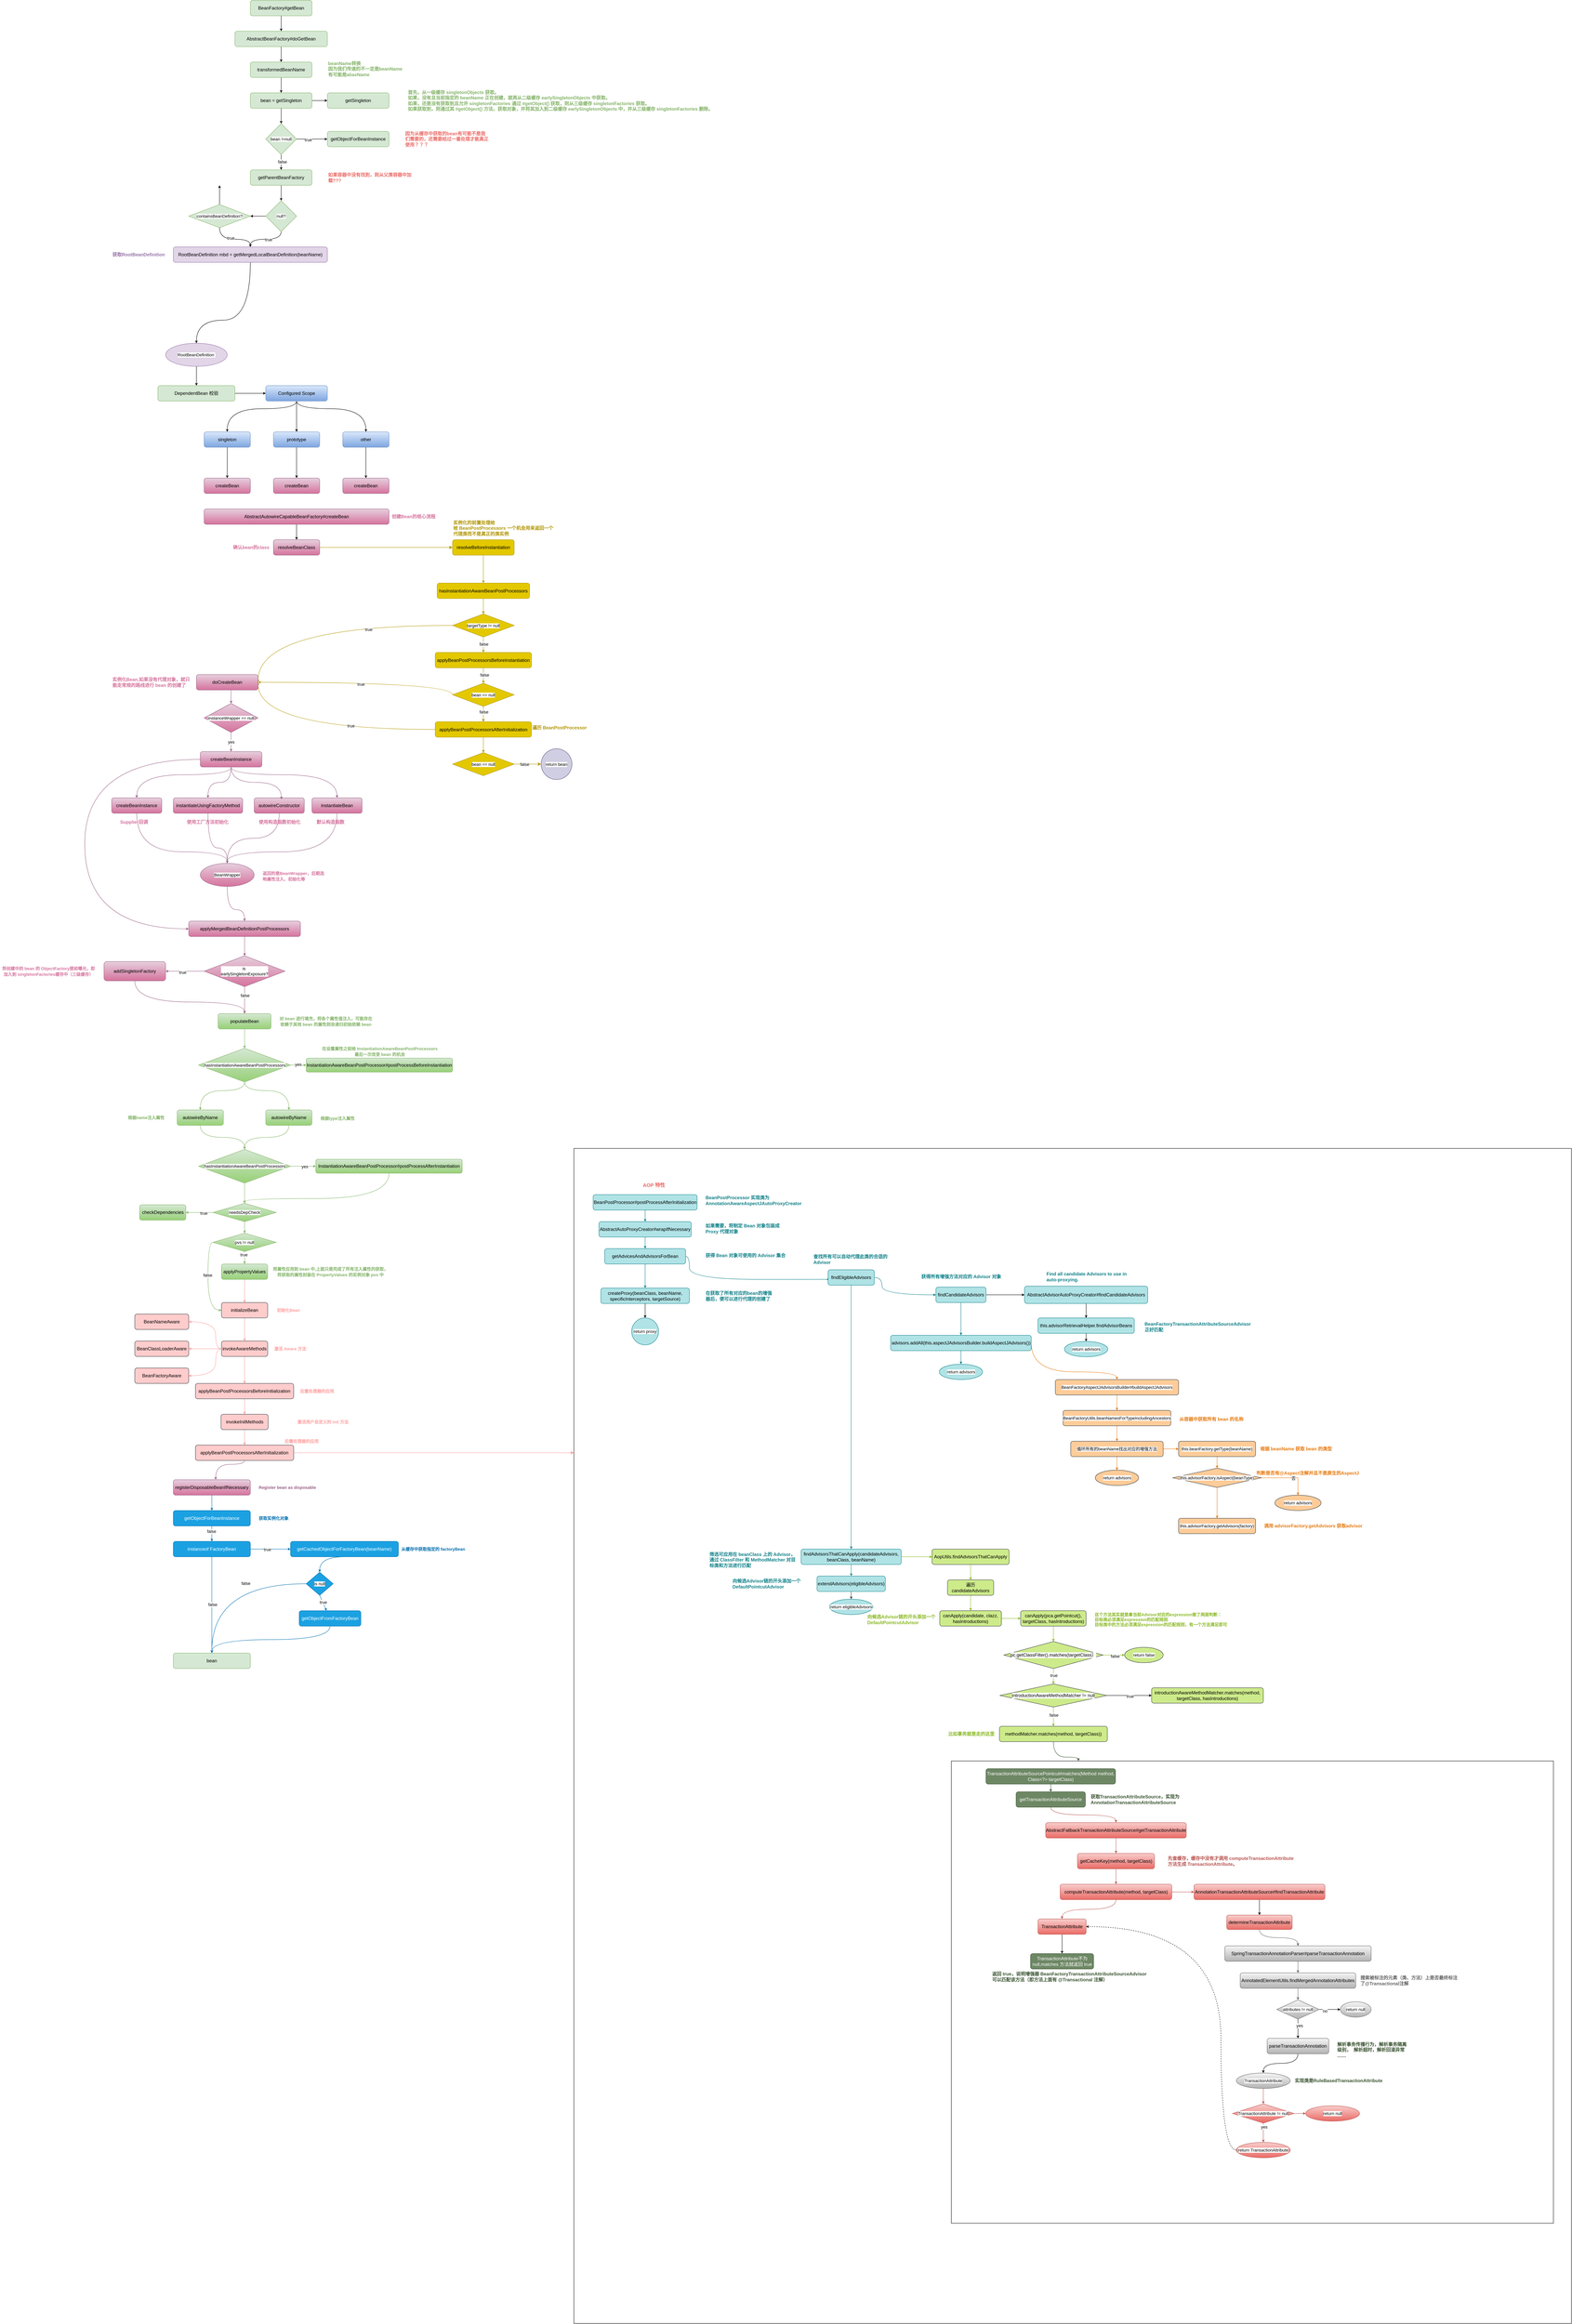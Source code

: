 <mxfile version="24.7.8">
  <diagram id="C5RBs43oDa-KdzZeNtuy" name="Page-1">
    <mxGraphModel dx="1155" dy="680" grid="1" gridSize="10" guides="1" tooltips="1" connect="1" arrows="1" fold="1" page="1" pageScale="1" pageWidth="1841" pageHeight="1200" math="0" shadow="0">
      <root>
        <mxCell id="WIyWlLk6GJQsqaUBKTNV-0" />
        <mxCell id="WIyWlLk6GJQsqaUBKTNV-1" parent="WIyWlLk6GJQsqaUBKTNV-0" />
        <mxCell id="t-NMwELyyUbqQ8q8L5Jv-2" style="edgeStyle=orthogonalEdgeStyle;rounded=0;orthogonalLoop=1;jettySize=auto;html=1;exitX=0.5;exitY=1;exitDx=0;exitDy=0;endSize=4;" parent="WIyWlLk6GJQsqaUBKTNV-1" source="t-NMwELyyUbqQ8q8L5Jv-0" target="t-NMwELyyUbqQ8q8L5Jv-1" edge="1">
          <mxGeometry relative="1" as="geometry" />
        </mxCell>
        <mxCell id="t-NMwELyyUbqQ8q8L5Jv-0" value="BeanFactory#getBean" style="rounded=1;whiteSpace=wrap;html=1;fillColor=#d5e8d4;strokeColor=#82b366;" parent="WIyWlLk6GJQsqaUBKTNV-1" vertex="1">
          <mxGeometry x="880" y="80" width="160" height="40" as="geometry" />
        </mxCell>
        <mxCell id="t-NMwELyyUbqQ8q8L5Jv-5" style="edgeStyle=orthogonalEdgeStyle;rounded=0;orthogonalLoop=1;jettySize=auto;html=1;exitX=0.5;exitY=1;exitDx=0;exitDy=0;endSize=4;" parent="WIyWlLk6GJQsqaUBKTNV-1" source="t-NMwELyyUbqQ8q8L5Jv-1" target="t-NMwELyyUbqQ8q8L5Jv-4" edge="1">
          <mxGeometry relative="1" as="geometry" />
        </mxCell>
        <mxCell id="t-NMwELyyUbqQ8q8L5Jv-1" value="&lt;pre&gt;&lt;font face=&quot;Helvetica&quot;&gt;AbstractBeanFactory#doGetBean&lt;/font&gt;&lt;/pre&gt;" style="rounded=1;whiteSpace=wrap;html=1;fillColor=#d5e8d4;strokeColor=#82b366;" parent="WIyWlLk6GJQsqaUBKTNV-1" vertex="1">
          <mxGeometry x="840" y="160" width="240" height="40" as="geometry" />
        </mxCell>
        <mxCell id="t-NMwELyyUbqQ8q8L5Jv-3" value="BeanFactory#getBean" style="rounded=1;whiteSpace=wrap;html=1;fillColor=#d5e8d4;strokeColor=#82b366;" parent="WIyWlLk6GJQsqaUBKTNV-1" vertex="1">
          <mxGeometry x="880" y="80" width="160" height="40" as="geometry" />
        </mxCell>
        <mxCell id="t-NMwELyyUbqQ8q8L5Jv-8" style="edgeStyle=orthogonalEdgeStyle;rounded=0;orthogonalLoop=1;jettySize=auto;html=1;exitX=0.5;exitY=1;exitDx=0;exitDy=0;endSize=4;" parent="WIyWlLk6GJQsqaUBKTNV-1" source="t-NMwELyyUbqQ8q8L5Jv-4" target="t-NMwELyyUbqQ8q8L5Jv-7" edge="1">
          <mxGeometry relative="1" as="geometry" />
        </mxCell>
        <mxCell id="t-NMwELyyUbqQ8q8L5Jv-4" value="transformedBeanName" style="rounded=1;whiteSpace=wrap;html=1;fillColor=#d5e8d4;strokeColor=#82b366;" parent="WIyWlLk6GJQsqaUBKTNV-1" vertex="1">
          <mxGeometry x="880" y="240" width="160" height="40" as="geometry" />
        </mxCell>
        <mxCell id="t-NMwELyyUbqQ8q8L5Jv-6" value="&lt;b style=&quot;&quot;&gt;&lt;font color=&quot;#82b366&quot; style=&quot;font-size: 12px;&quot;&gt;beanName转换&lt;/font&gt;&lt;/b&gt;&lt;div style=&quot;&quot;&gt;&lt;b&gt;&lt;font color=&quot;#82b366&quot; style=&quot;font-size: 12px;&quot;&gt;因为我们传递的不一定是beanName&lt;/font&gt;&lt;/b&gt;&lt;/div&gt;&lt;div style=&quot;&quot;&gt;&lt;b&gt;&lt;font color=&quot;#82b366&quot; style=&quot;font-size: 12px;&quot;&gt;有可能是aliasName&lt;/font&gt;&lt;/b&gt;&lt;/div&gt;&lt;div style=&quot;&quot;&gt;&lt;br&gt;&lt;/div&gt;" style="text;html=1;align=left;verticalAlign=middle;whiteSpace=wrap;rounded=0;" parent="WIyWlLk6GJQsqaUBKTNV-1" vertex="1">
          <mxGeometry x="1080" y="230" width="220" height="70" as="geometry" />
        </mxCell>
        <mxCell id="t-NMwELyyUbqQ8q8L5Jv-7" value="bean =&amp;nbsp;getSingleton" style="rounded=1;whiteSpace=wrap;html=1;fillColor=#d5e8d4;strokeColor=#82b366;" parent="WIyWlLk6GJQsqaUBKTNV-1" vertex="1">
          <mxGeometry x="880" y="320" width="160" height="40" as="geometry" />
        </mxCell>
        <mxCell id="t-NMwELyyUbqQ8q8L5Jv-11" style="edgeStyle=orthogonalEdgeStyle;rounded=0;orthogonalLoop=1;jettySize=auto;html=1;exitX=1;exitY=0.5;exitDx=0;exitDy=0;entryX=0;entryY=0.5;entryDx=0;entryDy=0;strokeColor=none;" parent="WIyWlLk6GJQsqaUBKTNV-1" source="t-NMwELyyUbqQ8q8L5Jv-9" target="t-NMwELyyUbqQ8q8L5Jv-10" edge="1">
          <mxGeometry relative="1" as="geometry" />
        </mxCell>
        <mxCell id="t-NMwELyyUbqQ8q8L5Jv-12" style="edgeStyle=orthogonalEdgeStyle;rounded=0;orthogonalLoop=1;jettySize=auto;html=1;exitX=1;exitY=0.5;exitDx=0;exitDy=0;entryX=0;entryY=0.5;entryDx=0;entryDy=0;curved=0;endSize=4;" parent="WIyWlLk6GJQsqaUBKTNV-1" source="t-NMwELyyUbqQ8q8L5Jv-9" target="t-NMwELyyUbqQ8q8L5Jv-10" edge="1">
          <mxGeometry relative="1" as="geometry" />
        </mxCell>
        <mxCell id="t-NMwELyyUbqQ8q8L5Jv-17" style="edgeStyle=orthogonalEdgeStyle;shape=connector;rounded=0;orthogonalLoop=1;jettySize=auto;html=1;exitX=0.5;exitY=1;exitDx=0;exitDy=0;strokeColor=default;align=center;verticalAlign=middle;fontFamily=Helvetica;fontSize=11;fontColor=default;labelBackgroundColor=default;endArrow=classic;endSize=4;" parent="WIyWlLk6GJQsqaUBKTNV-1" source="t-NMwELyyUbqQ8q8L5Jv-9" target="t-NMwELyyUbqQ8q8L5Jv-16" edge="1">
          <mxGeometry relative="1" as="geometry" />
        </mxCell>
        <mxCell id="t-NMwELyyUbqQ8q8L5Jv-9" value="bean =&amp;nbsp;getSingleton" style="rounded=1;whiteSpace=wrap;html=1;fillColor=#d5e8d4;strokeColor=#82b366;" parent="WIyWlLk6GJQsqaUBKTNV-1" vertex="1">
          <mxGeometry x="880" y="320" width="160" height="40" as="geometry" />
        </mxCell>
        <mxCell id="t-NMwELyyUbqQ8q8L5Jv-10" value="getSingleton" style="rounded=1;whiteSpace=wrap;html=1;fillColor=#d5e8d4;strokeColor=#82b366;" parent="WIyWlLk6GJQsqaUBKTNV-1" vertex="1">
          <mxGeometry x="1080" y="320" width="160" height="40" as="geometry" />
        </mxCell>
        <mxCell id="t-NMwELyyUbqQ8q8L5Jv-15" value="&lt;div style=&quot;text-align: left;&quot;&gt;&lt;font color=&quot;#82b366&quot;&gt;&lt;b style=&quot;&quot;&gt;首先，从一级缓存 singletonObjects 获取。&lt;/b&gt;&lt;br&gt;&lt;/font&gt;&lt;/div&gt;&lt;div style=&quot;text-align: left;&quot;&gt;&lt;font color=&quot;#82b366&quot;&gt;&lt;b&gt;如果，没有且当前指定的 beanName 正在创建，就再从二级缓存 earlySingletonObjects 中获取。&lt;/b&gt;&lt;br&gt;&lt;/font&gt;&lt;/div&gt;&lt;div style=&quot;text-align: left;&quot;&gt;&lt;font color=&quot;#82b366&quot;&gt;&lt;b&gt;如果，还是没有获取到且允许 singletonFactories 通过 #getObject() 获取，则从三级缓存 singletonFactories 获取。&lt;/b&gt;&lt;br&gt;&lt;/font&gt;&lt;/div&gt;&lt;div style=&quot;text-align: left;&quot;&gt;&lt;b style=&quot;&quot;&gt;&lt;font color=&quot;#82b366&quot;&gt;如果获取到，则通过其 #getObject() 方法，获取对象，并将其加入到二级缓存 earlySingletonObjects 中，并从三级缓存 singletonFactories 删除。&lt;/font&gt;&lt;/b&gt;&lt;br&gt;&lt;/div&gt;" style="text;html=1;align=center;verticalAlign=middle;whiteSpace=wrap;rounded=0;" parent="WIyWlLk6GJQsqaUBKTNV-1" vertex="1">
          <mxGeometry x="1280" y="307.5" width="810" height="65" as="geometry" />
        </mxCell>
        <mxCell id="t-NMwELyyUbqQ8q8L5Jv-20" style="edgeStyle=orthogonalEdgeStyle;shape=connector;rounded=0;orthogonalLoop=1;jettySize=auto;html=1;exitX=1;exitY=0.5;exitDx=0;exitDy=0;entryX=0;entryY=0.5;entryDx=0;entryDy=0;strokeColor=default;align=center;verticalAlign=middle;fontFamily=Helvetica;fontSize=11;fontColor=default;labelBackgroundColor=default;endArrow=classic;endSize=4;" parent="WIyWlLk6GJQsqaUBKTNV-1" source="t-NMwELyyUbqQ8q8L5Jv-16" target="t-NMwELyyUbqQ8q8L5Jv-18" edge="1">
          <mxGeometry relative="1" as="geometry" />
        </mxCell>
        <mxCell id="t-NMwELyyUbqQ8q8L5Jv-21" value="true" style="edgeLabel;html=1;align=center;verticalAlign=middle;resizable=0;points=[];fontFamily=Helvetica;fontSize=11;fontColor=default;labelBackgroundColor=default;" parent="t-NMwELyyUbqQ8q8L5Jv-20" vertex="1" connectable="0">
          <mxGeometry x="-0.25" y="-2" relative="1" as="geometry">
            <mxPoint as="offset" />
          </mxGeometry>
        </mxCell>
        <mxCell id="t-NMwELyyUbqQ8q8L5Jv-23" style="edgeStyle=orthogonalEdgeStyle;shape=connector;rounded=0;orthogonalLoop=1;jettySize=auto;html=1;exitX=0.5;exitY=1;exitDx=0;exitDy=0;entryX=0.5;entryY=0;entryDx=0;entryDy=0;strokeColor=default;align=center;verticalAlign=middle;fontFamily=Helvetica;fontSize=11;fontColor=default;labelBackgroundColor=default;endArrow=classic;endSize=4;" parent="WIyWlLk6GJQsqaUBKTNV-1" source="t-NMwELyyUbqQ8q8L5Jv-16" target="t-NMwELyyUbqQ8q8L5Jv-22" edge="1">
          <mxGeometry relative="1" as="geometry" />
        </mxCell>
        <mxCell id="t-NMwELyyUbqQ8q8L5Jv-24" value="false" style="edgeLabel;html=1;align=center;verticalAlign=middle;resizable=0;points=[];fontFamily=Helvetica;fontSize=11;fontColor=default;labelBackgroundColor=default;" parent="t-NMwELyyUbqQ8q8L5Jv-23" vertex="1" connectable="0">
          <mxGeometry x="-0.083" y="3" relative="1" as="geometry">
            <mxPoint as="offset" />
          </mxGeometry>
        </mxCell>
        <mxCell id="t-NMwELyyUbqQ8q8L5Jv-16" value="bean !=null" style="rhombus;whiteSpace=wrap;html=1;fontFamily=Helvetica;fontSize=11;labelBackgroundColor=default;fillColor=#d5e8d4;strokeColor=#82b366;" parent="WIyWlLk6GJQsqaUBKTNV-1" vertex="1">
          <mxGeometry x="920" y="400" width="80" height="80" as="geometry" />
        </mxCell>
        <mxCell id="t-NMwELyyUbqQ8q8L5Jv-18" value="getObjectForBeanInstance" style="rounded=1;whiteSpace=wrap;html=1;fillColor=#d5e8d4;strokeColor=#82b366;" parent="WIyWlLk6GJQsqaUBKTNV-1" vertex="1">
          <mxGeometry x="1080" y="420" width="160" height="40" as="geometry" />
        </mxCell>
        <mxCell id="t-NMwELyyUbqQ8q8L5Jv-19" value="&lt;div style=&quot;&quot;&gt;&lt;b style=&quot;&quot;&gt;&lt;font color=&quot;#ea6b66&quot;&gt;因为从缓存中获取的bean有可能不是我们需要的，还需要经过一番处理才能真正使用？？？&lt;/font&gt;&lt;/b&gt;&lt;/div&gt;" style="text;html=1;align=left;verticalAlign=middle;whiteSpace=wrap;rounded=0;" parent="WIyWlLk6GJQsqaUBKTNV-1" vertex="1">
          <mxGeometry x="1280" y="405" width="220" height="70" as="geometry" />
        </mxCell>
        <mxCell id="t-NMwELyyUbqQ8q8L5Jv-27" style="edgeStyle=orthogonalEdgeStyle;shape=connector;rounded=0;orthogonalLoop=1;jettySize=auto;html=1;exitX=0.5;exitY=1;exitDx=0;exitDy=0;strokeColor=default;align=center;verticalAlign=middle;fontFamily=Helvetica;fontSize=11;fontColor=default;labelBackgroundColor=default;endArrow=classic;endSize=4;" parent="WIyWlLk6GJQsqaUBKTNV-1" source="t-NMwELyyUbqQ8q8L5Jv-22" target="t-NMwELyyUbqQ8q8L5Jv-26" edge="1">
          <mxGeometry relative="1" as="geometry" />
        </mxCell>
        <mxCell id="t-NMwELyyUbqQ8q8L5Jv-22" value="getParentBeanFactory" style="rounded=1;whiteSpace=wrap;html=1;fillColor=#d5e8d4;strokeColor=#82b366;" parent="WIyWlLk6GJQsqaUBKTNV-1" vertex="1">
          <mxGeometry x="880" y="520" width="160" height="40" as="geometry" />
        </mxCell>
        <mxCell id="t-NMwELyyUbqQ8q8L5Jv-25" value="&lt;div style=&quot;&quot;&gt;&lt;font color=&quot;#ea6b66&quot;&gt;&lt;b&gt;如果容器中没有找到，则从父类容器中加载???&lt;/b&gt;&lt;/font&gt;&lt;br&gt;&lt;/div&gt;" style="text;html=1;align=left;verticalAlign=middle;whiteSpace=wrap;rounded=0;" parent="WIyWlLk6GJQsqaUBKTNV-1" vertex="1">
          <mxGeometry x="1080" y="505" width="220" height="70" as="geometry" />
        </mxCell>
        <mxCell id="t-NMwELyyUbqQ8q8L5Jv-29" style="edgeStyle=orthogonalEdgeStyle;shape=connector;rounded=0;orthogonalLoop=1;jettySize=auto;html=1;exitX=0.5;exitY=1;exitDx=0;exitDy=0;strokeColor=default;align=center;verticalAlign=middle;fontFamily=Helvetica;fontSize=11;fontColor=default;labelBackgroundColor=default;endArrow=classic;endSize=4;curved=1;" parent="WIyWlLk6GJQsqaUBKTNV-1" source="t-NMwELyyUbqQ8q8L5Jv-26" target="t-NMwELyyUbqQ8q8L5Jv-28" edge="1">
          <mxGeometry relative="1" as="geometry">
            <Array as="points">
              <mxPoint x="960" y="700" />
              <mxPoint x="880" y="700" />
            </Array>
          </mxGeometry>
        </mxCell>
        <mxCell id="t-NMwELyyUbqQ8q8L5Jv-30" value="true" style="edgeLabel;html=1;align=center;verticalAlign=middle;resizable=0;points=[];fontFamily=Helvetica;fontSize=11;fontColor=default;labelBackgroundColor=default;" parent="t-NMwELyyUbqQ8q8L5Jv-29" vertex="1" connectable="0">
          <mxGeometry x="-0.111" y="1" relative="1" as="geometry">
            <mxPoint as="offset" />
          </mxGeometry>
        </mxCell>
        <mxCell id="t-NMwELyyUbqQ8q8L5Jv-32" style="edgeStyle=orthogonalEdgeStyle;shape=connector;rounded=0;orthogonalLoop=1;jettySize=auto;html=1;exitX=0;exitY=0.5;exitDx=0;exitDy=0;strokeColor=default;align=center;verticalAlign=middle;fontFamily=Helvetica;fontSize=11;fontColor=default;labelBackgroundColor=default;endArrow=classic;endSize=4;" parent="WIyWlLk6GJQsqaUBKTNV-1" source="t-NMwELyyUbqQ8q8L5Jv-26" target="t-NMwELyyUbqQ8q8L5Jv-31" edge="1">
          <mxGeometry relative="1" as="geometry" />
        </mxCell>
        <mxCell id="t-NMwELyyUbqQ8q8L5Jv-26" value="null?" style="rhombus;whiteSpace=wrap;html=1;fontFamily=Helvetica;fontSize=11;labelBackgroundColor=default;fillColor=#d5e8d4;strokeColor=#82b366;" parent="WIyWlLk6GJQsqaUBKTNV-1" vertex="1">
          <mxGeometry x="920" y="600" width="80" height="80" as="geometry" />
        </mxCell>
        <mxCell id="t-NMwELyyUbqQ8q8L5Jv-38" style="edgeStyle=orthogonalEdgeStyle;shape=connector;rounded=0;orthogonalLoop=1;jettySize=auto;html=1;exitX=0.5;exitY=1;exitDx=0;exitDy=0;strokeColor=default;align=center;verticalAlign=middle;fontFamily=Helvetica;fontSize=11;fontColor=default;labelBackgroundColor=default;endArrow=classic;endSize=4;curved=1;" parent="WIyWlLk6GJQsqaUBKTNV-1" source="t-NMwELyyUbqQ8q8L5Jv-28" target="t-NMwELyyUbqQ8q8L5Jv-37" edge="1">
          <mxGeometry relative="1" as="geometry">
            <Array as="points">
              <mxPoint x="880" y="910" />
              <mxPoint x="740" y="910" />
            </Array>
          </mxGeometry>
        </mxCell>
        <mxCell id="t-NMwELyyUbqQ8q8L5Jv-28" value="&lt;pre&gt;&lt;font face=&quot;Helvetica&quot;&gt;RootBeanDefinition mbd = getMergedLocalBeanDefinition(beanName)&lt;/font&gt;&lt;br&gt;&lt;/pre&gt;" style="rounded=1;whiteSpace=wrap;html=1;fillColor=#e1d5e7;strokeColor=#9673a6;" parent="WIyWlLk6GJQsqaUBKTNV-1" vertex="1">
          <mxGeometry x="680" y="720" width="400" height="40" as="geometry" />
        </mxCell>
        <mxCell id="t-NMwELyyUbqQ8q8L5Jv-33" style="edgeStyle=orthogonalEdgeStyle;shape=connector;rounded=0;orthogonalLoop=1;jettySize=auto;html=1;exitX=0.5;exitY=1;exitDx=0;exitDy=0;entryX=0.5;entryY=0;entryDx=0;entryDy=0;strokeColor=default;align=center;verticalAlign=middle;fontFamily=Helvetica;fontSize=11;fontColor=default;labelBackgroundColor=default;endArrow=classic;endSize=4;curved=1;" parent="WIyWlLk6GJQsqaUBKTNV-1" source="t-NMwELyyUbqQ8q8L5Jv-31" target="t-NMwELyyUbqQ8q8L5Jv-28" edge="1">
          <mxGeometry relative="1" as="geometry">
            <Array as="points">
              <mxPoint x="800" y="700" />
              <mxPoint x="880" y="700" />
            </Array>
          </mxGeometry>
        </mxCell>
        <mxCell id="t-NMwELyyUbqQ8q8L5Jv-34" value="true" style="edgeLabel;html=1;align=center;verticalAlign=middle;resizable=0;points=[];fontFamily=Helvetica;fontSize=11;fontColor=default;labelBackgroundColor=default;" parent="t-NMwELyyUbqQ8q8L5Jv-33" vertex="1" connectable="0">
          <mxGeometry x="-0.09" y="3" relative="1" as="geometry">
            <mxPoint as="offset" />
          </mxGeometry>
        </mxCell>
        <mxCell id="t-NMwELyyUbqQ8q8L5Jv-35" style="edgeStyle=orthogonalEdgeStyle;shape=connector;rounded=0;orthogonalLoop=1;jettySize=auto;html=1;exitX=0.5;exitY=0;exitDx=0;exitDy=0;strokeColor=default;align=center;verticalAlign=middle;fontFamily=Helvetica;fontSize=11;fontColor=default;labelBackgroundColor=default;endArrow=classic;endSize=4;" parent="WIyWlLk6GJQsqaUBKTNV-1" source="t-NMwELyyUbqQ8q8L5Jv-31" edge="1">
          <mxGeometry relative="1" as="geometry">
            <mxPoint x="800" y="560" as="targetPoint" />
          </mxGeometry>
        </mxCell>
        <mxCell id="t-NMwELyyUbqQ8q8L5Jv-31" value="containsBeanDefinition?" style="rhombus;whiteSpace=wrap;html=1;fontFamily=Helvetica;fontSize=11;labelBackgroundColor=default;fillColor=#d5e8d4;strokeColor=#82b366;" parent="WIyWlLk6GJQsqaUBKTNV-1" vertex="1">
          <mxGeometry x="720" y="610" width="160" height="60" as="geometry" />
        </mxCell>
        <mxCell id="t-NMwELyyUbqQ8q8L5Jv-36" value="&lt;div style=&quot;&quot;&gt;&lt;font color=&quot;#9673a6&quot;&gt;&lt;b style=&quot;&quot;&gt;获取&lt;/b&gt;&lt;span style=&quot;background-color: initial;&quot;&gt;&lt;b style=&quot;&quot;&gt;RootBeanDefinition&amp;nbsp;&lt;/b&gt;&lt;/span&gt;&lt;/font&gt;&lt;/div&gt;" style="text;html=1;align=left;verticalAlign=middle;whiteSpace=wrap;rounded=0;" parent="WIyWlLk6GJQsqaUBKTNV-1" vertex="1">
          <mxGeometry x="520" y="705" width="220" height="70" as="geometry" />
        </mxCell>
        <mxCell id="t-NMwELyyUbqQ8q8L5Jv-41" style="edgeStyle=orthogonalEdgeStyle;shape=connector;rounded=0;orthogonalLoop=1;jettySize=auto;html=1;exitX=0.5;exitY=1;exitDx=0;exitDy=0;strokeColor=default;align=center;verticalAlign=middle;fontFamily=Helvetica;fontSize=11;fontColor=default;labelBackgroundColor=default;endArrow=classic;endSize=4;" parent="WIyWlLk6GJQsqaUBKTNV-1" source="t-NMwELyyUbqQ8q8L5Jv-37" target="t-NMwELyyUbqQ8q8L5Jv-40" edge="1">
          <mxGeometry relative="1" as="geometry" />
        </mxCell>
        <mxCell id="t-NMwELyyUbqQ8q8L5Jv-37" value="RootBeanDefinition&amp;nbsp;" style="ellipse;whiteSpace=wrap;html=1;fontFamily=Helvetica;fontSize=11;labelBackgroundColor=default;fillColor=#e1d5e7;strokeColor=#9673a6;" parent="WIyWlLk6GJQsqaUBKTNV-1" vertex="1">
          <mxGeometry x="660" y="970" width="160" height="60" as="geometry" />
        </mxCell>
        <mxCell id="t-NMwELyyUbqQ8q8L5Jv-43" style="edgeStyle=orthogonalEdgeStyle;shape=connector;rounded=0;orthogonalLoop=1;jettySize=auto;html=1;exitX=1;exitY=0.5;exitDx=0;exitDy=0;strokeColor=default;align=center;verticalAlign=middle;fontFamily=Helvetica;fontSize=11;fontColor=default;labelBackgroundColor=default;endArrow=classic;endSize=4;" parent="WIyWlLk6GJQsqaUBKTNV-1" source="t-NMwELyyUbqQ8q8L5Jv-40" target="t-NMwELyyUbqQ8q8L5Jv-42" edge="1">
          <mxGeometry relative="1" as="geometry" />
        </mxCell>
        <mxCell id="t-NMwELyyUbqQ8q8L5Jv-40" value="DependentBean 校验" style="rounded=1;whiteSpace=wrap;html=1;fillColor=#d5e8d4;strokeColor=#82b366;" parent="WIyWlLk6GJQsqaUBKTNV-1" vertex="1">
          <mxGeometry x="640" y="1080" width="200" height="40" as="geometry" />
        </mxCell>
        <mxCell id="t-NMwELyyUbqQ8q8L5Jv-48" style="edgeStyle=orthogonalEdgeStyle;shape=connector;rounded=0;orthogonalLoop=1;jettySize=auto;html=1;exitX=0.5;exitY=1;exitDx=0;exitDy=0;entryX=0.5;entryY=0;entryDx=0;entryDy=0;strokeColor=default;align=center;verticalAlign=middle;fontFamily=Helvetica;fontSize=11;fontColor=default;labelBackgroundColor=default;endArrow=classic;endSize=4;curved=1;" parent="WIyWlLk6GJQsqaUBKTNV-1" source="t-NMwELyyUbqQ8q8L5Jv-42" target="t-NMwELyyUbqQ8q8L5Jv-44" edge="1">
          <mxGeometry relative="1" as="geometry">
            <Array as="points">
              <mxPoint x="1000" y="1140" />
              <mxPoint x="820" y="1140" />
            </Array>
          </mxGeometry>
        </mxCell>
        <mxCell id="t-NMwELyyUbqQ8q8L5Jv-49" style="edgeStyle=orthogonalEdgeStyle;shape=connector;rounded=0;orthogonalLoop=1;jettySize=auto;html=1;exitX=0.5;exitY=1;exitDx=0;exitDy=0;strokeColor=default;align=center;verticalAlign=middle;fontFamily=Helvetica;fontSize=11;fontColor=default;labelBackgroundColor=default;endArrow=classic;endSize=4;" parent="WIyWlLk6GJQsqaUBKTNV-1" source="t-NMwELyyUbqQ8q8L5Jv-42" target="t-NMwELyyUbqQ8q8L5Jv-46" edge="1">
          <mxGeometry relative="1" as="geometry" />
        </mxCell>
        <mxCell id="t-NMwELyyUbqQ8q8L5Jv-50" style="edgeStyle=orthogonalEdgeStyle;shape=connector;rounded=0;orthogonalLoop=1;jettySize=auto;html=1;exitX=0.5;exitY=1;exitDx=0;exitDy=0;entryX=0.5;entryY=0;entryDx=0;entryDy=0;strokeColor=default;align=center;verticalAlign=middle;fontFamily=Helvetica;fontSize=11;fontColor=default;labelBackgroundColor=default;endArrow=classic;endSize=4;curved=1;" parent="WIyWlLk6GJQsqaUBKTNV-1" source="t-NMwELyyUbqQ8q8L5Jv-42" target="t-NMwELyyUbqQ8q8L5Jv-47" edge="1">
          <mxGeometry relative="1" as="geometry">
            <Array as="points">
              <mxPoint x="1000" y="1140" />
              <mxPoint x="1180" y="1140" />
            </Array>
          </mxGeometry>
        </mxCell>
        <mxCell id="t-NMwELyyUbqQ8q8L5Jv-42" value="Configured Scope" style="rounded=1;whiteSpace=wrap;html=1;fillColor=#dae8fc;strokeColor=#6c8ebf;gradientColor=#7ea6e0;" parent="WIyWlLk6GJQsqaUBKTNV-1" vertex="1">
          <mxGeometry x="920" y="1080" width="160" height="40" as="geometry" />
        </mxCell>
        <mxCell id="t-NMwELyyUbqQ8q8L5Jv-55" style="edgeStyle=orthogonalEdgeStyle;shape=connector;rounded=0;orthogonalLoop=1;jettySize=auto;html=1;exitX=0.5;exitY=1;exitDx=0;exitDy=0;entryX=0.5;entryY=0;entryDx=0;entryDy=0;strokeColor=default;align=center;verticalAlign=middle;fontFamily=Helvetica;fontSize=11;fontColor=default;labelBackgroundColor=default;endArrow=classic;endSize=4;" parent="WIyWlLk6GJQsqaUBKTNV-1" source="t-NMwELyyUbqQ8q8L5Jv-44" target="t-NMwELyyUbqQ8q8L5Jv-52" edge="1">
          <mxGeometry relative="1" as="geometry" />
        </mxCell>
        <mxCell id="t-NMwELyyUbqQ8q8L5Jv-44" value="singleton" style="rounded=1;whiteSpace=wrap;html=1;fillColor=#dae8fc;strokeColor=#6c8ebf;gradientColor=#7ea6e0;" parent="WIyWlLk6GJQsqaUBKTNV-1" vertex="1">
          <mxGeometry x="760" y="1200" width="120" height="40" as="geometry" />
        </mxCell>
        <mxCell id="t-NMwELyyUbqQ8q8L5Jv-56" style="edgeStyle=orthogonalEdgeStyle;shape=connector;rounded=0;orthogonalLoop=1;jettySize=auto;html=1;exitX=0.5;exitY=1;exitDx=0;exitDy=0;strokeColor=default;align=center;verticalAlign=middle;fontFamily=Helvetica;fontSize=11;fontColor=default;labelBackgroundColor=default;endArrow=classic;endSize=4;" parent="WIyWlLk6GJQsqaUBKTNV-1" source="t-NMwELyyUbqQ8q8L5Jv-46" target="t-NMwELyyUbqQ8q8L5Jv-53" edge="1">
          <mxGeometry relative="1" as="geometry" />
        </mxCell>
        <mxCell id="t-NMwELyyUbqQ8q8L5Jv-46" value="prototype" style="rounded=1;whiteSpace=wrap;html=1;fillColor=#dae8fc;strokeColor=#6c8ebf;gradientColor=#7ea6e0;" parent="WIyWlLk6GJQsqaUBKTNV-1" vertex="1">
          <mxGeometry x="940" y="1200" width="120" height="40" as="geometry" />
        </mxCell>
        <mxCell id="t-NMwELyyUbqQ8q8L5Jv-57" style="edgeStyle=orthogonalEdgeStyle;shape=connector;rounded=0;orthogonalLoop=1;jettySize=auto;html=1;exitX=0.5;exitY=1;exitDx=0;exitDy=0;strokeColor=default;align=center;verticalAlign=middle;fontFamily=Helvetica;fontSize=11;fontColor=default;labelBackgroundColor=default;endArrow=classic;endSize=4;" parent="WIyWlLk6GJQsqaUBKTNV-1" source="t-NMwELyyUbqQ8q8L5Jv-47" target="t-NMwELyyUbqQ8q8L5Jv-54" edge="1">
          <mxGeometry relative="1" as="geometry" />
        </mxCell>
        <mxCell id="t-NMwELyyUbqQ8q8L5Jv-47" value="other" style="rounded=1;whiteSpace=wrap;html=1;fillColor=#dae8fc;strokeColor=#6c8ebf;gradientColor=#7ea6e0;" parent="WIyWlLk6GJQsqaUBKTNV-1" vertex="1">
          <mxGeometry x="1120" y="1200" width="120" height="40" as="geometry" />
        </mxCell>
        <mxCell id="t-NMwELyyUbqQ8q8L5Jv-52" value="createBean" style="rounded=1;whiteSpace=wrap;html=1;fillColor=#e6d0de;strokeColor=#996185;gradientColor=#d5739d;" parent="WIyWlLk6GJQsqaUBKTNV-1" vertex="1">
          <mxGeometry x="760" y="1320" width="120" height="40" as="geometry" />
        </mxCell>
        <mxCell id="t-NMwELyyUbqQ8q8L5Jv-53" value="createBean" style="rounded=1;whiteSpace=wrap;html=1;fillColor=#e6d0de;strokeColor=#996185;gradientColor=#d5739d;" parent="WIyWlLk6GJQsqaUBKTNV-1" vertex="1">
          <mxGeometry x="940" y="1320" width="120" height="40" as="geometry" />
        </mxCell>
        <mxCell id="t-NMwELyyUbqQ8q8L5Jv-54" value="createBean" style="rounded=1;whiteSpace=wrap;html=1;fillColor=#e6d0de;strokeColor=#996185;gradientColor=#d5739d;" parent="WIyWlLk6GJQsqaUBKTNV-1" vertex="1">
          <mxGeometry x="1120" y="1320" width="120" height="40" as="geometry" />
        </mxCell>
        <mxCell id="t-NMwELyyUbqQ8q8L5Jv-62" style="edgeStyle=orthogonalEdgeStyle;shape=connector;rounded=0;orthogonalLoop=1;jettySize=auto;html=1;exitX=0.5;exitY=1;exitDx=0;exitDy=0;strokeColor=default;align=center;verticalAlign=middle;fontFamily=Helvetica;fontSize=11;fontColor=default;labelBackgroundColor=default;endArrow=classic;endSize=4;" parent="WIyWlLk6GJQsqaUBKTNV-1" source="t-NMwELyyUbqQ8q8L5Jv-58" target="t-NMwELyyUbqQ8q8L5Jv-60" edge="1">
          <mxGeometry relative="1" as="geometry" />
        </mxCell>
        <mxCell id="t-NMwELyyUbqQ8q8L5Jv-58" value="AbstractAutowireCapableBeanFactory#createBean" style="rounded=1;whiteSpace=wrap;html=1;fillColor=#e6d0de;strokeColor=#996185;gradientColor=#d5739d;" parent="WIyWlLk6GJQsqaUBKTNV-1" vertex="1">
          <mxGeometry x="760" y="1400" width="480" height="40" as="geometry" />
        </mxCell>
        <mxCell id="t-NMwELyyUbqQ8q8L5Jv-59" value="&lt;div style=&quot;&quot;&gt;&lt;b style=&quot;&quot;&gt;&lt;font color=&quot;#d5739d&quot;&gt;创建Bean的核心流程&lt;/font&gt;&lt;/b&gt;&lt;/div&gt;" style="text;html=1;align=left;verticalAlign=middle;whiteSpace=wrap;rounded=0;" parent="WIyWlLk6GJQsqaUBKTNV-1" vertex="1">
          <mxGeometry x="1245" y="1392.5" width="160" height="55" as="geometry" />
        </mxCell>
        <mxCell id="a0IAX85CjKOAvTrvMm1x-16" style="edgeStyle=orthogonalEdgeStyle;rounded=0;orthogonalLoop=1;jettySize=auto;html=1;exitX=1;exitY=0.5;exitDx=0;exitDy=0;strokeColor=#B09500;" edge="1" parent="WIyWlLk6GJQsqaUBKTNV-1" source="t-NMwELyyUbqQ8q8L5Jv-60" target="t-NMwELyyUbqQ8q8L5Jv-64">
          <mxGeometry relative="1" as="geometry" />
        </mxCell>
        <mxCell id="t-NMwELyyUbqQ8q8L5Jv-60" value="resolveBeanClass" style="rounded=1;whiteSpace=wrap;html=1;fillColor=#e6d0de;strokeColor=#996185;gradientColor=#d5739d;" parent="WIyWlLk6GJQsqaUBKTNV-1" vertex="1">
          <mxGeometry x="940" y="1480" width="120" height="40" as="geometry" />
        </mxCell>
        <mxCell id="t-NMwELyyUbqQ8q8L5Jv-63" value="&lt;div style=&quot;&quot;&gt;&lt;b style=&quot;&quot;&gt;&lt;font color=&quot;#d5739d&quot;&gt;确认bean的class&lt;/font&gt;&lt;/b&gt;&lt;/div&gt;" style="text;html=1;align=left;verticalAlign=middle;whiteSpace=wrap;rounded=0;" parent="WIyWlLk6GJQsqaUBKTNV-1" vertex="1">
          <mxGeometry x="832.5" y="1472.5" width="160" height="55" as="geometry" />
        </mxCell>
        <mxCell id="t-NMwELyyUbqQ8q8L5Jv-64" value="resolveBeforeInstantiation" style="rounded=1;whiteSpace=wrap;html=1;fillColor=#e3c800;strokeColor=#B09500;fontColor=#000000;" parent="WIyWlLk6GJQsqaUBKTNV-1" vertex="1">
          <mxGeometry x="1405" y="1480" width="160" height="40" as="geometry" />
        </mxCell>
        <mxCell id="t-NMwELyyUbqQ8q8L5Jv-67" value="&lt;div style=&quot;&quot;&gt;&lt;span style=&quot;background-color: initial;&quot;&gt;&lt;font color=&quot;#b09500&quot;&gt;&lt;b&gt;实例化的前置处理&lt;/b&gt;&lt;/font&gt;&lt;/span&gt;&lt;b style=&quot;&quot;&gt;&lt;font color=&quot;#b09500&quot;&gt;给&amp;nbsp;&lt;/font&gt;&lt;/b&gt;&lt;span style=&quot;background-color: initial;&quot;&gt;&lt;font color=&quot;#b09500&quot;&gt;&lt;b&gt;&amp;nbsp;&lt;/b&gt;&lt;/font&gt;&lt;/span&gt;&lt;/div&gt;&lt;div style=&quot;&quot;&gt;&lt;span style=&quot;background-color: initial;&quot;&gt;&lt;font color=&quot;#b09500&quot;&gt;&lt;b&gt;给 BeanPostProcessors 一个机会用来返回一个代理类而不是真正的类实例&lt;/b&gt;&lt;/font&gt;&lt;/span&gt;&lt;/div&gt;" style="text;html=1;align=left;verticalAlign=middle;whiteSpace=wrap;rounded=0;" parent="WIyWlLk6GJQsqaUBKTNV-1" vertex="1">
          <mxGeometry x="1405" y="1410" width="270" height="80" as="geometry" />
        </mxCell>
        <mxCell id="t-NMwELyyUbqQ8q8L5Jv-68" value="hasInstantiationAwareBeanPostProcessors" style="rounded=1;whiteSpace=wrap;html=1;fillColor=#e3c800;strokeColor=#B09500;fontColor=#000000;" parent="WIyWlLk6GJQsqaUBKTNV-1" vertex="1">
          <mxGeometry x="1365" y="1592.5" width="240" height="40" as="geometry" />
        </mxCell>
        <mxCell id="t-NMwELyyUbqQ8q8L5Jv-70" style="shape=connector;rounded=0;orthogonalLoop=1;jettySize=auto;html=1;exitX=0.5;exitY=1;exitDx=0;exitDy=0;strokeColor=#B09500;align=center;verticalAlign=middle;fontFamily=Helvetica;fontSize=11;fontColor=default;labelBackgroundColor=default;endArrow=classic;endSize=4;" parent="WIyWlLk6GJQsqaUBKTNV-1" source="t-NMwELyyUbqQ8q8L5Jv-64" target="t-NMwELyyUbqQ8q8L5Jv-68" edge="1">
          <mxGeometry relative="1" as="geometry">
            <mxPoint x="1315" y="1742.5" as="sourcePoint" />
            <mxPoint x="1302" y="1782.5" as="targetPoint" />
          </mxGeometry>
        </mxCell>
        <mxCell id="a0IAX85CjKOAvTrvMm1x-28" style="edgeStyle=orthogonalEdgeStyle;rounded=0;orthogonalLoop=1;jettySize=auto;html=1;exitX=0;exitY=0.5;exitDx=0;exitDy=0;entryX=1;entryY=0.5;entryDx=0;entryDy=0;endSize=4;curved=1;strokeColor=#B09500;" edge="1" parent="WIyWlLk6GJQsqaUBKTNV-1" source="t-NMwELyyUbqQ8q8L5Jv-71" target="t-NMwELyyUbqQ8q8L5Jv-92">
          <mxGeometry relative="1" as="geometry">
            <Array as="points">
              <mxPoint x="900" y="1702" />
            </Array>
          </mxGeometry>
        </mxCell>
        <mxCell id="a0IAX85CjKOAvTrvMm1x-35" value="true" style="edgeLabel;html=1;align=center;verticalAlign=middle;resizable=0;points=[];fontFamily=Helvetica;fontSize=11;fontColor=default;labelBackgroundColor=default;" vertex="1" connectable="0" parent="a0IAX85CjKOAvTrvMm1x-28">
          <mxGeometry x="-0.331" y="10" relative="1" as="geometry">
            <mxPoint as="offset" />
          </mxGeometry>
        </mxCell>
        <mxCell id="t-NMwELyyUbqQ8q8L5Jv-71" value="targetType != null" style="rhombus;whiteSpace=wrap;html=1;fontFamily=Helvetica;fontSize=11;labelBackgroundColor=default;fillColor=#e3c800;strokeColor=#B09500;fontColor=#000000;" parent="WIyWlLk6GJQsqaUBKTNV-1" vertex="1">
          <mxGeometry x="1405" y="1672.5" width="160" height="60" as="geometry" />
        </mxCell>
        <mxCell id="t-NMwELyyUbqQ8q8L5Jv-75" style="shape=connector;rounded=0;orthogonalLoop=1;jettySize=auto;html=1;strokeColor=#B09500;align=center;verticalAlign=middle;fontFamily=Helvetica;fontSize=11;fontColor=default;labelBackgroundColor=default;endArrow=classic;endSize=4;entryX=0.5;entryY=0;entryDx=0;entryDy=0;exitX=0.5;exitY=1;exitDx=0;exitDy=0;" parent="WIyWlLk6GJQsqaUBKTNV-1" source="t-NMwELyyUbqQ8q8L5Jv-68" target="t-NMwELyyUbqQ8q8L5Jv-71" edge="1">
          <mxGeometry relative="1" as="geometry">
            <mxPoint x="1265" y="1702.5" as="sourcePoint" />
            <mxPoint x="1365" y="1702.5" as="targetPoint" />
          </mxGeometry>
        </mxCell>
        <mxCell id="t-NMwELyyUbqQ8q8L5Jv-76" value="applyBeanPostProcessorsBeforeInstantiation" style="rounded=1;whiteSpace=wrap;html=1;fillColor=#e3c800;strokeColor=#B09500;fontColor=#000000;" parent="WIyWlLk6GJQsqaUBKTNV-1" vertex="1">
          <mxGeometry x="1360" y="1772.5" width="250" height="40" as="geometry" />
        </mxCell>
        <mxCell id="t-NMwELyyUbqQ8q8L5Jv-94" value="" style="edgeStyle=orthogonalEdgeStyle;shape=connector;rounded=0;orthogonalLoop=1;jettySize=auto;html=1;strokeColor=default;align=center;verticalAlign=middle;fontFamily=Helvetica;fontSize=11;fontColor=default;labelBackgroundColor=default;endArrow=classic;endSize=4;" parent="WIyWlLk6GJQsqaUBKTNV-1" source="t-NMwELyyUbqQ8q8L5Jv-77" target="t-NMwELyyUbqQ8q8L5Jv-87" edge="1">
          <mxGeometry relative="1" as="geometry" />
        </mxCell>
        <mxCell id="a0IAX85CjKOAvTrvMm1x-34" style="edgeStyle=orthogonalEdgeStyle;shape=connector;rounded=0;orthogonalLoop=1;jettySize=auto;html=1;exitX=0;exitY=0.5;exitDx=0;exitDy=0;entryX=1;entryY=0.5;entryDx=0;entryDy=0;strokeColor=#B09500;align=center;verticalAlign=middle;fontFamily=Helvetica;fontSize=11;fontColor=default;labelBackgroundColor=default;endArrow=classic;endSize=4;curved=1;" edge="1" parent="WIyWlLk6GJQsqaUBKTNV-1" source="t-NMwELyyUbqQ8q8L5Jv-77" target="t-NMwELyyUbqQ8q8L5Jv-92">
          <mxGeometry relative="1" as="geometry">
            <Array as="points">
              <mxPoint x="1405" y="1850" />
            </Array>
          </mxGeometry>
        </mxCell>
        <mxCell id="a0IAX85CjKOAvTrvMm1x-36" value="true" style="edgeLabel;html=1;align=center;verticalAlign=middle;resizable=0;points=[];fontFamily=Helvetica;fontSize=11;fontColor=default;labelBackgroundColor=default;" vertex="1" connectable="0" parent="a0IAX85CjKOAvTrvMm1x-34">
          <mxGeometry x="0.008" y="5" relative="1" as="geometry">
            <mxPoint as="offset" />
          </mxGeometry>
        </mxCell>
        <mxCell id="t-NMwELyyUbqQ8q8L5Jv-77" value="bean == null" style="rhombus;whiteSpace=wrap;html=1;fontFamily=Helvetica;fontSize=11;labelBackgroundColor=default;fillColor=#e3c800;strokeColor=#B09500;fontColor=#000000;" parent="WIyWlLk6GJQsqaUBKTNV-1" vertex="1">
          <mxGeometry x="1405" y="1852.5" width="160" height="60" as="geometry" />
        </mxCell>
        <mxCell id="t-NMwELyyUbqQ8q8L5Jv-79" style="shape=connector;rounded=0;orthogonalLoop=1;jettySize=auto;html=1;strokeColor=#B09500;align=center;verticalAlign=middle;fontFamily=Helvetica;fontSize=11;fontColor=default;labelBackgroundColor=default;endArrow=classic;endSize=4;exitX=0.5;exitY=1;exitDx=0;exitDy=0;" parent="WIyWlLk6GJQsqaUBKTNV-1" source="t-NMwELyyUbqQ8q8L5Jv-76" target="t-NMwELyyUbqQ8q8L5Jv-77" edge="1">
          <mxGeometry relative="1" as="geometry">
            <mxPoint x="1265" y="1862.5" as="sourcePoint" />
            <mxPoint x="1265" y="1902.5" as="targetPoint" />
          </mxGeometry>
        </mxCell>
        <mxCell id="t-NMwELyyUbqQ8q8L5Jv-81" value="false" style="edgeLabel;html=1;align=center;verticalAlign=middle;resizable=0;points=[];fontFamily=Helvetica;fontSize=11;fontColor=default;labelBackgroundColor=default;" parent="t-NMwELyyUbqQ8q8L5Jv-79" vertex="1" connectable="0">
          <mxGeometry x="-0.083" y="3" relative="1" as="geometry">
            <mxPoint as="offset" />
          </mxGeometry>
        </mxCell>
        <mxCell id="t-NMwELyyUbqQ8q8L5Jv-84" style="shape=connector;rounded=0;orthogonalLoop=1;jettySize=auto;html=1;strokeColor=#B09500;align=center;verticalAlign=middle;fontFamily=Helvetica;fontSize=11;fontColor=default;labelBackgroundColor=default;endArrow=classic;endSize=4;exitX=0.5;exitY=1;exitDx=0;exitDy=0;entryX=0.5;entryY=0;entryDx=0;entryDy=0;" parent="WIyWlLk6GJQsqaUBKTNV-1" source="t-NMwELyyUbqQ8q8L5Jv-71" target="t-NMwELyyUbqQ8q8L5Jv-76" edge="1">
          <mxGeometry relative="1" as="geometry">
            <mxPoint x="1285" y="1732.5" as="sourcePoint" />
            <mxPoint x="1285" y="1772.5" as="targetPoint" />
          </mxGeometry>
        </mxCell>
        <mxCell id="t-NMwELyyUbqQ8q8L5Jv-85" value="false" style="edgeLabel;html=1;align=center;verticalAlign=middle;resizable=0;points=[];fontFamily=Helvetica;fontSize=11;fontColor=default;labelBackgroundColor=default;" parent="t-NMwELyyUbqQ8q8L5Jv-84" vertex="1" connectable="0">
          <mxGeometry x="-0.5" y="1" relative="1" as="geometry">
            <mxPoint y="8" as="offset" />
          </mxGeometry>
        </mxCell>
        <mxCell id="a0IAX85CjKOAvTrvMm1x-32" style="edgeStyle=orthogonalEdgeStyle;shape=connector;rounded=0;orthogonalLoop=1;jettySize=auto;html=1;exitX=0;exitY=0.5;exitDx=0;exitDy=0;entryX=1;entryY=0.5;entryDx=0;entryDy=0;strokeColor=#B09500;align=center;verticalAlign=middle;fontFamily=Helvetica;fontSize=11;fontColor=default;labelBackgroundColor=default;endArrow=classic;endSize=4;curved=1;" edge="1" parent="WIyWlLk6GJQsqaUBKTNV-1" source="t-NMwELyyUbqQ8q8L5Jv-87" target="t-NMwELyyUbqQ8q8L5Jv-92">
          <mxGeometry relative="1" as="geometry">
            <Array as="points">
              <mxPoint x="900" y="1973" />
            </Array>
          </mxGeometry>
        </mxCell>
        <mxCell id="a0IAX85CjKOAvTrvMm1x-37" value="true" style="edgeLabel;html=1;align=center;verticalAlign=middle;resizable=0;points=[];fontFamily=Helvetica;fontSize=11;fontColor=default;labelBackgroundColor=default;" vertex="1" connectable="0" parent="a0IAX85CjKOAvTrvMm1x-32">
          <mxGeometry x="-0.247" y="-10" relative="1" as="geometry">
            <mxPoint as="offset" />
          </mxGeometry>
        </mxCell>
        <mxCell id="t-NMwELyyUbqQ8q8L5Jv-87" value="applyBeanPostProcessorsAfterInitialization" style="rounded=1;whiteSpace=wrap;html=1;fillColor=#e3c800;strokeColor=#B09500;fontColor=#000000;" parent="WIyWlLk6GJQsqaUBKTNV-1" vertex="1">
          <mxGeometry x="1360" y="1952.5" width="250" height="40" as="geometry" />
        </mxCell>
        <mxCell id="t-NMwELyyUbqQ8q8L5Jv-88" style="shape=connector;rounded=0;orthogonalLoop=1;jettySize=auto;html=1;strokeColor=#B09500;align=center;verticalAlign=middle;fontFamily=Helvetica;fontSize=11;fontColor=default;labelBackgroundColor=default;endArrow=classic;endSize=4;entryX=0.5;entryY=0;entryDx=0;entryDy=0;exitX=0.5;exitY=1;exitDx=0;exitDy=0;" parent="WIyWlLk6GJQsqaUBKTNV-1" source="t-NMwELyyUbqQ8q8L5Jv-77" target="t-NMwELyyUbqQ8q8L5Jv-87" edge="1">
          <mxGeometry relative="1" as="geometry">
            <mxPoint x="1245" y="1902.5" as="sourcePoint" />
            <mxPoint x="1245" y="1942.5" as="targetPoint" />
            <Array as="points" />
          </mxGeometry>
        </mxCell>
        <mxCell id="t-NMwELyyUbqQ8q8L5Jv-89" value="false" style="edgeLabel;html=1;align=center;verticalAlign=middle;resizable=0;points=[];fontFamily=Helvetica;fontSize=11;fontColor=default;labelBackgroundColor=default;" parent="t-NMwELyyUbqQ8q8L5Jv-88" vertex="1" connectable="0">
          <mxGeometry x="-0.292" y="1" relative="1" as="geometry">
            <mxPoint as="offset" />
          </mxGeometry>
        </mxCell>
        <mxCell id="t-NMwELyyUbqQ8q8L5Jv-285" style="edgeStyle=orthogonalEdgeStyle;shape=connector;rounded=0;orthogonalLoop=1;jettySize=auto;html=1;exitX=0.5;exitY=1;exitDx=0;exitDy=0;entryX=0.5;entryY=0;entryDx=0;entryDy=0;strokeColor=#996185;align=center;verticalAlign=middle;fontFamily=Helvetica;fontSize=11;fontColor=default;labelBackgroundColor=default;endArrow=classic;endSize=4;" parent="WIyWlLk6GJQsqaUBKTNV-1" source="t-NMwELyyUbqQ8q8L5Jv-92" target="t-NMwELyyUbqQ8q8L5Jv-283" edge="1">
          <mxGeometry relative="1" as="geometry" />
        </mxCell>
        <mxCell id="t-NMwELyyUbqQ8q8L5Jv-92" value="doCreateBean" style="rounded=1;whiteSpace=wrap;html=1;fillColor=#e6d0de;strokeColor=#996185;gradientColor=#d5739d;" parent="WIyWlLk6GJQsqaUBKTNV-1" vertex="1">
          <mxGeometry x="740" y="1830" width="160" height="40" as="geometry" />
        </mxCell>
        <mxCell id="t-NMwELyyUbqQ8q8L5Jv-98" style="shape=connector;rounded=0;orthogonalLoop=1;jettySize=auto;html=1;strokeColor=#B09500;align=center;verticalAlign=middle;fontFamily=Helvetica;fontSize=11;fontColor=default;labelBackgroundColor=default;endArrow=classic;endSize=4;entryX=0.5;entryY=0;entryDx=0;entryDy=0;exitX=0.5;exitY=1;exitDx=0;exitDy=0;" parent="WIyWlLk6GJQsqaUBKTNV-1" source="t-NMwELyyUbqQ8q8L5Jv-87" edge="1">
          <mxGeometry relative="1" as="geometry">
            <mxPoint x="1695" y="1882.5" as="sourcePoint" />
            <mxPoint x="1485" y="2032.5" as="targetPoint" />
          </mxGeometry>
        </mxCell>
        <mxCell id="t-NMwELyyUbqQ8q8L5Jv-104" value="&lt;div style=&quot;&quot;&gt;&lt;font color=&quot;#d5739d&quot;&gt;&lt;b&gt;实例化Bean,&lt;/b&gt;&lt;/font&gt;&lt;span style=&quot;background-color: initial;&quot;&gt;&lt;font color=&quot;#d5739d&quot;&gt;&lt;b&gt;如果没有代理对象，就只能走常规的路线进行 bean 的创建了&lt;/b&gt;&lt;/font&gt;&lt;/span&gt;&lt;/div&gt;" style="text;html=1;align=left;verticalAlign=middle;whiteSpace=wrap;rounded=0;" parent="WIyWlLk6GJQsqaUBKTNV-1" vertex="1">
          <mxGeometry x="520" y="1822.5" width="210" height="55" as="geometry" />
        </mxCell>
        <mxCell id="t-NMwELyyUbqQ8q8L5Jv-105" value="return bean" style="ellipse;whiteSpace=wrap;html=1;aspect=fixed;fontFamily=Helvetica;fontSize=11;labelBackgroundColor=default;fillColor=#d0cee2;strokeColor=#56517e;" parent="WIyWlLk6GJQsqaUBKTNV-1" vertex="1">
          <mxGeometry x="1635" y="2022.5" width="80" height="80" as="geometry" />
        </mxCell>
        <mxCell id="t-NMwELyyUbqQ8q8L5Jv-108" value="&lt;div style=&quot;&quot;&gt;&lt;font color=&quot;#b09500&quot;&gt;&lt;b&gt;遍历 BeanPostProcessor&lt;/b&gt;&lt;/font&gt;&lt;br&gt;&lt;/div&gt;" style="text;html=1;align=left;verticalAlign=middle;whiteSpace=wrap;rounded=0;" parent="WIyWlLk6GJQsqaUBKTNV-1" vertex="1">
          <mxGeometry x="1610" y="1942.5" width="190" height="50" as="geometry" />
        </mxCell>
        <mxCell id="t-NMwELyyUbqQ8q8L5Jv-111" value="" style="rounded=0;whiteSpace=wrap;html=1;fontFamily=Helvetica;fontSize=11;fontColor=default;labelBackgroundColor=default;strokeColor=default;fillColor=none;" parent="WIyWlLk6GJQsqaUBKTNV-1" vertex="1">
          <mxGeometry x="1720" y="3060" width="2590" height="3050" as="geometry" />
        </mxCell>
        <mxCell id="t-NMwELyyUbqQ8q8L5Jv-115" style="edgeStyle=orthogonalEdgeStyle;shape=connector;rounded=0;orthogonalLoop=1;jettySize=auto;html=1;exitX=0.5;exitY=1;exitDx=0;exitDy=0;strokeColor=#0E8088;align=center;verticalAlign=middle;fontFamily=Helvetica;fontSize=11;fontColor=default;labelBackgroundColor=default;endArrow=classic;endSize=4;" parent="WIyWlLk6GJQsqaUBKTNV-1" source="t-NMwELyyUbqQ8q8L5Jv-109" target="t-NMwELyyUbqQ8q8L5Jv-114" edge="1">
          <mxGeometry relative="1" as="geometry" />
        </mxCell>
        <mxCell id="t-NMwELyyUbqQ8q8L5Jv-109" value="BeanPostProcessor#postProcessAfterInitialization" style="rounded=1;whiteSpace=wrap;html=1;fillColor=#b0e3e6;strokeColor=#0e8088;" parent="WIyWlLk6GJQsqaUBKTNV-1" vertex="1">
          <mxGeometry x="1770" y="3180" width="270" height="40" as="geometry" />
        </mxCell>
        <mxCell id="t-NMwELyyUbqQ8q8L5Jv-112" value="&lt;font color=&quot;#ea6b66&quot; style=&quot;font-size: 13px;&quot;&gt;&lt;b&gt;AOP 特性&lt;/b&gt;&lt;/font&gt;" style="text;html=1;align=center;verticalAlign=middle;whiteSpace=wrap;rounded=0;fontFamily=Helvetica;fontSize=11;fontColor=default;labelBackgroundColor=default;" parent="WIyWlLk6GJQsqaUBKTNV-1" vertex="1">
          <mxGeometry x="1898" y="3140" width="60" height="30" as="geometry" />
        </mxCell>
        <mxCell id="t-NMwELyyUbqQ8q8L5Jv-113" value="&lt;div style=&quot;&quot;&gt;&lt;b&gt;&lt;font color=&quot;#0e8088&quot;&gt;BeanPostProcessor 实现类为AnnotationAwareAspectJAutoProxyCreator&lt;/font&gt;&lt;/b&gt;&lt;br&gt;&lt;/div&gt;" style="text;html=1;align=left;verticalAlign=middle;whiteSpace=wrap;rounded=0;" parent="WIyWlLk6GJQsqaUBKTNV-1" vertex="1">
          <mxGeometry x="2060" y="3172.5" width="230" height="45" as="geometry" />
        </mxCell>
        <mxCell id="t-NMwELyyUbqQ8q8L5Jv-118" style="edgeStyle=orthogonalEdgeStyle;shape=connector;rounded=0;orthogonalLoop=1;jettySize=auto;html=1;exitX=0.5;exitY=1;exitDx=0;exitDy=0;strokeColor=#0E8088;align=center;verticalAlign=middle;fontFamily=Helvetica;fontSize=11;fontColor=default;labelBackgroundColor=default;endArrow=classic;endSize=4;" parent="WIyWlLk6GJQsqaUBKTNV-1" source="t-NMwELyyUbqQ8q8L5Jv-114" target="t-NMwELyyUbqQ8q8L5Jv-117" edge="1">
          <mxGeometry relative="1" as="geometry" />
        </mxCell>
        <mxCell id="t-NMwELyyUbqQ8q8L5Jv-114" value="AbstractAutoProxyCreator#wrapIfNecessary" style="rounded=1;whiteSpace=wrap;html=1;fillColor=#b0e3e6;strokeColor=#0e8088;" parent="WIyWlLk6GJQsqaUBKTNV-1" vertex="1">
          <mxGeometry x="1785" y="3250" width="240" height="40" as="geometry" />
        </mxCell>
        <mxCell id="t-NMwELyyUbqQ8q8L5Jv-116" value="&lt;div style=&quot;&quot;&gt;&lt;font color=&quot;#0e8088&quot;&gt;&lt;b&gt;如果需要，将制定 Bean 对象包装成 Proxy 代理对象&lt;/b&gt;&lt;/font&gt;&lt;br&gt;&lt;/div&gt;" style="text;html=1;align=left;verticalAlign=middle;whiteSpace=wrap;rounded=0;" parent="WIyWlLk6GJQsqaUBKTNV-1" vertex="1">
          <mxGeometry x="2060" y="3245" width="230" height="45" as="geometry" />
        </mxCell>
        <mxCell id="t-NMwELyyUbqQ8q8L5Jv-122" style="edgeStyle=orthogonalEdgeStyle;shape=connector;rounded=0;orthogonalLoop=1;jettySize=auto;html=1;exitX=1;exitY=0.5;exitDx=0;exitDy=0;entryX=0;entryY=0.5;entryDx=0;entryDy=0;strokeColor=#0E8088;align=center;verticalAlign=middle;fontFamily=Helvetica;fontSize=11;fontColor=default;labelBackgroundColor=default;endArrow=classic;endSize=4;curved=1;" parent="WIyWlLk6GJQsqaUBKTNV-1" source="t-NMwELyyUbqQ8q8L5Jv-117" target="t-NMwELyyUbqQ8q8L5Jv-120" edge="1">
          <mxGeometry relative="1" as="geometry">
            <Array as="points">
              <mxPoint x="2020" y="3340" />
              <mxPoint x="2020" y="3400" />
            </Array>
          </mxGeometry>
        </mxCell>
        <mxCell id="t-NMwELyyUbqQ8q8L5Jv-125" style="edgeStyle=orthogonalEdgeStyle;shape=connector;rounded=0;orthogonalLoop=1;jettySize=auto;html=1;exitX=0.5;exitY=1;exitDx=0;exitDy=0;strokeColor=#0E8088;align=center;verticalAlign=middle;fontFamily=Helvetica;fontSize=11;fontColor=default;labelBackgroundColor=default;endArrow=classic;endSize=4;" parent="WIyWlLk6GJQsqaUBKTNV-1" source="t-NMwELyyUbqQ8q8L5Jv-117" target="t-NMwELyyUbqQ8q8L5Jv-124" edge="1">
          <mxGeometry relative="1" as="geometry" />
        </mxCell>
        <mxCell id="t-NMwELyyUbqQ8q8L5Jv-117" value="getAdvicesAndAdvisorsForBean" style="rounded=1;whiteSpace=wrap;html=1;fillColor=#b0e3e6;strokeColor=#0e8088;" parent="WIyWlLk6GJQsqaUBKTNV-1" vertex="1">
          <mxGeometry x="1800" y="3320" width="210" height="40" as="geometry" />
        </mxCell>
        <mxCell id="t-NMwELyyUbqQ8q8L5Jv-119" value="&lt;div style=&quot;&quot;&gt;&lt;font color=&quot;#0e8088&quot;&gt;&lt;b&gt;获得 Bean 对象可使用的 Advisor 集合&lt;/b&gt;&lt;/font&gt;&lt;br&gt;&lt;/div&gt;" style="text;html=1;align=left;verticalAlign=middle;whiteSpace=wrap;rounded=0;" parent="WIyWlLk6GJQsqaUBKTNV-1" vertex="1">
          <mxGeometry x="2060" y="3315" width="210" height="45" as="geometry" />
        </mxCell>
        <mxCell id="t-NMwELyyUbqQ8q8L5Jv-130" style="edgeStyle=orthogonalEdgeStyle;shape=connector;rounded=0;orthogonalLoop=1;jettySize=auto;html=1;exitX=1;exitY=0.5;exitDx=0;exitDy=0;entryX=0;entryY=0.5;entryDx=0;entryDy=0;strokeColor=#0E8088;align=center;verticalAlign=middle;fontFamily=Helvetica;fontSize=11;fontColor=default;labelBackgroundColor=default;endArrow=classic;endSize=4;curved=1;" parent="WIyWlLk6GJQsqaUBKTNV-1" source="t-NMwELyyUbqQ8q8L5Jv-120" target="t-NMwELyyUbqQ8q8L5Jv-129" edge="1">
          <mxGeometry relative="1" as="geometry">
            <Array as="points">
              <mxPoint x="2520" y="3395" />
              <mxPoint x="2520" y="3440" />
            </Array>
          </mxGeometry>
        </mxCell>
        <mxCell id="t-NMwELyyUbqQ8q8L5Jv-184" style="edgeStyle=orthogonalEdgeStyle;shape=connector;rounded=0;orthogonalLoop=1;jettySize=auto;html=1;exitX=0.5;exitY=1;exitDx=0;exitDy=0;entryX=0.5;entryY=0;entryDx=0;entryDy=0;strokeColor=#0E8088;align=center;verticalAlign=middle;fontFamily=Helvetica;fontSize=11;fontColor=default;labelBackgroundColor=default;endArrow=classic;endSize=4;" parent="WIyWlLk6GJQsqaUBKTNV-1" source="t-NMwELyyUbqQ8q8L5Jv-120" target="t-NMwELyyUbqQ8q8L5Jv-182" edge="1">
          <mxGeometry relative="1" as="geometry" />
        </mxCell>
        <mxCell id="t-NMwELyyUbqQ8q8L5Jv-120" value="findEligibleAdvisors" style="rounded=1;whiteSpace=wrap;html=1;fillColor=#b0e3e6;strokeColor=#0e8088;" parent="WIyWlLk6GJQsqaUBKTNV-1" vertex="1">
          <mxGeometry x="2380" y="3375" width="120" height="40" as="geometry" />
        </mxCell>
        <mxCell id="t-NMwELyyUbqQ8q8L5Jv-123" value="&lt;div style=&quot;&quot;&gt;&lt;p data-pm-slice=&quot;1 1 []&quot;&gt;&lt;b&gt;&lt;font color=&quot;#0e8088&quot;&gt;查找所有可以自动代理此类的合适的Advisor&lt;/font&gt;&lt;/b&gt;&lt;/p&gt;&lt;/div&gt;" style="text;html=1;align=left;verticalAlign=middle;whiteSpace=wrap;rounded=0;" parent="WIyWlLk6GJQsqaUBKTNV-1" vertex="1">
          <mxGeometry x="2340" y="3325" width="230" height="45" as="geometry" />
        </mxCell>
        <mxCell id="t-NMwELyyUbqQ8q8L5Jv-128" style="edgeStyle=orthogonalEdgeStyle;shape=connector;rounded=0;orthogonalLoop=1;jettySize=auto;html=1;exitX=0.5;exitY=1;exitDx=0;exitDy=0;strokeColor=default;align=center;verticalAlign=middle;fontFamily=Helvetica;fontSize=11;fontColor=default;labelBackgroundColor=default;endArrow=classic;endSize=4;" parent="WIyWlLk6GJQsqaUBKTNV-1" source="t-NMwELyyUbqQ8q8L5Jv-124" target="t-NMwELyyUbqQ8q8L5Jv-127" edge="1">
          <mxGeometry relative="1" as="geometry" />
        </mxCell>
        <mxCell id="t-NMwELyyUbqQ8q8L5Jv-124" value="createProxy(beanClass, beanName, specificInterceptors, targetSource)" style="rounded=1;whiteSpace=wrap;html=1;fillColor=#b0e3e6;strokeColor=#0e8088;" parent="WIyWlLk6GJQsqaUBKTNV-1" vertex="1">
          <mxGeometry x="1790" y="3422.5" width="230" height="40" as="geometry" />
        </mxCell>
        <mxCell id="t-NMwELyyUbqQ8q8L5Jv-126" value="&lt;div style=&quot;&quot;&gt;&lt;p data-pm-slice=&quot;1 1 []&quot;&gt;&lt;font color=&quot;#0e8088&quot;&gt;&lt;b&gt;在获取了所有对应的bean的增强器后，便可以进行代理的创建了&lt;/b&gt;&lt;/font&gt;&lt;br&gt;&lt;/p&gt;&lt;/div&gt;" style="text;html=1;align=left;verticalAlign=middle;whiteSpace=wrap;rounded=0;" parent="WIyWlLk6GJQsqaUBKTNV-1" vertex="1">
          <mxGeometry x="2060" y="3420" width="180" height="45" as="geometry" />
        </mxCell>
        <mxCell id="t-NMwELyyUbqQ8q8L5Jv-127" value="return proxy" style="ellipse;whiteSpace=wrap;html=1;aspect=fixed;fontFamily=Helvetica;fontSize=11;labelBackgroundColor=default;fillColor=#b0e3e6;strokeColor=#0e8088;" parent="WIyWlLk6GJQsqaUBKTNV-1" vertex="1">
          <mxGeometry x="1870" y="3500" width="70" height="70" as="geometry" />
        </mxCell>
        <mxCell id="t-NMwELyyUbqQ8q8L5Jv-134" style="edgeStyle=orthogonalEdgeStyle;shape=connector;rounded=0;orthogonalLoop=1;jettySize=auto;html=1;exitX=1;exitY=0.5;exitDx=0;exitDy=0;strokeColor=default;align=center;verticalAlign=middle;fontFamily=Helvetica;fontSize=11;fontColor=default;labelBackgroundColor=default;endArrow=classic;endSize=4;" parent="WIyWlLk6GJQsqaUBKTNV-1" source="t-NMwELyyUbqQ8q8L5Jv-129" target="t-NMwELyyUbqQ8q8L5Jv-133" edge="1">
          <mxGeometry relative="1" as="geometry" />
        </mxCell>
        <mxCell id="t-NMwELyyUbqQ8q8L5Jv-139" style="edgeStyle=orthogonalEdgeStyle;shape=connector;rounded=0;orthogonalLoop=1;jettySize=auto;html=1;exitX=0.5;exitY=1;exitDx=0;exitDy=0;strokeColor=#0E8088;align=center;verticalAlign=middle;fontFamily=Helvetica;fontSize=11;fontColor=default;labelBackgroundColor=default;endArrow=classic;endSize=4;" parent="WIyWlLk6GJQsqaUBKTNV-1" source="t-NMwELyyUbqQ8q8L5Jv-129" target="t-NMwELyyUbqQ8q8L5Jv-138" edge="1">
          <mxGeometry relative="1" as="geometry" />
        </mxCell>
        <mxCell id="t-NMwELyyUbqQ8q8L5Jv-129" value="findCandidateAdvisors" style="rounded=1;whiteSpace=wrap;html=1;fillColor=#b0e3e6;strokeColor=#0e8088;" parent="WIyWlLk6GJQsqaUBKTNV-1" vertex="1">
          <mxGeometry x="2660" y="3420" width="130" height="40" as="geometry" />
        </mxCell>
        <mxCell id="t-NMwELyyUbqQ8q8L5Jv-179" style="edgeStyle=orthogonalEdgeStyle;shape=connector;rounded=0;orthogonalLoop=1;jettySize=auto;html=1;exitX=0.5;exitY=1;exitDx=0;exitDy=0;strokeColor=default;align=center;verticalAlign=middle;fontFamily=Helvetica;fontSize=11;fontColor=default;labelBackgroundColor=default;endArrow=classic;endSize=4;" parent="WIyWlLk6GJQsqaUBKTNV-1" source="t-NMwELyyUbqQ8q8L5Jv-131" target="t-NMwELyyUbqQ8q8L5Jv-178" edge="1">
          <mxGeometry relative="1" as="geometry" />
        </mxCell>
        <mxCell id="t-NMwELyyUbqQ8q8L5Jv-131" value="this.advisorRetrievalHelper.findAdvisorBeans" style="rounded=1;whiteSpace=wrap;html=1;fillColor=#b0e3e6;strokeColor=#0e8088;" parent="WIyWlLk6GJQsqaUBKTNV-1" vertex="1">
          <mxGeometry x="2925" y="3500" width="250" height="40" as="geometry" />
        </mxCell>
        <mxCell id="t-NMwELyyUbqQ8q8L5Jv-135" style="edgeStyle=orthogonalEdgeStyle;shape=connector;rounded=0;orthogonalLoop=1;jettySize=auto;html=1;exitX=0.5;exitY=1;exitDx=0;exitDy=0;strokeColor=default;align=center;verticalAlign=middle;fontFamily=Helvetica;fontSize=11;fontColor=default;labelBackgroundColor=default;endArrow=classic;endSize=4;" parent="WIyWlLk6GJQsqaUBKTNV-1" source="t-NMwELyyUbqQ8q8L5Jv-133" target="t-NMwELyyUbqQ8q8L5Jv-131" edge="1">
          <mxGeometry relative="1" as="geometry" />
        </mxCell>
        <mxCell id="t-NMwELyyUbqQ8q8L5Jv-133" value="AbstractAdvisorAutoProxyCreator#findCandidateAdvisors" style="rounded=1;whiteSpace=wrap;html=1;fillColor=#b0e3e6;strokeColor=#0e8088;" parent="WIyWlLk6GJQsqaUBKTNV-1" vertex="1">
          <mxGeometry x="2890" y="3417.5" width="320" height="45" as="geometry" />
        </mxCell>
        <mxCell id="t-NMwELyyUbqQ8q8L5Jv-136" value="&lt;div style=&quot;&quot;&gt;&lt;p data-pm-slice=&quot;1 1 []&quot;&gt;&lt;font color=&quot;#0e8088&quot;&gt;&lt;b&gt;Find all candidate Advisors to use in auto-proxying.&lt;/b&gt;&lt;/font&gt;&lt;br&gt;&lt;/p&gt;&lt;/div&gt;" style="text;html=1;align=left;verticalAlign=middle;whiteSpace=wrap;rounded=0;" parent="WIyWlLk6GJQsqaUBKTNV-1" vertex="1">
          <mxGeometry x="2945" y="3370" width="230" height="45" as="geometry" />
        </mxCell>
        <mxCell id="t-NMwELyyUbqQ8q8L5Jv-137" value="&lt;div style=&quot;&quot;&gt;&lt;p data-pm-slice=&quot;1 1 []&quot;&gt;&lt;font color=&quot;#0e8088&quot;&gt;&lt;b&gt;获得所有增强方法对应的 Advisor 对象&lt;/b&gt;&lt;/font&gt;&lt;br&gt;&lt;/p&gt;&lt;/div&gt;" style="text;html=1;align=left;verticalAlign=middle;whiteSpace=wrap;rounded=0;" parent="WIyWlLk6GJQsqaUBKTNV-1" vertex="1">
          <mxGeometry x="2620" y="3370" width="210" height="45" as="geometry" />
        </mxCell>
        <mxCell id="t-NMwELyyUbqQ8q8L5Jv-142" style="edgeStyle=orthogonalEdgeStyle;shape=connector;rounded=0;orthogonalLoop=1;jettySize=auto;html=1;exitX=0.5;exitY=1;exitDx=0;exitDy=0;strokeColor=#0E8088;align=center;verticalAlign=middle;fontFamily=Helvetica;fontSize=11;fontColor=default;labelBackgroundColor=default;endArrow=classic;endSize=4;" parent="WIyWlLk6GJQsqaUBKTNV-1" source="t-NMwELyyUbqQ8q8L5Jv-138" target="t-NMwELyyUbqQ8q8L5Jv-141" edge="1">
          <mxGeometry relative="1" as="geometry" />
        </mxCell>
        <mxCell id="t-NMwELyyUbqQ8q8L5Jv-150" style="edgeStyle=orthogonalEdgeStyle;shape=connector;rounded=0;orthogonalLoop=1;jettySize=auto;html=1;exitX=1;exitY=0.5;exitDx=0;exitDy=0;entryX=0.5;entryY=0;entryDx=0;entryDy=0;strokeColor=#E67A0F;align=center;verticalAlign=middle;fontFamily=Helvetica;fontSize=11;fontColor=default;labelBackgroundColor=default;endArrow=classic;endSize=4;curved=1;" parent="WIyWlLk6GJQsqaUBKTNV-1" source="t-NMwELyyUbqQ8q8L5Jv-138" target="t-NMwELyyUbqQ8q8L5Jv-149" edge="1">
          <mxGeometry relative="1" as="geometry">
            <Array as="points">
              <mxPoint x="2907" y="3640" />
              <mxPoint x="3130" y="3640" />
            </Array>
          </mxGeometry>
        </mxCell>
        <mxCell id="t-NMwELyyUbqQ8q8L5Jv-138" value="advisors.addAll(this.aspectJAdvisorsBuilder.buildAspectJAdvisors())" style="rounded=1;whiteSpace=wrap;html=1;fillColor=#b0e3e6;strokeColor=#0e8088;" parent="WIyWlLk6GJQsqaUBKTNV-1" vertex="1">
          <mxGeometry x="2542.5" y="3545" width="365" height="40" as="geometry" />
        </mxCell>
        <mxCell id="t-NMwELyyUbqQ8q8L5Jv-141" value="return advisors" style="ellipse;whiteSpace=wrap;html=1;fontFamily=Helvetica;fontSize=11;labelBackgroundColor=default;fillColor=#b0e3e6;strokeColor=#0e8088;" parent="WIyWlLk6GJQsqaUBKTNV-1" vertex="1">
          <mxGeometry x="2668.75" y="3620" width="112.5" height="40" as="geometry" />
        </mxCell>
        <mxCell id="t-NMwELyyUbqQ8q8L5Jv-153" style="edgeStyle=orthogonalEdgeStyle;shape=connector;rounded=0;orthogonalLoop=1;jettySize=auto;html=1;exitX=0.5;exitY=1;exitDx=0;exitDy=0;strokeColor=#E67A0F;align=center;verticalAlign=middle;fontFamily=Helvetica;fontSize=11;fontColor=default;labelBackgroundColor=default;endArrow=classic;endSize=4;" parent="WIyWlLk6GJQsqaUBKTNV-1" source="t-NMwELyyUbqQ8q8L5Jv-149" target="t-NMwELyyUbqQ8q8L5Jv-152" edge="1">
          <mxGeometry relative="1" as="geometry" />
        </mxCell>
        <mxCell id="t-NMwELyyUbqQ8q8L5Jv-149" value="BeanFactoryAspectJAdvisorsBuilder#buildAspectJAdvisors" style="rounded=1;whiteSpace=wrap;html=1;fontFamily=Helvetica;fontSize=11;labelBackgroundColor=default;fillColor=#ffcc99;strokeColor=#36393d;" parent="WIyWlLk6GJQsqaUBKTNV-1" vertex="1">
          <mxGeometry x="2970" y="3660" width="320" height="40" as="geometry" />
        </mxCell>
        <mxCell id="t-NMwELyyUbqQ8q8L5Jv-157" style="edgeStyle=orthogonalEdgeStyle;shape=connector;rounded=0;orthogonalLoop=1;jettySize=auto;html=1;exitX=0.5;exitY=1;exitDx=0;exitDy=0;strokeColor=#E67A0F;align=center;verticalAlign=middle;fontFamily=Helvetica;fontSize=11;fontColor=default;labelBackgroundColor=default;endArrow=classic;endSize=4;" parent="WIyWlLk6GJQsqaUBKTNV-1" source="t-NMwELyyUbqQ8q8L5Jv-152" target="t-NMwELyyUbqQ8q8L5Jv-156" edge="1">
          <mxGeometry relative="1" as="geometry" />
        </mxCell>
        <mxCell id="t-NMwELyyUbqQ8q8L5Jv-152" value="BeanFactoryUtils.beanNamesForTypeIncludingAncestors" style="rounded=1;whiteSpace=wrap;html=1;fontFamily=Helvetica;fontSize=11;labelBackgroundColor=default;fillColor=#ffcc99;strokeColor=#36393d;" parent="WIyWlLk6GJQsqaUBKTNV-1" vertex="1">
          <mxGeometry x="2990" y="3740" width="280" height="40" as="geometry" />
        </mxCell>
        <mxCell id="t-NMwELyyUbqQ8q8L5Jv-154" value="&lt;div style=&quot;&quot;&gt;&lt;p data-pm-slice=&quot;1 1 []&quot;&gt;&lt;b style=&quot;&quot;&gt;&lt;font color=&quot;#e67a0f&quot;&gt;从容器中获取所有 bean 的名称&lt;/font&gt;&lt;/b&gt;&lt;br&gt;&lt;/p&gt;&lt;/div&gt;" style="text;html=1;align=left;verticalAlign=middle;whiteSpace=wrap;rounded=0;" parent="WIyWlLk6GJQsqaUBKTNV-1" vertex="1">
          <mxGeometry x="3290" y="3740" width="230" height="45" as="geometry" />
        </mxCell>
        <mxCell id="t-NMwELyyUbqQ8q8L5Jv-159" style="edgeStyle=orthogonalEdgeStyle;shape=connector;rounded=0;orthogonalLoop=1;jettySize=auto;html=1;exitX=1;exitY=0.5;exitDx=0;exitDy=0;entryX=0;entryY=0.5;entryDx=0;entryDy=0;strokeColor=#E67A0F;align=center;verticalAlign=middle;fontFamily=Helvetica;fontSize=11;fontColor=default;labelBackgroundColor=default;endArrow=classic;endSize=4;" parent="WIyWlLk6GJQsqaUBKTNV-1" source="t-NMwELyyUbqQ8q8L5Jv-156" target="t-NMwELyyUbqQ8q8L5Jv-158" edge="1">
          <mxGeometry relative="1" as="geometry" />
        </mxCell>
        <mxCell id="t-NMwELyyUbqQ8q8L5Jv-181" style="edgeStyle=orthogonalEdgeStyle;shape=connector;rounded=0;orthogonalLoop=1;jettySize=auto;html=1;exitX=0.5;exitY=1;exitDx=0;exitDy=0;entryX=0.5;entryY=0;entryDx=0;entryDy=0;strokeColor=#E67A0F;align=center;verticalAlign=middle;fontFamily=Helvetica;fontSize=11;fontColor=default;labelBackgroundColor=default;endArrow=classic;endSize=4;" parent="WIyWlLk6GJQsqaUBKTNV-1" source="t-NMwELyyUbqQ8q8L5Jv-156" target="t-NMwELyyUbqQ8q8L5Jv-180" edge="1">
          <mxGeometry relative="1" as="geometry" />
        </mxCell>
        <mxCell id="t-NMwELyyUbqQ8q8L5Jv-156" value="循环所有的beanName找出对应的增强方法" style="rounded=1;whiteSpace=wrap;html=1;fontFamily=Helvetica;fontSize=11;labelBackgroundColor=default;fillColor=#ffcc99;strokeColor=#36393d;" parent="WIyWlLk6GJQsqaUBKTNV-1" vertex="1">
          <mxGeometry x="3010" y="3820" width="240" height="40" as="geometry" />
        </mxCell>
        <mxCell id="t-NMwELyyUbqQ8q8L5Jv-164" style="edgeStyle=orthogonalEdgeStyle;shape=connector;rounded=0;orthogonalLoop=1;jettySize=auto;html=1;exitX=0.5;exitY=1;exitDx=0;exitDy=0;entryX=0.5;entryY=0;entryDx=0;entryDy=0;strokeColor=#E67A0F;align=center;verticalAlign=middle;fontFamily=Helvetica;fontSize=11;fontColor=default;labelBackgroundColor=default;endArrow=classic;endSize=4;" parent="WIyWlLk6GJQsqaUBKTNV-1" source="t-NMwELyyUbqQ8q8L5Jv-158" edge="1">
          <mxGeometry relative="1" as="geometry">
            <mxPoint x="3390" y="3890" as="targetPoint" />
          </mxGeometry>
        </mxCell>
        <mxCell id="t-NMwELyyUbqQ8q8L5Jv-158" value="this.beanFactory.getType(beanName)" style="rounded=1;whiteSpace=wrap;html=1;fontFamily=Helvetica;fontSize=11;labelBackgroundColor=default;fillColor=#ffcc99;strokeColor=#36393d;" parent="WIyWlLk6GJQsqaUBKTNV-1" vertex="1">
          <mxGeometry x="3290" y="3820" width="200" height="40" as="geometry" />
        </mxCell>
        <mxCell id="t-NMwELyyUbqQ8q8L5Jv-160" value="&lt;div style=&quot;&quot;&gt;&lt;p data-pm-slice=&quot;1 1 []&quot;&gt;&lt;b style=&quot;&quot;&gt;&lt;font color=&quot;#e67a0f&quot;&gt;根据 beanName 获取 bean 的类型&lt;/font&gt;&lt;/b&gt;&lt;br&gt;&lt;/p&gt;&lt;/div&gt;" style="text;html=1;align=left;verticalAlign=middle;whiteSpace=wrap;rounded=0;" parent="WIyWlLk6GJQsqaUBKTNV-1" vertex="1">
          <mxGeometry x="3500" y="3817.5" width="230" height="45" as="geometry" />
        </mxCell>
        <mxCell id="t-NMwELyyUbqQ8q8L5Jv-163" value="&lt;div style=&quot;&quot;&gt;&lt;p data-pm-slice=&quot;1 1 []&quot;&gt;&lt;font color=&quot;#e67a0f&quot;&gt;&lt;b&gt;判断是否有@Aspect注解并且不是原生的AspectJ&lt;/b&gt;&lt;/font&gt;&lt;br&gt;&lt;/p&gt;&lt;/div&gt;" style="text;html=1;align=left;verticalAlign=middle;whiteSpace=wrap;rounded=0;" parent="WIyWlLk6GJQsqaUBKTNV-1" vertex="1">
          <mxGeometry x="3490" y="3880" width="270" height="45" as="geometry" />
        </mxCell>
        <mxCell id="t-NMwELyyUbqQ8q8L5Jv-172" style="edgeStyle=orthogonalEdgeStyle;shape=connector;rounded=0;orthogonalLoop=1;jettySize=auto;html=1;exitX=1;exitY=0.5;exitDx=0;exitDy=0;strokeColor=#E67A0F;align=center;verticalAlign=middle;fontFamily=Helvetica;fontSize=11;fontColor=default;labelBackgroundColor=default;endArrow=classic;endSize=4;" parent="WIyWlLk6GJQsqaUBKTNV-1" source="t-NMwELyyUbqQ8q8L5Jv-165" target="t-NMwELyyUbqQ8q8L5Jv-166" edge="1">
          <mxGeometry relative="1" as="geometry" />
        </mxCell>
        <mxCell id="t-NMwELyyUbqQ8q8L5Jv-173" value="否" style="edgeLabel;html=1;align=center;verticalAlign=middle;resizable=0;points=[];fontFamily=Helvetica;fontSize=11;fontColor=default;labelBackgroundColor=default;" parent="t-NMwELyyUbqQ8q8L5Jv-172" vertex="1" connectable="0">
          <mxGeometry x="0.182" y="-1" relative="1" as="geometry">
            <mxPoint as="offset" />
          </mxGeometry>
        </mxCell>
        <mxCell id="t-NMwELyyUbqQ8q8L5Jv-175" style="edgeStyle=orthogonalEdgeStyle;shape=connector;rounded=0;orthogonalLoop=1;jettySize=auto;html=1;exitX=0.5;exitY=1;exitDx=0;exitDy=0;entryX=0.5;entryY=0;entryDx=0;entryDy=0;strokeColor=#E67A0F;align=center;verticalAlign=middle;fontFamily=Helvetica;fontSize=11;fontColor=default;labelBackgroundColor=default;endArrow=classic;endSize=4;" parent="WIyWlLk6GJQsqaUBKTNV-1" source="t-NMwELyyUbqQ8q8L5Jv-165" target="t-NMwELyyUbqQ8q8L5Jv-174" edge="1">
          <mxGeometry relative="1" as="geometry" />
        </mxCell>
        <mxCell id="t-NMwELyyUbqQ8q8L5Jv-165" value="this.advisorFactory.isAspect(beanType)" style="rhombus;whiteSpace=wrap;html=1;fontFamily=Helvetica;fontSize=11;labelBackgroundColor=default;fillColor=#ffcc99;strokeColor=#36393d;" parent="WIyWlLk6GJQsqaUBKTNV-1" vertex="1">
          <mxGeometry x="3275" y="3890" width="230" height="50" as="geometry" />
        </mxCell>
        <mxCell id="t-NMwELyyUbqQ8q8L5Jv-166" value="return advisors" style="ellipse;whiteSpace=wrap;html=1;fontFamily=Helvetica;fontSize=11;labelBackgroundColor=default;fillColor=#ffcc99;strokeColor=#36393d;" parent="WIyWlLk6GJQsqaUBKTNV-1" vertex="1">
          <mxGeometry x="3540" y="3960" width="120" height="40" as="geometry" />
        </mxCell>
        <mxCell id="t-NMwELyyUbqQ8q8L5Jv-174" value="this.advisorFactory.getAdvisors(factory)" style="rounded=1;whiteSpace=wrap;html=1;fontFamily=Helvetica;fontSize=11;labelBackgroundColor=default;fillColor=#ffcc99;strokeColor=#36393d;" parent="WIyWlLk6GJQsqaUBKTNV-1" vertex="1">
          <mxGeometry x="3290" y="4020" width="200" height="40" as="geometry" />
        </mxCell>
        <mxCell id="t-NMwELyyUbqQ8q8L5Jv-176" value="&lt;div style=&quot;&quot;&gt;&lt;p data-pm-slice=&quot;1 1 []&quot;&gt;&lt;font color=&quot;#e67a0f&quot;&gt;&lt;b&gt;调用 advisorFactory.getAdvisors 获取advisor&lt;/b&gt;&lt;/font&gt;&lt;br&gt;&lt;/p&gt;&lt;/div&gt;" style="text;html=1;align=left;verticalAlign=middle;whiteSpace=wrap;rounded=0;" parent="WIyWlLk6GJQsqaUBKTNV-1" vertex="1">
          <mxGeometry x="3510" y="4017.5" width="270" height="45" as="geometry" />
        </mxCell>
        <mxCell id="t-NMwELyyUbqQ8q8L5Jv-177" value="&lt;div style=&quot;&quot;&gt;&lt;p data-pm-slice=&quot;1 1 []&quot;&gt;&lt;font color=&quot;#0e8088&quot;&gt;&lt;b&gt;BeanFactoryTransactionAttributeSourceAdvisor 正好匹配&lt;/b&gt;&lt;/font&gt;&lt;br&gt;&lt;/p&gt;&lt;/div&gt;" style="text;html=1;align=left;verticalAlign=middle;whiteSpace=wrap;rounded=0;" parent="WIyWlLk6GJQsqaUBKTNV-1" vertex="1">
          <mxGeometry x="3200" y="3500" width="290" height="45" as="geometry" />
        </mxCell>
        <mxCell id="t-NMwELyyUbqQ8q8L5Jv-178" value="return advisors" style="ellipse;whiteSpace=wrap;html=1;fontFamily=Helvetica;fontSize=11;labelBackgroundColor=default;fillColor=#b0e3e6;strokeColor=#0e8088;" parent="WIyWlLk6GJQsqaUBKTNV-1" vertex="1">
          <mxGeometry x="2993.75" y="3561" width="112.5" height="40" as="geometry" />
        </mxCell>
        <mxCell id="t-NMwELyyUbqQ8q8L5Jv-180" value="return advisors" style="ellipse;whiteSpace=wrap;html=1;fontFamily=Helvetica;fontSize=11;labelBackgroundColor=default;fillColor=#ffcc99;strokeColor=#36393d;" parent="WIyWlLk6GJQsqaUBKTNV-1" vertex="1">
          <mxGeometry x="3073.75" y="3895" width="112.5" height="40" as="geometry" />
        </mxCell>
        <mxCell id="t-NMwELyyUbqQ8q8L5Jv-187" style="edgeStyle=orthogonalEdgeStyle;shape=connector;rounded=0;orthogonalLoop=1;jettySize=auto;html=1;exitX=0.5;exitY=1;exitDx=0;exitDy=0;strokeColor=#0E8088;align=center;verticalAlign=middle;fontFamily=Helvetica;fontSize=11;fontColor=default;labelBackgroundColor=default;endArrow=classic;endSize=4;" parent="WIyWlLk6GJQsqaUBKTNV-1" source="t-NMwELyyUbqQ8q8L5Jv-182" target="t-NMwELyyUbqQ8q8L5Jv-183" edge="1">
          <mxGeometry relative="1" as="geometry" />
        </mxCell>
        <mxCell id="t-NMwELyyUbqQ8q8L5Jv-197" style="edgeStyle=orthogonalEdgeStyle;shape=connector;rounded=0;orthogonalLoop=1;jettySize=auto;html=1;exitX=1;exitY=0.5;exitDx=0;exitDy=0;strokeColor=#89B823;align=center;verticalAlign=middle;fontFamily=Helvetica;fontSize=11;fontColor=default;labelBackgroundColor=default;endArrow=classic;endSize=4;" parent="WIyWlLk6GJQsqaUBKTNV-1" source="t-NMwELyyUbqQ8q8L5Jv-182" target="t-NMwELyyUbqQ8q8L5Jv-195" edge="1">
          <mxGeometry relative="1" as="geometry" />
        </mxCell>
        <mxCell id="t-NMwELyyUbqQ8q8L5Jv-182" value="findAdvisorsThatCanApply(candidateAdvisors, beanClass, beanName)" style="rounded=1;whiteSpace=wrap;html=1;fillColor=#b0e3e6;strokeColor=#0e8088;" parent="WIyWlLk6GJQsqaUBKTNV-1" vertex="1">
          <mxGeometry x="2310" y="4100" width="260" height="40" as="geometry" />
        </mxCell>
        <mxCell id="t-NMwELyyUbqQ8q8L5Jv-189" style="edgeStyle=orthogonalEdgeStyle;shape=connector;rounded=0;orthogonalLoop=1;jettySize=auto;html=1;exitX=0.5;exitY=1;exitDx=0;exitDy=0;strokeColor=#36393d;align=center;verticalAlign=middle;fontFamily=Helvetica;fontSize=11;fontColor=default;labelBackgroundColor=default;endArrow=classic;endSize=4;fillColor=#cce5ff;" parent="WIyWlLk6GJQsqaUBKTNV-1" source="t-NMwELyyUbqQ8q8L5Jv-183" target="t-NMwELyyUbqQ8q8L5Jv-188" edge="1">
          <mxGeometry relative="1" as="geometry" />
        </mxCell>
        <mxCell id="t-NMwELyyUbqQ8q8L5Jv-183" value="extendAdvisors(eligibleAdvisors)" style="rounded=1;whiteSpace=wrap;html=1;fillColor=#b0e3e6;strokeColor=#0e8088;" parent="WIyWlLk6GJQsqaUBKTNV-1" vertex="1">
          <mxGeometry x="2351.25" y="4170" width="177.5" height="40" as="geometry" />
        </mxCell>
        <mxCell id="t-NMwELyyUbqQ8q8L5Jv-188" value="return eligibleAdvisors" style="ellipse;whiteSpace=wrap;html=1;fontFamily=Helvetica;fontSize=11;labelBackgroundColor=default;fillColor=#b0e3e6;strokeColor=#0e8088;" parent="WIyWlLk6GJQsqaUBKTNV-1" vertex="1">
          <mxGeometry x="2383.75" y="4230" width="112.5" height="40" as="geometry" />
        </mxCell>
        <mxCell id="t-NMwELyyUbqQ8q8L5Jv-190" value="&lt;div style=&quot;&quot;&gt;&lt;p data-pm-slice=&quot;1 1 []&quot;&gt;&lt;font color=&quot;#0e8088&quot;&gt;&lt;b&gt;向候选Advisor链的开头添加一个DefaultPointcutAdvisor&lt;/b&gt;&lt;/font&gt;&lt;br&gt;&lt;/p&gt;&lt;/div&gt;" style="text;html=1;align=left;verticalAlign=middle;whiteSpace=wrap;rounded=0;" parent="WIyWlLk6GJQsqaUBKTNV-1" vertex="1">
          <mxGeometry x="2130" y="4167.5" width="210" height="45" as="geometry" />
        </mxCell>
        <mxCell id="t-NMwELyyUbqQ8q8L5Jv-191" value="&lt;div style=&quot;&quot;&gt;&lt;p data-pm-slice=&quot;1 1 []&quot;&gt;&lt;font color=&quot;#0e8088&quot;&gt;&lt;b&gt;筛选可应用在 beanClass 上的 Advisor，通过 ClassFilter 和 MethodMatcher 对目标类和方法进行匹配&lt;/b&gt;&lt;/font&gt;&lt;br&gt;&lt;/p&gt;&lt;/div&gt;" style="text;html=1;align=left;verticalAlign=middle;whiteSpace=wrap;rounded=0;" parent="WIyWlLk6GJQsqaUBKTNV-1" vertex="1">
          <mxGeometry x="2070" y="4100" width="230" height="55" as="geometry" />
        </mxCell>
        <mxCell id="t-NMwELyyUbqQ8q8L5Jv-199" style="edgeStyle=orthogonalEdgeStyle;shape=connector;rounded=0;orthogonalLoop=1;jettySize=auto;html=1;exitX=0.5;exitY=1;exitDx=0;exitDy=0;strokeColor=#89B823;align=center;verticalAlign=middle;fontFamily=Helvetica;fontSize=11;fontColor=default;labelBackgroundColor=default;endArrow=classic;endSize=4;" parent="WIyWlLk6GJQsqaUBKTNV-1" source="t-NMwELyyUbqQ8q8L5Jv-195" target="t-NMwELyyUbqQ8q8L5Jv-198" edge="1">
          <mxGeometry relative="1" as="geometry" />
        </mxCell>
        <mxCell id="t-NMwELyyUbqQ8q8L5Jv-195" value="AopUtils.findAdvisorsThatCanApply" style="rounded=1;whiteSpace=wrap;html=1;fillColor=#cdeb8b;strokeColor=#36393d;" parent="WIyWlLk6GJQsqaUBKTNV-1" vertex="1">
          <mxGeometry x="2650" y="4100" width="200" height="40" as="geometry" />
        </mxCell>
        <mxCell id="t-NMwELyyUbqQ8q8L5Jv-201" style="edgeStyle=orthogonalEdgeStyle;shape=connector;rounded=0;orthogonalLoop=1;jettySize=auto;html=1;exitX=0.5;exitY=1;exitDx=0;exitDy=0;strokeColor=#89B823;align=center;verticalAlign=middle;fontFamily=Helvetica;fontSize=11;fontColor=default;labelBackgroundColor=default;endArrow=classic;endSize=4;" parent="WIyWlLk6GJQsqaUBKTNV-1" source="t-NMwELyyUbqQ8q8L5Jv-198" target="t-NMwELyyUbqQ8q8L5Jv-200" edge="1">
          <mxGeometry relative="1" as="geometry" />
        </mxCell>
        <mxCell id="t-NMwELyyUbqQ8q8L5Jv-198" value="遍历candidateAdvisors" style="rounded=1;whiteSpace=wrap;html=1;fillColor=#cdeb8b;strokeColor=#36393d;" parent="WIyWlLk6GJQsqaUBKTNV-1" vertex="1">
          <mxGeometry x="2690" y="4180" width="120" height="40" as="geometry" />
        </mxCell>
        <mxCell id="t-NMwELyyUbqQ8q8L5Jv-204" style="edgeStyle=orthogonalEdgeStyle;shape=connector;rounded=0;orthogonalLoop=1;jettySize=auto;html=1;exitX=1;exitY=0.5;exitDx=0;exitDy=0;strokeColor=#89B823;align=center;verticalAlign=middle;fontFamily=Helvetica;fontSize=11;fontColor=default;labelBackgroundColor=default;endArrow=classic;endSize=4;" parent="WIyWlLk6GJQsqaUBKTNV-1" source="t-NMwELyyUbqQ8q8L5Jv-200" target="t-NMwELyyUbqQ8q8L5Jv-203" edge="1">
          <mxGeometry relative="1" as="geometry" />
        </mxCell>
        <mxCell id="t-NMwELyyUbqQ8q8L5Jv-200" value="canApply(candidate, clazz, hasIntroductions)" style="rounded=1;whiteSpace=wrap;html=1;fillColor=#cdeb8b;strokeColor=#36393d;" parent="WIyWlLk6GJQsqaUBKTNV-1" vertex="1">
          <mxGeometry x="2670" y="4260" width="160" height="40" as="geometry" />
        </mxCell>
        <mxCell id="t-NMwELyyUbqQ8q8L5Jv-202" value="&lt;div style=&quot;&quot;&gt;&lt;p data-pm-slice=&quot;1 1 []&quot;&gt;&lt;b style=&quot;&quot;&gt;&lt;font color=&quot;#89b823&quot;&gt;向候选Advisor链的开头添加一个DefaultPointcutAdvisor&lt;/font&gt;&lt;/b&gt;&lt;br&gt;&lt;/p&gt;&lt;/div&gt;" style="text;html=1;align=left;verticalAlign=middle;whiteSpace=wrap;rounded=0;" parent="WIyWlLk6GJQsqaUBKTNV-1" vertex="1">
          <mxGeometry x="2480" y="4260" width="210" height="45" as="geometry" />
        </mxCell>
        <mxCell id="t-NMwELyyUbqQ8q8L5Jv-210" value="" style="edgeStyle=orthogonalEdgeStyle;shape=connector;rounded=0;orthogonalLoop=1;jettySize=auto;html=1;strokeColor=#89B823;align=center;verticalAlign=middle;fontFamily=Helvetica;fontSize=11;fontColor=default;labelBackgroundColor=default;endArrow=classic;endSize=4;" parent="WIyWlLk6GJQsqaUBKTNV-1" source="t-NMwELyyUbqQ8q8L5Jv-203" edge="1">
          <mxGeometry relative="1" as="geometry">
            <mxPoint x="2965.0" y="4340" as="targetPoint" />
          </mxGeometry>
        </mxCell>
        <mxCell id="t-NMwELyyUbqQ8q8L5Jv-203" value="canApply(pca.getPointcut(), targetClass, hasIntroductions)" style="rounded=1;whiteSpace=wrap;html=1;fillColor=#cdeb8b;strokeColor=#36393d;" parent="WIyWlLk6GJQsqaUBKTNV-1" vertex="1">
          <mxGeometry x="2880" y="4260" width="170" height="40" as="geometry" />
        </mxCell>
        <mxCell id="t-NMwELyyUbqQ8q8L5Jv-208" value="&lt;font color=&quot;#89b823&quot;&gt;&lt;b&gt;这个方法其实就是拿当前Advisor对应的expression做了两层判断：&amp;nbsp;&amp;nbsp;&lt;/b&gt;&lt;/font&gt;&lt;div&gt;&lt;font color=&quot;#89b823&quot;&gt;&lt;b&gt;目标类必须满足expression的匹配规则&lt;/b&gt;&lt;/font&gt;&lt;/div&gt;&lt;div&gt;&lt;font color=&quot;#89b823&quot;&gt;&lt;b&gt;目标类中的方法必须满足expression的匹配规则，有一个方法满足即可&lt;/b&gt;&lt;br&gt;&lt;/font&gt;&lt;/div&gt;" style="text;html=1;align=left;verticalAlign=middle;whiteSpace=wrap;rounded=0;fontFamily=Helvetica;fontSize=11;fontColor=default;labelBackgroundColor=default;" parent="WIyWlLk6GJQsqaUBKTNV-1" vertex="1">
          <mxGeometry x="3070" y="4247.5" width="350" height="70" as="geometry" />
        </mxCell>
        <mxCell id="t-NMwELyyUbqQ8q8L5Jv-214" style="edgeStyle=orthogonalEdgeStyle;shape=connector;rounded=0;orthogonalLoop=1;jettySize=auto;html=1;exitX=1;exitY=0.5;exitDx=0;exitDy=0;strokeColor=#89B823;align=center;verticalAlign=middle;fontFamily=Helvetica;fontSize=11;fontColor=default;labelBackgroundColor=default;endArrow=classic;endSize=4;" parent="WIyWlLk6GJQsqaUBKTNV-1" source="t-NMwELyyUbqQ8q8L5Jv-211" target="t-NMwELyyUbqQ8q8L5Jv-213" edge="1">
          <mxGeometry relative="1" as="geometry" />
        </mxCell>
        <mxCell id="t-NMwELyyUbqQ8q8L5Jv-215" value="false" style="edgeLabel;html=1;align=center;verticalAlign=middle;resizable=0;points=[];fontFamily=Helvetica;fontSize=11;fontColor=default;labelBackgroundColor=default;" parent="t-NMwELyyUbqQ8q8L5Jv-214" vertex="1" connectable="0">
          <mxGeometry x="0.092" y="-3" relative="1" as="geometry">
            <mxPoint as="offset" />
          </mxGeometry>
        </mxCell>
        <mxCell id="t-NMwELyyUbqQ8q8L5Jv-217" style="edgeStyle=orthogonalEdgeStyle;shape=connector;rounded=0;orthogonalLoop=1;jettySize=auto;html=1;exitX=0.5;exitY=1;exitDx=0;exitDy=0;entryX=0.5;entryY=0;entryDx=0;entryDy=0;strokeColor=#89B823;align=center;verticalAlign=middle;fontFamily=Helvetica;fontSize=11;fontColor=default;labelBackgroundColor=default;endArrow=classic;endSize=4;" parent="WIyWlLk6GJQsqaUBKTNV-1" source="t-NMwELyyUbqQ8q8L5Jv-211" target="t-NMwELyyUbqQ8q8L5Jv-216" edge="1">
          <mxGeometry relative="1" as="geometry" />
        </mxCell>
        <mxCell id="t-NMwELyyUbqQ8q8L5Jv-218" value="true" style="edgeLabel;html=1;align=center;verticalAlign=middle;resizable=0;points=[];fontFamily=Helvetica;fontSize=11;fontColor=default;labelBackgroundColor=default;" parent="t-NMwELyyUbqQ8q8L5Jv-217" vertex="1" connectable="0">
          <mxGeometry x="-0.115" y="1" relative="1" as="geometry">
            <mxPoint as="offset" />
          </mxGeometry>
        </mxCell>
        <mxCell id="t-NMwELyyUbqQ8q8L5Jv-211" value="&lt;span style=&quot;font-size: 12px; background-color: rgb(251, 251, 251);&quot;&gt;pc.getClassFilter().matches(targetClass）&lt;/span&gt;" style="rhombus;whiteSpace=wrap;html=1;fontFamily=Helvetica;fontSize=11;labelBackgroundColor=default;fillColor=#cdeb8b;strokeColor=#36393d;" parent="WIyWlLk6GJQsqaUBKTNV-1" vertex="1">
          <mxGeometry x="2836.25" y="4340" width="257.5" height="70" as="geometry" />
        </mxCell>
        <mxCell id="t-NMwELyyUbqQ8q8L5Jv-213" value="return false" style="ellipse;whiteSpace=wrap;html=1;fontFamily=Helvetica;fontSize=11;labelBackgroundColor=default;fillColor=#cdeb8b;strokeColor=#36393d;" parent="WIyWlLk6GJQsqaUBKTNV-1" vertex="1">
          <mxGeometry x="3150" y="4355" width="100" height="40" as="geometry" />
        </mxCell>
        <mxCell id="t-NMwELyyUbqQ8q8L5Jv-220" style="edgeStyle=orthogonalEdgeStyle;shape=connector;rounded=0;orthogonalLoop=1;jettySize=auto;html=1;exitX=1;exitY=0.5;exitDx=0;exitDy=0;entryX=0;entryY=0.5;entryDx=0;entryDy=0;strokeColor=default;align=center;verticalAlign=middle;fontFamily=Helvetica;fontSize=11;fontColor=default;labelBackgroundColor=default;endArrow=classic;endSize=4;" parent="WIyWlLk6GJQsqaUBKTNV-1" source="t-NMwELyyUbqQ8q8L5Jv-216" target="t-NMwELyyUbqQ8q8L5Jv-219" edge="1">
          <mxGeometry relative="1" as="geometry" />
        </mxCell>
        <mxCell id="t-NMwELyyUbqQ8q8L5Jv-221" value="true" style="edgeLabel;html=1;align=center;verticalAlign=middle;resizable=0;points=[];fontFamily=Helvetica;fontSize=11;fontColor=default;labelBackgroundColor=default;" parent="t-NMwELyyUbqQ8q8L5Jv-220" vertex="1" connectable="0">
          <mxGeometry x="0.021" y="-2" relative="1" as="geometry">
            <mxPoint as="offset" />
          </mxGeometry>
        </mxCell>
        <mxCell id="t-NMwELyyUbqQ8q8L5Jv-223" style="edgeStyle=orthogonalEdgeStyle;shape=connector;rounded=0;orthogonalLoop=1;jettySize=auto;html=1;exitX=0.5;exitY=1;exitDx=0;exitDy=0;strokeColor=#89B823;align=center;verticalAlign=middle;fontFamily=Helvetica;fontSize=11;fontColor=default;labelBackgroundColor=default;endArrow=classic;endSize=4;" parent="WIyWlLk6GJQsqaUBKTNV-1" source="t-NMwELyyUbqQ8q8L5Jv-216" target="t-NMwELyyUbqQ8q8L5Jv-222" edge="1">
          <mxGeometry relative="1" as="geometry" />
        </mxCell>
        <mxCell id="t-NMwELyyUbqQ8q8L5Jv-224" value="false" style="edgeLabel;html=1;align=center;verticalAlign=middle;resizable=0;points=[];fontFamily=Helvetica;fontSize=11;fontColor=default;labelBackgroundColor=default;" parent="t-NMwELyyUbqQ8q8L5Jv-223" vertex="1" connectable="0">
          <mxGeometry x="-0.183" y="1" relative="1" as="geometry">
            <mxPoint as="offset" />
          </mxGeometry>
        </mxCell>
        <mxCell id="t-NMwELyyUbqQ8q8L5Jv-216" value="&lt;span style=&quot;font-size: 12px;&quot;&gt;introductionAwareMethodMatcher != null&lt;/span&gt;" style="rhombus;whiteSpace=wrap;html=1;fontFamily=Helvetica;fontSize=11;labelBackgroundColor=default;fillColor=#cdeb8b;strokeColor=#36393d;" parent="WIyWlLk6GJQsqaUBKTNV-1" vertex="1">
          <mxGeometry x="2826.25" y="4450" width="277.5" height="60" as="geometry" />
        </mxCell>
        <mxCell id="t-NMwELyyUbqQ8q8L5Jv-219" value="introductionAwareMethodMatcher.matches(method, targetClass, hasIntroductions)" style="rounded=1;whiteSpace=wrap;html=1;fillColor=#cdeb8b;strokeColor=#36393d;" parent="WIyWlLk6GJQsqaUBKTNV-1" vertex="1">
          <mxGeometry x="3220" y="4460" width="290" height="40" as="geometry" />
        </mxCell>
        <mxCell id="t-NMwELyyUbqQ8q8L5Jv-235" style="edgeStyle=orthogonalEdgeStyle;shape=connector;rounded=0;orthogonalLoop=1;jettySize=auto;html=1;exitX=0.5;exitY=1;exitDx=0;exitDy=0;strokeColor=#3A5431;align=center;verticalAlign=middle;fontFamily=Helvetica;fontSize=11;fontColor=default;labelBackgroundColor=default;endArrow=classic;endSize=4;curved=1;" parent="WIyWlLk6GJQsqaUBKTNV-1" source="t-NMwELyyUbqQ8q8L5Jv-222" target="t-NMwELyyUbqQ8q8L5Jv-226" edge="1">
          <mxGeometry relative="1" as="geometry">
            <Array as="points">
              <mxPoint x="2965" y="4640" />
              <mxPoint x="3030" y="4640" />
            </Array>
          </mxGeometry>
        </mxCell>
        <mxCell id="t-NMwELyyUbqQ8q8L5Jv-222" value="methodMatcher.matches(method, targetClass))" style="rounded=1;whiteSpace=wrap;html=1;fillColor=#cdeb8b;strokeColor=#36393d;" parent="WIyWlLk6GJQsqaUBKTNV-1" vertex="1">
          <mxGeometry x="2825" y="4560" width="280" height="40" as="geometry" />
        </mxCell>
        <mxCell id="t-NMwELyyUbqQ8q8L5Jv-225" value="&lt;div style=&quot;&quot;&gt;&lt;p data-pm-slice=&quot;1 1 []&quot;&gt;&lt;font color=&quot;#89b823&quot;&gt;&lt;b&gt;比如事务就是走的这里&lt;/b&gt;&lt;/font&gt;&lt;/p&gt;&lt;/div&gt;" style="text;html=1;align=left;verticalAlign=middle;whiteSpace=wrap;rounded=0;" parent="WIyWlLk6GJQsqaUBKTNV-1" vertex="1">
          <mxGeometry x="2690" y="4563.75" width="130" height="32.5" as="geometry" />
        </mxCell>
        <mxCell id="t-NMwELyyUbqQ8q8L5Jv-226" value="" style="rounded=0;whiteSpace=wrap;html=1;fontFamily=Helvetica;fontSize=11;fontColor=default;labelBackgroundColor=default;fillColor=none;" parent="WIyWlLk6GJQsqaUBKTNV-1" vertex="1">
          <mxGeometry x="2700" y="4650" width="1563.28" height="1200" as="geometry" />
        </mxCell>
        <mxCell id="t-NMwELyyUbqQ8q8L5Jv-230" style="edgeStyle=orthogonalEdgeStyle;shape=connector;rounded=0;orthogonalLoop=1;jettySize=auto;html=1;exitX=0.5;exitY=1;exitDx=0;exitDy=0;strokeColor=#3A5431;align=center;verticalAlign=middle;fontFamily=Helvetica;fontSize=11;fontColor=default;labelBackgroundColor=default;endArrow=classic;endSize=4;" parent="WIyWlLk6GJQsqaUBKTNV-1" source="t-NMwELyyUbqQ8q8L5Jv-228" target="t-NMwELyyUbqQ8q8L5Jv-229" edge="1">
          <mxGeometry relative="1" as="geometry" />
        </mxCell>
        <mxCell id="t-NMwELyyUbqQ8q8L5Jv-228" value="TransactionAttributeSourcePointcut#matches(Method method, Class&amp;lt;?&amp;gt; targetClass)" style="rounded=1;whiteSpace=wrap;html=1;fillColor=#6d8764;fontColor=#ffffff;strokeColor=#3A5431;" parent="WIyWlLk6GJQsqaUBKTNV-1" vertex="1">
          <mxGeometry x="2790" y="4670" width="336.25" height="40" as="geometry" />
        </mxCell>
        <mxCell id="t-NMwELyyUbqQ8q8L5Jv-236" style="edgeStyle=orthogonalEdgeStyle;shape=connector;rounded=0;orthogonalLoop=1;jettySize=auto;html=1;exitX=0.5;exitY=1;exitDx=0;exitDy=0;strokeColor=#B85450;align=center;verticalAlign=middle;fontFamily=Helvetica;fontSize=11;fontColor=default;labelBackgroundColor=default;endArrow=classic;endSize=4;curved=1;" parent="WIyWlLk6GJQsqaUBKTNV-1" source="t-NMwELyyUbqQ8q8L5Jv-229" target="t-NMwELyyUbqQ8q8L5Jv-232" edge="1">
          <mxGeometry relative="1" as="geometry" />
        </mxCell>
        <mxCell id="t-NMwELyyUbqQ8q8L5Jv-229" value="getTransactionAttributeSource" style="rounded=1;whiteSpace=wrap;html=1;fillColor=#6d8764;fontColor=#ffffff;strokeColor=#3A5431;" parent="WIyWlLk6GJQsqaUBKTNV-1" vertex="1">
          <mxGeometry x="2868.13" y="4730" width="180" height="40" as="geometry" />
        </mxCell>
        <mxCell id="t-NMwELyyUbqQ8q8L5Jv-231" value="&lt;div style=&quot;&quot;&gt;&lt;p data-pm-slice=&quot;1 1 []&quot;&gt;&lt;font color=&quot;#3a5431&quot;&gt;&lt;span style=&quot;background-color: initial;&quot;&gt;&lt;b style=&quot;&quot;&gt;获取TransactionAttributeSource，实现为&lt;/b&gt;&lt;/span&gt;&lt;/font&gt;&lt;span style=&quot;background-color: initial;&quot;&gt;&lt;font color=&quot;#3a5431&quot;&gt;&lt;b&gt;AnnotationTransactionAttributeSource&lt;/b&gt;&lt;/font&gt;&lt;/span&gt;&lt;span style=&quot;background-color: initial; font-family: monospace; font-size: 0px; text-wrap: nowrap; color: rgb(58, 84, 49);&quot;&gt;%3CmxGraphModel%3E%3Croot%3E%3CmxCell%20id%3D%220%22%2F%3E%3CmxCell%20id%3D%221%22%20parent%3D%220%22%2F%3E%3CmxCell%20id%3D%222%22%20value%3D%22%26lt%3Bdiv%20style%3D%26quot%3B%26quot%3B%26gt%3B%26lt%3Bp%20data-pm-slice%3D%26quot%3B1%201%20%5B%5D%26quot%3B%26gt%3B%26lt%3Bfont%20color%3D%26quot%3B%2389b823%26quot%3B%26gt%3B%26lt%3Bb%26gt%3B%E6%AF%94%E5%A6%82%E4%BA%8B%E5%8A%A1%E5%B0%B1%E6%98%AF%E8%B5%B0%E7%9A%84%E8%BF%99%E9%87%8C%26lt%3B%2Fb%26gt%3B%26lt%3B%2Ffont%26gt%3B%26lt%3B%2Fp%26gt%3B%26lt%3B%2Fdiv%26gt%3B%22%20style%3D%22text%3Bhtml%3D1%3Balign%3Dleft%3BverticalAlign%3Dmiddle%3BwhiteSpace%3Dwrap%3Brounded%3D0%3B%22%20vertex%3D%221%22%20parent%3D%221%22%3E%3CmxGeometry%20x%3D%222600%22%20y%3D%223303.75%22%20width%3D%22130%22%20height%3D%2232.5%22%20as%3D%22geometry%22%2F%3E%3C%2FmxCell%3E%3C%2Froot%3E%3C%2FmxGraphModel%3E&lt;/span&gt;&lt;/p&gt;&lt;/div&gt;" style="text;html=1;align=left;verticalAlign=middle;whiteSpace=wrap;rounded=0;" parent="WIyWlLk6GJQsqaUBKTNV-1" vertex="1">
          <mxGeometry x="3060" y="4731.87" width="250" height="36.25" as="geometry" />
        </mxCell>
        <mxCell id="t-NMwELyyUbqQ8q8L5Jv-238" style="edgeStyle=orthogonalEdgeStyle;shape=connector;rounded=0;orthogonalLoop=1;jettySize=auto;html=1;exitX=0.5;exitY=1;exitDx=0;exitDy=0;strokeColor=#B85450;align=center;verticalAlign=middle;fontFamily=Helvetica;fontSize=11;fontColor=default;labelBackgroundColor=default;endArrow=classic;endSize=4;" parent="WIyWlLk6GJQsqaUBKTNV-1" source="t-NMwELyyUbqQ8q8L5Jv-232" target="t-NMwELyyUbqQ8q8L5Jv-237" edge="1">
          <mxGeometry relative="1" as="geometry" />
        </mxCell>
        <mxCell id="t-NMwELyyUbqQ8q8L5Jv-232" value="AbstractFallbackTransactionAttributeSource#getTransactionAttribute" style="rounded=1;whiteSpace=wrap;html=1;fillColor=#f8cecc;strokeColor=#b85450;gradientColor=#ea6b66;" parent="WIyWlLk6GJQsqaUBKTNV-1" vertex="1">
          <mxGeometry x="2945" y="4810" width="365" height="40" as="geometry" />
        </mxCell>
        <mxCell id="t-NMwELyyUbqQ8q8L5Jv-240" style="edgeStyle=orthogonalEdgeStyle;shape=connector;rounded=0;orthogonalLoop=1;jettySize=auto;html=1;exitX=0.5;exitY=1;exitDx=0;exitDy=0;strokeColor=#B85450;align=center;verticalAlign=middle;fontFamily=Helvetica;fontSize=11;fontColor=default;labelBackgroundColor=default;endArrow=classic;endSize=4;" parent="WIyWlLk6GJQsqaUBKTNV-1" source="t-NMwELyyUbqQ8q8L5Jv-237" target="t-NMwELyyUbqQ8q8L5Jv-239" edge="1">
          <mxGeometry relative="1" as="geometry" />
        </mxCell>
        <mxCell id="t-NMwELyyUbqQ8q8L5Jv-237" value="getCacheKey(method, targetClass)" style="rounded=1;whiteSpace=wrap;html=1;fillColor=#f8cecc;strokeColor=#b85450;gradientColor=#ea6b66;" parent="WIyWlLk6GJQsqaUBKTNV-1" vertex="1">
          <mxGeometry x="3027.5" y="4890" width="200" height="40" as="geometry" />
        </mxCell>
        <mxCell id="t-NMwELyyUbqQ8q8L5Jv-243" style="edgeStyle=orthogonalEdgeStyle;shape=connector;rounded=0;orthogonalLoop=1;jettySize=auto;html=1;exitX=0.5;exitY=1;exitDx=0;exitDy=0;strokeColor=#B85450;align=center;verticalAlign=middle;fontFamily=Helvetica;fontSize=11;fontColor=default;labelBackgroundColor=default;endArrow=classic;endSize=4;curved=1;" parent="WIyWlLk6GJQsqaUBKTNV-1" source="t-NMwELyyUbqQ8q8L5Jv-239" target="t-NMwELyyUbqQ8q8L5Jv-242" edge="1">
          <mxGeometry relative="1" as="geometry" />
        </mxCell>
        <mxCell id="t-NMwELyyUbqQ8q8L5Jv-249" style="edgeStyle=orthogonalEdgeStyle;shape=connector;rounded=0;orthogonalLoop=1;jettySize=auto;html=1;exitX=1;exitY=0.5;exitDx=0;exitDy=0;entryX=0;entryY=0.5;entryDx=0;entryDy=0;strokeColor=#B85450;align=center;verticalAlign=middle;fontFamily=Helvetica;fontSize=11;fontColor=default;labelBackgroundColor=default;endArrow=classic;endSize=4;" parent="WIyWlLk6GJQsqaUBKTNV-1" source="t-NMwELyyUbqQ8q8L5Jv-239" target="t-NMwELyyUbqQ8q8L5Jv-248" edge="1">
          <mxGeometry relative="1" as="geometry" />
        </mxCell>
        <mxCell id="t-NMwELyyUbqQ8q8L5Jv-239" value="computeTransactionAttribute(method, targetClass)" style="rounded=1;whiteSpace=wrap;html=1;fillColor=#f8cecc;strokeColor=#b85450;gradientColor=#ea6b66;" parent="WIyWlLk6GJQsqaUBKTNV-1" vertex="1">
          <mxGeometry x="2982.5" y="4970" width="290" height="40" as="geometry" />
        </mxCell>
        <mxCell id="t-NMwELyyUbqQ8q8L5Jv-241" value="&lt;div style=&quot;&quot;&gt;&lt;p data-pm-slice=&quot;1 1 []&quot;&gt;&lt;b style=&quot;&quot;&gt;&lt;font color=&quot;#b85450&quot;&gt;先查缓存，缓存中没有才调用 computeTransactionAttribute 方法生成 TransactionAttribute。&lt;/font&gt;&lt;/b&gt;&lt;br&gt;&lt;/p&gt;&lt;/div&gt;" style="text;html=1;align=left;verticalAlign=middle;whiteSpace=wrap;rounded=0;" parent="WIyWlLk6GJQsqaUBKTNV-1" vertex="1">
          <mxGeometry x="3260" y="4890" width="330" height="40" as="geometry" />
        </mxCell>
        <mxCell id="t-NMwELyyUbqQ8q8L5Jv-246" style="edgeStyle=orthogonalEdgeStyle;shape=connector;rounded=0;orthogonalLoop=1;jettySize=auto;html=1;exitX=0.5;exitY=1;exitDx=0;exitDy=0;strokeColor=default;align=center;verticalAlign=middle;fontFamily=Helvetica;fontSize=11;fontColor=default;labelBackgroundColor=default;endArrow=classic;endSize=4;" parent="WIyWlLk6GJQsqaUBKTNV-1" source="t-NMwELyyUbqQ8q8L5Jv-242" target="t-NMwELyyUbqQ8q8L5Jv-245" edge="1">
          <mxGeometry relative="1" as="geometry" />
        </mxCell>
        <mxCell id="t-NMwELyyUbqQ8q8L5Jv-242" value="TransactionAttribute" style="rounded=1;whiteSpace=wrap;html=1;fillColor=#f8cecc;strokeColor=#b85450;gradientColor=#ea6b66;" parent="WIyWlLk6GJQsqaUBKTNV-1" vertex="1">
          <mxGeometry x="2925" y="5060" width="125" height="40" as="geometry" />
        </mxCell>
        <mxCell id="t-NMwELyyUbqQ8q8L5Jv-245" value="TransactionAttribute不为null,matches 方法就返回 true" style="rounded=1;whiteSpace=wrap;html=1;fillColor=#6d8764;strokeColor=#3A5431;fontColor=#ffffff;" parent="WIyWlLk6GJQsqaUBKTNV-1" vertex="1">
          <mxGeometry x="2905.62" y="5150" width="163.75" height="40" as="geometry" />
        </mxCell>
        <mxCell id="t-NMwELyyUbqQ8q8L5Jv-247" value="&lt;div style=&quot;&quot;&gt;&lt;p data-pm-slice=&quot;1 1 []&quot;&gt;&lt;font color=&quot;#3a5431&quot;&gt;&lt;b&gt;返回 true，说明增强器 BeanFactoryTransactionAttributeSourceAdvisor 可以匹配该方法（即方法上面有 @Transactional 注解）&lt;/b&gt;&lt;/font&gt;&lt;br&gt;&lt;/p&gt;&lt;/div&gt;" style="text;html=1;align=left;verticalAlign=middle;whiteSpace=wrap;rounded=0;" parent="WIyWlLk6GJQsqaUBKTNV-1" vertex="1">
          <mxGeometry x="2803.75" y="5190" width="416.25" height="40" as="geometry" />
        </mxCell>
        <mxCell id="t-NMwELyyUbqQ8q8L5Jv-251" style="edgeStyle=orthogonalEdgeStyle;shape=connector;rounded=0;orthogonalLoop=1;jettySize=auto;html=1;exitX=0.5;exitY=1;exitDx=0;exitDy=0;strokeColor=default;align=center;verticalAlign=middle;fontFamily=Helvetica;fontSize=11;fontColor=default;labelBackgroundColor=default;endArrow=classic;endSize=4;" parent="WIyWlLk6GJQsqaUBKTNV-1" source="t-NMwELyyUbqQ8q8L5Jv-248" target="t-NMwELyyUbqQ8q8L5Jv-250" edge="1">
          <mxGeometry relative="1" as="geometry" />
        </mxCell>
        <mxCell id="t-NMwELyyUbqQ8q8L5Jv-248" value="AnnotationTransactionAttributeSource#findTransactionAttribute" style="rounded=1;whiteSpace=wrap;html=1;fillColor=#f8cecc;strokeColor=#b85450;gradientColor=#ea6b66;" parent="WIyWlLk6GJQsqaUBKTNV-1" vertex="1">
          <mxGeometry x="3330" y="4970" width="340" height="40" as="geometry" />
        </mxCell>
        <mxCell id="t-NMwELyyUbqQ8q8L5Jv-253" style="edgeStyle=orthogonalEdgeStyle;shape=connector;rounded=0;orthogonalLoop=1;jettySize=auto;html=1;exitX=0.5;exitY=1;exitDx=0;exitDy=0;strokeColor=#666666;align=center;verticalAlign=middle;fontFamily=Helvetica;fontSize=11;fontColor=default;labelBackgroundColor=default;endArrow=classic;endSize=4;curved=1;" parent="WIyWlLk6GJQsqaUBKTNV-1" source="t-NMwELyyUbqQ8q8L5Jv-250" target="t-NMwELyyUbqQ8q8L5Jv-252" edge="1">
          <mxGeometry relative="1" as="geometry" />
        </mxCell>
        <mxCell id="t-NMwELyyUbqQ8q8L5Jv-250" value="determineTransactionAttribute" style="rounded=1;whiteSpace=wrap;html=1;fillColor=#f8cecc;strokeColor=#b85450;gradientColor=#ea6b66;" parent="WIyWlLk6GJQsqaUBKTNV-1" vertex="1">
          <mxGeometry x="3415" y="5050" width="170" height="37.5" as="geometry" />
        </mxCell>
        <mxCell id="t-NMwELyyUbqQ8q8L5Jv-255" style="edgeStyle=orthogonalEdgeStyle;shape=connector;rounded=0;orthogonalLoop=1;jettySize=auto;html=1;exitX=0.5;exitY=1;exitDx=0;exitDy=0;strokeColor=#666666;align=center;verticalAlign=middle;fontFamily=Helvetica;fontSize=11;fontColor=default;labelBackgroundColor=default;endArrow=classic;endSize=4;" parent="WIyWlLk6GJQsqaUBKTNV-1" source="t-NMwELyyUbqQ8q8L5Jv-252" target="t-NMwELyyUbqQ8q8L5Jv-254" edge="1">
          <mxGeometry relative="1" as="geometry" />
        </mxCell>
        <mxCell id="t-NMwELyyUbqQ8q8L5Jv-252" value="SpringTransactionAnnotationParser#parseTransactionAnnotation" style="rounded=1;whiteSpace=wrap;html=1;fillColor=#f5f5f5;strokeColor=#666666;gradientColor=#b3b3b3;" parent="WIyWlLk6GJQsqaUBKTNV-1" vertex="1">
          <mxGeometry x="3410" y="5130" width="380" height="40" as="geometry" />
        </mxCell>
        <mxCell id="t-NMwELyyUbqQ8q8L5Jv-258" style="edgeStyle=orthogonalEdgeStyle;shape=connector;rounded=0;orthogonalLoop=1;jettySize=auto;html=1;exitX=0.5;exitY=1;exitDx=0;exitDy=0;entryX=0.5;entryY=0;entryDx=0;entryDy=0;strokeColor=#666666;align=center;verticalAlign=middle;fontFamily=Helvetica;fontSize=11;fontColor=default;labelBackgroundColor=default;endArrow=classic;endSize=4;" parent="WIyWlLk6GJQsqaUBKTNV-1" source="t-NMwELyyUbqQ8q8L5Jv-254" target="t-NMwELyyUbqQ8q8L5Jv-257" edge="1">
          <mxGeometry relative="1" as="geometry" />
        </mxCell>
        <mxCell id="t-NMwELyyUbqQ8q8L5Jv-254" value="AnnotatedElementUtils.findMergedAnnotationAttributes" style="rounded=1;whiteSpace=wrap;html=1;fillColor=#f5f5f5;strokeColor=#666666;gradientColor=#b3b3b3;" parent="WIyWlLk6GJQsqaUBKTNV-1" vertex="1">
          <mxGeometry x="3450" y="5200" width="300" height="40" as="geometry" />
        </mxCell>
        <mxCell id="t-NMwELyyUbqQ8q8L5Jv-256" value="&lt;div style=&quot;&quot;&gt;&lt;p data-pm-slice=&quot;1 1 []&quot;&gt;&lt;b style=&quot;&quot;&gt;&lt;font color=&quot;#666666&quot;&gt;搜索被标注的元素（类、方法）上是否最终标注了@Transactional注解&lt;/font&gt;&lt;/b&gt;&lt;br&gt;&lt;/p&gt;&lt;/div&gt;" style="text;html=1;align=left;verticalAlign=middle;whiteSpace=wrap;rounded=0;" parent="WIyWlLk6GJQsqaUBKTNV-1" vertex="1">
          <mxGeometry x="3760" y="5200" width="260" height="40" as="geometry" />
        </mxCell>
        <mxCell id="t-NMwELyyUbqQ8q8L5Jv-260" style="edgeStyle=orthogonalEdgeStyle;shape=connector;rounded=0;orthogonalLoop=1;jettySize=auto;html=1;exitX=1;exitY=0.5;exitDx=0;exitDy=0;entryX=0;entryY=0.5;entryDx=0;entryDy=0;strokeColor=default;align=center;verticalAlign=middle;fontFamily=Helvetica;fontSize=11;fontColor=default;labelBackgroundColor=default;endArrow=classic;endSize=4;" parent="WIyWlLk6GJQsqaUBKTNV-1" source="t-NMwELyyUbqQ8q8L5Jv-257" target="t-NMwELyyUbqQ8q8L5Jv-259" edge="1">
          <mxGeometry relative="1" as="geometry" />
        </mxCell>
        <mxCell id="t-NMwELyyUbqQ8q8L5Jv-261" value="no" style="edgeLabel;html=1;align=center;verticalAlign=middle;resizable=0;points=[];fontFamily=Helvetica;fontSize=11;fontColor=default;labelBackgroundColor=default;" parent="t-NMwELyyUbqQ8q8L5Jv-260" vertex="1" connectable="0">
          <mxGeometry x="-0.473" y="-4" relative="1" as="geometry">
            <mxPoint as="offset" />
          </mxGeometry>
        </mxCell>
        <mxCell id="t-NMwELyyUbqQ8q8L5Jv-264" style="edgeStyle=orthogonalEdgeStyle;shape=connector;rounded=0;orthogonalLoop=1;jettySize=auto;html=1;exitX=0.5;exitY=1;exitDx=0;exitDy=0;strokeColor=default;align=center;verticalAlign=middle;fontFamily=Helvetica;fontSize=11;fontColor=default;labelBackgroundColor=default;endArrow=classic;endSize=4;" parent="WIyWlLk6GJQsqaUBKTNV-1" source="t-NMwELyyUbqQ8q8L5Jv-257" target="t-NMwELyyUbqQ8q8L5Jv-263" edge="1">
          <mxGeometry relative="1" as="geometry" />
        </mxCell>
        <mxCell id="t-NMwELyyUbqQ8q8L5Jv-266" value="yes" style="edgeLabel;html=1;align=center;verticalAlign=middle;resizable=0;points=[];fontFamily=Helvetica;fontSize=11;fontColor=default;labelBackgroundColor=default;" parent="t-NMwELyyUbqQ8q8L5Jv-264" vertex="1" connectable="0">
          <mxGeometry x="-0.339" y="4" relative="1" as="geometry">
            <mxPoint as="offset" />
          </mxGeometry>
        </mxCell>
        <mxCell id="t-NMwELyyUbqQ8q8L5Jv-257" value="attributes != null" style="rhombus;whiteSpace=wrap;html=1;fontFamily=Helvetica;fontSize=11;labelBackgroundColor=default;strokeColor=#666666;fillColor=#f5f5f5;gradientColor=#b3b3b3;" parent="WIyWlLk6GJQsqaUBKTNV-1" vertex="1">
          <mxGeometry x="3545" y="5270" width="110" height="50" as="geometry" />
        </mxCell>
        <mxCell id="t-NMwELyyUbqQ8q8L5Jv-259" value="return null" style="ellipse;whiteSpace=wrap;html=1;fontFamily=Helvetica;fontSize=11;labelBackgroundColor=default;fillColor=#f5f5f5;gradientColor=#b3b3b3;strokeColor=#666666;" parent="WIyWlLk6GJQsqaUBKTNV-1" vertex="1">
          <mxGeometry x="3710" y="5275" width="80" height="40" as="geometry" />
        </mxCell>
        <mxCell id="t-NMwELyyUbqQ8q8L5Jv-268" style="edgeStyle=orthogonalEdgeStyle;shape=connector;rounded=0;orthogonalLoop=1;jettySize=auto;html=1;exitX=0.5;exitY=1;exitDx=0;exitDy=0;strokeColor=default;align=center;verticalAlign=middle;fontFamily=Helvetica;fontSize=11;fontColor=default;labelBackgroundColor=default;endArrow=classic;endSize=4;curved=1;" parent="WIyWlLk6GJQsqaUBKTNV-1" source="t-NMwELyyUbqQ8q8L5Jv-263" target="t-NMwELyyUbqQ8q8L5Jv-267" edge="1">
          <mxGeometry relative="1" as="geometry" />
        </mxCell>
        <mxCell id="t-NMwELyyUbqQ8q8L5Jv-263" value="parseTransactionAnnotation" style="rounded=1;whiteSpace=wrap;html=1;fillColor=#f5f5f5;strokeColor=#666666;gradientColor=#b3b3b3;" parent="WIyWlLk6GJQsqaUBKTNV-1" vertex="1">
          <mxGeometry x="3520" y="5370" width="160" height="40" as="geometry" />
        </mxCell>
        <mxCell id="t-NMwELyyUbqQ8q8L5Jv-265" value="&lt;div style=&quot;&quot;&gt;&lt;p data-pm-slice=&quot;1 1 []&quot;&gt;&lt;font color=&quot;#3a5431&quot;&gt;&lt;b&gt;解析事务传播行为，解析事务隔离级别，&amp;nbsp;&lt;span style=&quot;background-color: initial;&quot;&gt;&amp;nbsp;解析超时，解析回滚异常&amp;nbsp; .......&lt;/span&gt;&lt;/b&gt;&lt;/font&gt;&lt;/p&gt;&lt;/div&gt;" style="text;html=1;align=left;verticalAlign=middle;whiteSpace=wrap;rounded=0;" parent="WIyWlLk6GJQsqaUBKTNV-1" vertex="1">
          <mxGeometry x="3700" y="5370" width="190" height="60" as="geometry" />
        </mxCell>
        <mxCell id="t-NMwELyyUbqQ8q8L5Jv-281" style="edgeStyle=orthogonalEdgeStyle;shape=connector;rounded=0;orthogonalLoop=1;jettySize=auto;html=1;exitX=0.5;exitY=1;exitDx=0;exitDy=0;entryX=0.5;entryY=0;entryDx=0;entryDy=0;strokeColor=#B85450;align=center;verticalAlign=middle;fontFamily=Helvetica;fontSize=11;fontColor=default;labelBackgroundColor=default;endArrow=classic;endSize=4;" parent="WIyWlLk6GJQsqaUBKTNV-1" source="t-NMwELyyUbqQ8q8L5Jv-267" target="t-NMwELyyUbqQ8q8L5Jv-271" edge="1">
          <mxGeometry relative="1" as="geometry" />
        </mxCell>
        <mxCell id="t-NMwELyyUbqQ8q8L5Jv-267" value="TransactionAttribute" style="ellipse;whiteSpace=wrap;html=1;fontFamily=Helvetica;fontSize=11;labelBackgroundColor=default;fillColor=#f5f5f5;gradientColor=#b3b3b3;strokeColor=#666666;" parent="WIyWlLk6GJQsqaUBKTNV-1" vertex="1">
          <mxGeometry x="3440" y="5460" width="140" height="40" as="geometry" />
        </mxCell>
        <mxCell id="t-NMwELyyUbqQ8q8L5Jv-269" value="&lt;div style=&quot;&quot;&gt;&lt;p data-pm-slice=&quot;1 1 []&quot;&gt;&lt;font color=&quot;#3a5431&quot;&gt;&lt;b&gt;实现类是&lt;/b&gt;&lt;/font&gt;&lt;span style=&quot;background-color: initial;&quot;&gt;&lt;font color=&quot;#3a5431&quot;&gt;&lt;b&gt;RuleBasedTransactionAttribute&lt;/b&gt;&lt;/font&gt;&lt;/span&gt;&lt;/p&gt;&lt;/div&gt;" style="text;html=1;align=left;verticalAlign=middle;whiteSpace=wrap;rounded=0;" parent="WIyWlLk6GJQsqaUBKTNV-1" vertex="1">
          <mxGeometry x="3590" y="5460" width="240" height="40" as="geometry" />
        </mxCell>
        <mxCell id="t-NMwELyyUbqQ8q8L5Jv-274" style="edgeStyle=orthogonalEdgeStyle;shape=connector;rounded=0;orthogonalLoop=1;jettySize=auto;html=1;exitX=0.5;exitY=1;exitDx=0;exitDy=0;strokeColor=#B85450;align=center;verticalAlign=middle;fontFamily=Helvetica;fontSize=11;fontColor=default;labelBackgroundColor=default;endArrow=classic;endSize=4;" parent="WIyWlLk6GJQsqaUBKTNV-1" source="t-NMwELyyUbqQ8q8L5Jv-271" target="t-NMwELyyUbqQ8q8L5Jv-273" edge="1">
          <mxGeometry relative="1" as="geometry" />
        </mxCell>
        <mxCell id="t-NMwELyyUbqQ8q8L5Jv-275" value="yes" style="edgeLabel;html=1;align=center;verticalAlign=middle;resizable=0;points=[];fontFamily=Helvetica;fontSize=11;fontColor=default;labelBackgroundColor=default;" parent="t-NMwELyyUbqQ8q8L5Jv-274" vertex="1" connectable="0">
          <mxGeometry x="-0.591" y="2" relative="1" as="geometry">
            <mxPoint as="offset" />
          </mxGeometry>
        </mxCell>
        <mxCell id="t-NMwELyyUbqQ8q8L5Jv-277" style="edgeStyle=orthogonalEdgeStyle;shape=connector;rounded=0;orthogonalLoop=1;jettySize=auto;html=1;exitX=1;exitY=0.5;exitDx=0;exitDy=0;entryX=0;entryY=0.5;entryDx=0;entryDy=0;strokeColor=#B85450;align=center;verticalAlign=middle;fontFamily=Helvetica;fontSize=11;fontColor=default;labelBackgroundColor=default;endArrow=classic;endSize=4;" parent="WIyWlLk6GJQsqaUBKTNV-1" source="t-NMwELyyUbqQ8q8L5Jv-271" target="t-NMwELyyUbqQ8q8L5Jv-276" edge="1">
          <mxGeometry relative="1" as="geometry" />
        </mxCell>
        <mxCell id="t-NMwELyyUbqQ8q8L5Jv-271" value="TransactionAttribute != null" style="rhombus;whiteSpace=wrap;html=1;fontFamily=Helvetica;fontSize=11;labelBackgroundColor=default;fillColor=#f8cecc;gradientColor=#ea6b66;strokeColor=#b85450;" parent="WIyWlLk6GJQsqaUBKTNV-1" vertex="1">
          <mxGeometry x="3430" y="5540" width="160" height="50" as="geometry" />
        </mxCell>
        <mxCell id="t-NMwELyyUbqQ8q8L5Jv-273" value="return TransactionAttribute" style="ellipse;whiteSpace=wrap;html=1;fontFamily=Helvetica;fontSize=11;labelBackgroundColor=default;fillColor=#f8cecc;gradientColor=#ea6b66;strokeColor=#b85450;" parent="WIyWlLk6GJQsqaUBKTNV-1" vertex="1">
          <mxGeometry x="3440" y="5640" width="140" height="40" as="geometry" />
        </mxCell>
        <mxCell id="t-NMwELyyUbqQ8q8L5Jv-276" value="return null" style="ellipse;whiteSpace=wrap;html=1;fontFamily=Helvetica;fontSize=11;labelBackgroundColor=default;fillColor=#f8cecc;gradientColor=#ea6b66;strokeColor=#b85450;" parent="WIyWlLk6GJQsqaUBKTNV-1" vertex="1">
          <mxGeometry x="3620" y="5545" width="140" height="40" as="geometry" />
        </mxCell>
        <mxCell id="t-NMwELyyUbqQ8q8L5Jv-282" style="edgeStyle=orthogonalEdgeStyle;shape=connector;rounded=0;orthogonalLoop=1;jettySize=auto;html=1;exitX=0;exitY=0.5;exitDx=0;exitDy=0;entryX=1;entryY=0.5;entryDx=0;entryDy=0;strokeColor=default;align=center;verticalAlign=middle;fontFamily=Helvetica;fontSize=11;fontColor=default;labelBackgroundColor=default;endArrow=classic;endSize=4;curved=1;dashed=1;" parent="WIyWlLk6GJQsqaUBKTNV-1" source="t-NMwELyyUbqQ8q8L5Jv-273" target="t-NMwELyyUbqQ8q8L5Jv-242" edge="1">
          <mxGeometry relative="1" as="geometry">
            <Array as="points">
              <mxPoint x="3400" y="5660" />
              <mxPoint x="3400" y="5080" />
            </Array>
          </mxGeometry>
        </mxCell>
        <mxCell id="t-NMwELyyUbqQ8q8L5Jv-288" style="edgeStyle=orthogonalEdgeStyle;shape=connector;rounded=0;orthogonalLoop=1;jettySize=auto;html=1;exitX=0.5;exitY=1;exitDx=0;exitDy=0;strokeColor=#996185;align=center;verticalAlign=middle;fontFamily=Helvetica;fontSize=11;fontColor=default;labelBackgroundColor=default;endArrow=classic;endSize=4;" parent="WIyWlLk6GJQsqaUBKTNV-1" source="t-NMwELyyUbqQ8q8L5Jv-283" target="t-NMwELyyUbqQ8q8L5Jv-287" edge="1">
          <mxGeometry relative="1" as="geometry" />
        </mxCell>
        <mxCell id="t-NMwELyyUbqQ8q8L5Jv-289" value="yes" style="edgeLabel;html=1;align=center;verticalAlign=middle;resizable=0;points=[];fontFamily=Helvetica;fontSize=11;fontColor=default;labelBackgroundColor=default;" parent="t-NMwELyyUbqQ8q8L5Jv-288" vertex="1" connectable="0">
          <mxGeometry x="0.008" relative="1" as="geometry">
            <mxPoint as="offset" />
          </mxGeometry>
        </mxCell>
        <mxCell id="t-NMwELyyUbqQ8q8L5Jv-283" value="instanceWrapper == null" style="rhombus;whiteSpace=wrap;html=1;fontFamily=Helvetica;fontSize=11;labelBackgroundColor=default;fillColor=#e6d0de;gradientColor=#d5739d;strokeColor=#996185;" parent="WIyWlLk6GJQsqaUBKTNV-1" vertex="1">
          <mxGeometry x="760" y="1905" width="140" height="75" as="geometry" />
        </mxCell>
        <mxCell id="t-NMwELyyUbqQ8q8L5Jv-330" style="edgeStyle=orthogonalEdgeStyle;shape=connector;rounded=0;orthogonalLoop=1;jettySize=auto;html=1;exitX=0.5;exitY=1;exitDx=0;exitDy=0;entryX=0.5;entryY=0;entryDx=0;entryDy=0;strokeColor=#996185;align=center;verticalAlign=middle;fontFamily=Helvetica;fontSize=11;fontColor=default;labelBackgroundColor=default;endArrow=classic;endSize=4;" parent="WIyWlLk6GJQsqaUBKTNV-1" source="t-NMwELyyUbqQ8q8L5Jv-286" target="t-NMwELyyUbqQ8q8L5Jv-329" edge="1">
          <mxGeometry relative="1" as="geometry" />
        </mxCell>
        <mxCell id="t-NMwELyyUbqQ8q8L5Jv-286" value="applyMergedBeanDefinitionPostProcessors" style="rounded=1;whiteSpace=wrap;html=1;fillColor=#e6d0de;strokeColor=#996185;gradientColor=#d5739d;" parent="WIyWlLk6GJQsqaUBKTNV-1" vertex="1">
          <mxGeometry x="720" y="2470" width="290" height="40" as="geometry" />
        </mxCell>
        <mxCell id="t-NMwELyyUbqQ8q8L5Jv-299" style="edgeStyle=orthogonalEdgeStyle;shape=connector;rounded=0;orthogonalLoop=1;jettySize=auto;html=1;exitX=0;exitY=0.5;exitDx=0;exitDy=0;strokeColor=#996185;align=center;verticalAlign=middle;fontFamily=Helvetica;fontSize=11;fontColor=default;labelBackgroundColor=default;endArrow=classic;endSize=4;entryX=0;entryY=0.5;entryDx=0;entryDy=0;curved=1;" parent="WIyWlLk6GJQsqaUBKTNV-1" source="t-NMwELyyUbqQ8q8L5Jv-287" target="t-NMwELyyUbqQ8q8L5Jv-286" edge="1">
          <mxGeometry relative="1" as="geometry">
            <mxPoint x="358" y="2320" as="targetPoint" />
            <Array as="points">
              <mxPoint x="450" y="2050" />
              <mxPoint x="450" y="2490" />
            </Array>
          </mxGeometry>
        </mxCell>
        <mxCell id="t-NMwELyyUbqQ8q8L5Jv-313" style="edgeStyle=orthogonalEdgeStyle;shape=connector;rounded=0;orthogonalLoop=1;jettySize=auto;html=1;exitX=0.5;exitY=1;exitDx=0;exitDy=0;strokeColor=#996185;align=center;verticalAlign=middle;fontFamily=Helvetica;fontSize=11;fontColor=default;labelBackgroundColor=default;endArrow=classic;endSize=4;curved=1;" parent="WIyWlLk6GJQsqaUBKTNV-1" source="t-NMwELyyUbqQ8q8L5Jv-287" target="t-NMwELyyUbqQ8q8L5Jv-301" edge="1">
          <mxGeometry relative="1" as="geometry">
            <Array as="points">
              <mxPoint x="830" y="2090" />
              <mxPoint x="585" y="2090" />
            </Array>
          </mxGeometry>
        </mxCell>
        <mxCell id="t-NMwELyyUbqQ8q8L5Jv-314" style="edgeStyle=orthogonalEdgeStyle;shape=connector;rounded=0;orthogonalLoop=1;jettySize=auto;html=1;exitX=0.5;exitY=1;exitDx=0;exitDy=0;entryX=0.5;entryY=0;entryDx=0;entryDy=0;strokeColor=#996185;align=center;verticalAlign=middle;fontFamily=Helvetica;fontSize=11;fontColor=default;labelBackgroundColor=default;endArrow=classic;endSize=4;curved=1;" parent="WIyWlLk6GJQsqaUBKTNV-1" source="t-NMwELyyUbqQ8q8L5Jv-287" target="t-NMwELyyUbqQ8q8L5Jv-307" edge="1">
          <mxGeometry relative="1" as="geometry">
            <Array as="points">
              <mxPoint x="830" y="2110" />
              <mxPoint x="770" y="2110" />
            </Array>
          </mxGeometry>
        </mxCell>
        <mxCell id="t-NMwELyyUbqQ8q8L5Jv-316" style="edgeStyle=orthogonalEdgeStyle;shape=connector;rounded=0;orthogonalLoop=1;jettySize=auto;html=1;exitX=0.5;exitY=1;exitDx=0;exitDy=0;entryX=0.5;entryY=0;entryDx=0;entryDy=0;strokeColor=#996185;align=center;verticalAlign=middle;fontFamily=Helvetica;fontSize=11;fontColor=default;labelBackgroundColor=default;endArrow=classic;endSize=4;curved=1;" parent="WIyWlLk6GJQsqaUBKTNV-1" source="t-NMwELyyUbqQ8q8L5Jv-287" target="t-NMwELyyUbqQ8q8L5Jv-309" edge="1">
          <mxGeometry relative="1" as="geometry">
            <Array as="points">
              <mxPoint x="830" y="2090" />
              <mxPoint x="1105" y="2090" />
            </Array>
          </mxGeometry>
        </mxCell>
        <mxCell id="t-NMwELyyUbqQ8q8L5Jv-287" value="createBeanInstance" style="rounded=1;whiteSpace=wrap;html=1;fillColor=#e6d0de;strokeColor=#996185;gradientColor=#d5739d;" parent="WIyWlLk6GJQsqaUBKTNV-1" vertex="1">
          <mxGeometry x="750" y="2030" width="160" height="40" as="geometry" />
        </mxCell>
        <mxCell id="t-NMwELyyUbqQ8q8L5Jv-300" style="edgeStyle=orthogonalEdgeStyle;shape=connector;rounded=0;orthogonalLoop=1;jettySize=auto;html=1;exitX=0.5;exitY=1;exitDx=0;exitDy=0;entryX=0.5;entryY=0;entryDx=0;entryDy=0;strokeColor=#996185;align=center;verticalAlign=middle;fontFamily=Helvetica;fontSize=11;fontColor=default;labelBackgroundColor=default;endArrow=classic;endSize=4;curved=1;" parent="WIyWlLk6GJQsqaUBKTNV-1" source="t-NMwELyyUbqQ8q8L5Jv-295" target="t-NMwELyyUbqQ8q8L5Jv-286" edge="1">
          <mxGeometry relative="1" as="geometry">
            <Array as="points">
              <mxPoint x="820" y="2440" />
              <mxPoint x="865" y="2440" />
            </Array>
          </mxGeometry>
        </mxCell>
        <mxCell id="t-NMwELyyUbqQ8q8L5Jv-295" value="BeanWrapper" style="ellipse;whiteSpace=wrap;html=1;fontFamily=Helvetica;fontSize=11;labelBackgroundColor=default;fillColor=#e6d0de;gradientColor=#d5739d;strokeColor=#996185;" parent="WIyWlLk6GJQsqaUBKTNV-1" vertex="1">
          <mxGeometry x="750" y="2320" width="140" height="60" as="geometry" />
        </mxCell>
        <mxCell id="t-NMwELyyUbqQ8q8L5Jv-317" style="edgeStyle=orthogonalEdgeStyle;shape=connector;rounded=0;orthogonalLoop=1;jettySize=auto;html=1;exitX=0.5;exitY=1;exitDx=0;exitDy=0;strokeColor=#996185;align=center;verticalAlign=middle;fontFamily=Helvetica;fontSize=11;fontColor=default;labelBackgroundColor=default;endArrow=classic;endSize=4;curved=1;" parent="WIyWlLk6GJQsqaUBKTNV-1" source="t-NMwELyyUbqQ8q8L5Jv-301" target="t-NMwELyyUbqQ8q8L5Jv-295" edge="1">
          <mxGeometry relative="1" as="geometry">
            <Array as="points">
              <mxPoint x="585" y="2290" />
              <mxPoint x="820" y="2290" />
            </Array>
          </mxGeometry>
        </mxCell>
        <mxCell id="t-NMwELyyUbqQ8q8L5Jv-301" value="createBeanInstance" style="rounded=1;whiteSpace=wrap;html=1;fillColor=#e6d0de;strokeColor=#996185;gradientColor=#d5739d;" parent="WIyWlLk6GJQsqaUBKTNV-1" vertex="1">
          <mxGeometry x="520" y="2150" width="130" height="40" as="geometry" />
        </mxCell>
        <mxCell id="t-NMwELyyUbqQ8q8L5Jv-303" value="&lt;div style=&quot;&quot;&gt;&lt;b style=&quot;&quot;&gt;&lt;font color=&quot;#d5739d&quot;&gt;Supplier回调&lt;/font&gt;&lt;/b&gt;&lt;/div&gt;" style="text;html=1;align=left;verticalAlign=middle;whiteSpace=wrap;rounded=0;" parent="WIyWlLk6GJQsqaUBKTNV-1" vertex="1">
          <mxGeometry x="540" y="2193.75" width="90" height="37.5" as="geometry" />
        </mxCell>
        <mxCell id="t-NMwELyyUbqQ8q8L5Jv-325" style="edgeStyle=orthogonalEdgeStyle;shape=connector;rounded=0;orthogonalLoop=1;jettySize=auto;html=1;exitX=0.5;exitY=1;exitDx=0;exitDy=0;entryX=0.5;entryY=0;entryDx=0;entryDy=0;strokeColor=#996185;align=center;verticalAlign=middle;fontFamily=Helvetica;fontSize=11;fontColor=default;labelBackgroundColor=default;endArrow=classic;endSize=4;curved=1;" parent="WIyWlLk6GJQsqaUBKTNV-1" source="t-NMwELyyUbqQ8q8L5Jv-307" target="t-NMwELyyUbqQ8q8L5Jv-295" edge="1">
          <mxGeometry relative="1" as="geometry">
            <Array as="points">
              <mxPoint x="770" y="2280" />
              <mxPoint x="820" y="2280" />
            </Array>
          </mxGeometry>
        </mxCell>
        <mxCell id="t-NMwELyyUbqQ8q8L5Jv-307" value="instantiateUsingFactoryMethod" style="rounded=1;whiteSpace=wrap;html=1;fillColor=#e6d0de;strokeColor=#996185;gradientColor=#d5739d;" parent="WIyWlLk6GJQsqaUBKTNV-1" vertex="1">
          <mxGeometry x="680" y="2150" width="180" height="40" as="geometry" />
        </mxCell>
        <mxCell id="t-NMwELyyUbqQ8q8L5Jv-321" style="edgeStyle=orthogonalEdgeStyle;shape=connector;rounded=0;orthogonalLoop=1;jettySize=auto;html=1;exitX=0.5;exitY=1;exitDx=0;exitDy=0;strokeColor=#996185;align=center;verticalAlign=middle;fontFamily=Helvetica;fontSize=11;fontColor=default;labelBackgroundColor=default;endArrow=classic;endSize=4;curved=1;" parent="WIyWlLk6GJQsqaUBKTNV-1" source="t-NMwELyyUbqQ8q8L5Jv-308" edge="1">
          <mxGeometry relative="1" as="geometry">
            <mxPoint x="820.0" y="2320" as="targetPoint" />
          </mxGeometry>
        </mxCell>
        <mxCell id="t-NMwELyyUbqQ8q8L5Jv-308" value="autowireConstructor" style="rounded=1;whiteSpace=wrap;html=1;fillColor=#e6d0de;strokeColor=#996185;gradientColor=#d5739d;" parent="WIyWlLk6GJQsqaUBKTNV-1" vertex="1">
          <mxGeometry x="890" y="2150" width="130" height="40" as="geometry" />
        </mxCell>
        <mxCell id="t-NMwELyyUbqQ8q8L5Jv-323" style="edgeStyle=orthogonalEdgeStyle;shape=connector;rounded=0;orthogonalLoop=1;jettySize=auto;html=1;exitX=0.5;exitY=1;exitDx=0;exitDy=0;strokeColor=#996185;align=center;verticalAlign=middle;fontFamily=Helvetica;fontSize=11;fontColor=default;labelBackgroundColor=default;endArrow=classic;endSize=4;curved=1;" parent="WIyWlLk6GJQsqaUBKTNV-1" source="t-NMwELyyUbqQ8q8L5Jv-309" target="t-NMwELyyUbqQ8q8L5Jv-295" edge="1">
          <mxGeometry relative="1" as="geometry">
            <Array as="points">
              <mxPoint x="1105" y="2290" />
              <mxPoint x="820" y="2290" />
            </Array>
          </mxGeometry>
        </mxCell>
        <mxCell id="t-NMwELyyUbqQ8q8L5Jv-309" value="instantiateBean" style="rounded=1;whiteSpace=wrap;html=1;fillColor=#e6d0de;strokeColor=#996185;gradientColor=#d5739d;" parent="WIyWlLk6GJQsqaUBKTNV-1" vertex="1">
          <mxGeometry x="1040" y="2150" width="130" height="40" as="geometry" />
        </mxCell>
        <mxCell id="t-NMwELyyUbqQ8q8L5Jv-310" value="&lt;div style=&quot;&quot;&gt;&lt;b style=&quot;&quot;&gt;&lt;font color=&quot;#d5739d&quot;&gt;使用工厂方法初始化&lt;/font&gt;&lt;/b&gt;&lt;/div&gt;" style="text;html=1;align=left;verticalAlign=middle;whiteSpace=wrap;rounded=0;" parent="WIyWlLk6GJQsqaUBKTNV-1" vertex="1">
          <mxGeometry x="712.5" y="2197.5" width="115" height="30" as="geometry" />
        </mxCell>
        <mxCell id="t-NMwELyyUbqQ8q8L5Jv-311" value="&lt;div style=&quot;&quot;&gt;&lt;b style=&quot;&quot;&gt;&lt;font color=&quot;#d5739d&quot;&gt;使用构造函数初始化&lt;/font&gt;&lt;/b&gt;&lt;/div&gt;" style="text;html=1;align=left;verticalAlign=middle;whiteSpace=wrap;rounded=0;" parent="WIyWlLk6GJQsqaUBKTNV-1" vertex="1">
          <mxGeometry x="900" y="2199.38" width="110" height="26.25" as="geometry" />
        </mxCell>
        <mxCell id="t-NMwELyyUbqQ8q8L5Jv-312" value="&lt;div style=&quot;&quot;&gt;&lt;font color=&quot;#d5739d&quot;&gt;&lt;b&gt;默认构造函数&lt;/b&gt;&lt;/font&gt;&lt;/div&gt;" style="text;html=1;align=left;verticalAlign=middle;whiteSpace=wrap;rounded=0;" parent="WIyWlLk6GJQsqaUBKTNV-1" vertex="1">
          <mxGeometry x="1050" y="2193.76" width="90" height="37.5" as="geometry" />
        </mxCell>
        <mxCell id="t-NMwELyyUbqQ8q8L5Jv-315" style="edgeStyle=orthogonalEdgeStyle;shape=connector;rounded=0;orthogonalLoop=1;jettySize=auto;html=1;exitX=0.5;exitY=1;exitDx=0;exitDy=0;entryX=0.544;entryY=0.097;entryDx=0;entryDy=0;entryPerimeter=0;strokeColor=#996185;align=center;verticalAlign=middle;fontFamily=Helvetica;fontSize=11;fontColor=default;labelBackgroundColor=default;endArrow=classic;endSize=4;curved=1;" parent="WIyWlLk6GJQsqaUBKTNV-1" source="t-NMwELyyUbqQ8q8L5Jv-287" target="t-NMwELyyUbqQ8q8L5Jv-308" edge="1">
          <mxGeometry relative="1" as="geometry" />
        </mxCell>
        <mxCell id="t-NMwELyyUbqQ8q8L5Jv-328" value="&lt;div style=&quot;&quot;&gt;&lt;span style=&quot;font-size: 11px; text-align: center; background-color: rgb(255, 255, 255);&quot;&gt;&lt;b style=&quot;&quot;&gt;&lt;font color=&quot;#d5739d&quot;&gt;返回的是BeanWrapper，后期选哟属性注入、初始化等&lt;/font&gt;&lt;/b&gt;&lt;/span&gt;&lt;br&gt;&lt;/div&gt;" style="text;html=1;align=left;verticalAlign=middle;whiteSpace=wrap;rounded=0;" parent="WIyWlLk6GJQsqaUBKTNV-1" vertex="1">
          <mxGeometry x="910" y="2325" width="170" height="55" as="geometry" />
        </mxCell>
        <mxCell id="t-NMwELyyUbqQ8q8L5Jv-332" style="edgeStyle=orthogonalEdgeStyle;shape=connector;rounded=0;orthogonalLoop=1;jettySize=auto;html=1;exitX=0.5;exitY=1;exitDx=0;exitDy=0;entryX=0.5;entryY=0;entryDx=0;entryDy=0;strokeColor=#996185;align=center;verticalAlign=middle;fontFamily=Helvetica;fontSize=11;fontColor=default;labelBackgroundColor=default;endArrow=classic;endSize=4;" parent="WIyWlLk6GJQsqaUBKTNV-1" source="t-NMwELyyUbqQ8q8L5Jv-329" target="t-NMwELyyUbqQ8q8L5Jv-331" edge="1">
          <mxGeometry relative="1" as="geometry" />
        </mxCell>
        <mxCell id="t-NMwELyyUbqQ8q8L5Jv-333" value="false" style="edgeLabel;html=1;align=center;verticalAlign=middle;resizable=0;points=[];fontFamily=Helvetica;fontSize=11;fontColor=default;labelBackgroundColor=default;" parent="t-NMwELyyUbqQ8q8L5Jv-332" vertex="1" connectable="0">
          <mxGeometry x="-0.343" y="1" relative="1" as="geometry">
            <mxPoint as="offset" />
          </mxGeometry>
        </mxCell>
        <mxCell id="t-NMwELyyUbqQ8q8L5Jv-335" style="edgeStyle=orthogonalEdgeStyle;shape=connector;rounded=0;orthogonalLoop=1;jettySize=auto;html=1;exitX=0;exitY=0.5;exitDx=0;exitDy=0;strokeColor=#996185;align=center;verticalAlign=middle;fontFamily=Helvetica;fontSize=11;fontColor=default;labelBackgroundColor=default;endArrow=classic;endSize=4;" parent="WIyWlLk6GJQsqaUBKTNV-1" source="t-NMwELyyUbqQ8q8L5Jv-329" target="t-NMwELyyUbqQ8q8L5Jv-334" edge="1">
          <mxGeometry relative="1" as="geometry" />
        </mxCell>
        <mxCell id="t-NMwELyyUbqQ8q8L5Jv-336" value="true" style="edgeLabel;html=1;align=center;verticalAlign=middle;resizable=0;points=[];fontFamily=Helvetica;fontSize=11;fontColor=default;labelBackgroundColor=default;" parent="t-NMwELyyUbqQ8q8L5Jv-335" vertex="1" connectable="0">
          <mxGeometry x="0.128" y="3" relative="1" as="geometry">
            <mxPoint as="offset" />
          </mxGeometry>
        </mxCell>
        <mxCell id="t-NMwELyyUbqQ8q8L5Jv-329" value="is&amp;nbsp;&lt;div&gt;earlySingletonExposure?&lt;/div&gt;" style="rhombus;whiteSpace=wrap;html=1;fontFamily=Helvetica;fontSize=11;labelBackgroundColor=default;fillColor=#e6d0de;gradientColor=#d5739d;strokeColor=#996185;" parent="WIyWlLk6GJQsqaUBKTNV-1" vertex="1">
          <mxGeometry x="760" y="2560" width="210" height="80" as="geometry" />
        </mxCell>
        <mxCell id="t-NMwELyyUbqQ8q8L5Jv-341" style="edgeStyle=orthogonalEdgeStyle;shape=connector;rounded=0;orthogonalLoop=1;jettySize=auto;html=1;exitX=0.5;exitY=1;exitDx=0;exitDy=0;entryX=0.5;entryY=0;entryDx=0;entryDy=0;strokeColor=#82B366;align=center;verticalAlign=middle;fontFamily=Helvetica;fontSize=11;fontColor=default;labelBackgroundColor=default;endArrow=classic;endSize=4;" parent="WIyWlLk6GJQsqaUBKTNV-1" source="t-NMwELyyUbqQ8q8L5Jv-331" target="t-NMwELyyUbqQ8q8L5Jv-340" edge="1">
          <mxGeometry relative="1" as="geometry" />
        </mxCell>
        <mxCell id="t-NMwELyyUbqQ8q8L5Jv-331" value="populateBean" style="rounded=1;whiteSpace=wrap;html=1;fillColor=#d5e8d4;strokeColor=#82b366;gradientColor=#97d077;" parent="WIyWlLk6GJQsqaUBKTNV-1" vertex="1">
          <mxGeometry x="796.25" y="2710" width="137.5" height="40" as="geometry" />
        </mxCell>
        <mxCell id="t-NMwELyyUbqQ8q8L5Jv-337" style="edgeStyle=orthogonalEdgeStyle;shape=connector;rounded=0;orthogonalLoop=1;jettySize=auto;html=1;exitX=0.5;exitY=1;exitDx=0;exitDy=0;strokeColor=#996185;align=center;verticalAlign=middle;fontFamily=Helvetica;fontSize=11;fontColor=default;labelBackgroundColor=default;endArrow=classic;endSize=4;curved=1;" parent="WIyWlLk6GJQsqaUBKTNV-1" source="t-NMwELyyUbqQ8q8L5Jv-334" target="t-NMwELyyUbqQ8q8L5Jv-331" edge="1">
          <mxGeometry relative="1" as="geometry">
            <Array as="points">
              <mxPoint x="580" y="2680" />
              <mxPoint x="865" y="2680" />
            </Array>
          </mxGeometry>
        </mxCell>
        <mxCell id="t-NMwELyyUbqQ8q8L5Jv-334" value="addSingletonFactory" style="rounded=1;whiteSpace=wrap;html=1;fillColor=#e6d0de;strokeColor=#996185;gradientColor=#d5739d;" parent="WIyWlLk6GJQsqaUBKTNV-1" vertex="1">
          <mxGeometry x="500" y="2575" width="160" height="50" as="geometry" />
        </mxCell>
        <mxCell id="t-NMwELyyUbqQ8q8L5Jv-338" value="&lt;div style=&quot;text-align: center;&quot;&gt;&lt;font color=&quot;#d5739d&quot;&gt;&lt;span style=&quot;font-size: 11px;&quot;&gt;&lt;b&gt;将创建中的 bean 的 ObjectFactory提前曝光，即加入到 singletonFactories缓存中（三级缓存）&lt;/b&gt;&lt;/span&gt;&lt;/font&gt;&lt;br&gt;&lt;/div&gt;" style="text;html=1;align=left;verticalAlign=middle;whiteSpace=wrap;rounded=0;" parent="WIyWlLk6GJQsqaUBKTNV-1" vertex="1">
          <mxGeometry x="230" y="2575" width="250" height="50" as="geometry" />
        </mxCell>
        <mxCell id="t-NMwELyyUbqQ8q8L5Jv-339" value="&lt;div style=&quot;text-align: center;&quot;&gt;&lt;span style=&quot;font-size: 11px;&quot;&gt;&lt;b style=&quot;&quot;&gt;&lt;font color=&quot;#82b366&quot;&gt;对 bean 进行填充，将各个属性值注入，可能存在依赖于其他 bean 的属性则会递归初始依赖 bean&lt;/font&gt;&lt;/b&gt;&lt;/span&gt;&lt;br&gt;&lt;/div&gt;" style="text;html=1;align=left;verticalAlign=middle;whiteSpace=wrap;rounded=0;" parent="WIyWlLk6GJQsqaUBKTNV-1" vertex="1">
          <mxGeometry x="950" y="2712.5" width="250" height="35" as="geometry" />
        </mxCell>
        <mxCell id="t-NMwELyyUbqQ8q8L5Jv-343" style="edgeStyle=orthogonalEdgeStyle;shape=connector;rounded=0;orthogonalLoop=1;jettySize=auto;html=1;exitX=1;exitY=0.5;exitDx=0;exitDy=0;strokeColor=#82B366;align=center;verticalAlign=middle;fontFamily=Helvetica;fontSize=11;fontColor=default;labelBackgroundColor=default;endArrow=classic;endSize=4;" parent="WIyWlLk6GJQsqaUBKTNV-1" source="t-NMwELyyUbqQ8q8L5Jv-340" target="t-NMwELyyUbqQ8q8L5Jv-342" edge="1">
          <mxGeometry relative="1" as="geometry" />
        </mxCell>
        <mxCell id="t-NMwELyyUbqQ8q8L5Jv-345" value="yes" style="edgeLabel;html=1;align=center;verticalAlign=middle;resizable=0;points=[];fontFamily=Helvetica;fontSize=11;fontColor=default;labelBackgroundColor=default;" parent="t-NMwELyyUbqQ8q8L5Jv-343" vertex="1" connectable="0">
          <mxGeometry x="-0.037" y="2" relative="1" as="geometry">
            <mxPoint as="offset" />
          </mxGeometry>
        </mxCell>
        <mxCell id="t-NMwELyyUbqQ8q8L5Jv-348" style="edgeStyle=orthogonalEdgeStyle;shape=connector;rounded=0;orthogonalLoop=1;jettySize=auto;html=1;exitX=0.5;exitY=1;exitDx=0;exitDy=0;strokeColor=#82B366;align=center;verticalAlign=middle;fontFamily=Helvetica;fontSize=11;fontColor=default;labelBackgroundColor=default;endArrow=classic;endSize=4;curved=1;" parent="WIyWlLk6GJQsqaUBKTNV-1" source="t-NMwELyyUbqQ8q8L5Jv-340" target="t-NMwELyyUbqQ8q8L5Jv-346" edge="1">
          <mxGeometry relative="1" as="geometry">
            <Array as="points">
              <mxPoint x="865" y="2910" />
              <mxPoint x="750" y="2910" />
            </Array>
          </mxGeometry>
        </mxCell>
        <mxCell id="t-NMwELyyUbqQ8q8L5Jv-349" style="edgeStyle=orthogonalEdgeStyle;shape=connector;rounded=0;orthogonalLoop=1;jettySize=auto;html=1;exitX=0.5;exitY=1;exitDx=0;exitDy=0;entryX=0.5;entryY=0;entryDx=0;entryDy=0;strokeColor=#82B366;align=center;verticalAlign=middle;fontFamily=Helvetica;fontSize=11;fontColor=default;labelBackgroundColor=default;endArrow=classic;endSize=4;curved=1;" parent="WIyWlLk6GJQsqaUBKTNV-1" source="t-NMwELyyUbqQ8q8L5Jv-340" target="t-NMwELyyUbqQ8q8L5Jv-347" edge="1">
          <mxGeometry relative="1" as="geometry">
            <Array as="points">
              <mxPoint x="865" y="2910" />
              <mxPoint x="980" y="2910" />
            </Array>
          </mxGeometry>
        </mxCell>
        <mxCell id="t-NMwELyyUbqQ8q8L5Jv-340" value="hasInstantiationAwareBeanPostProcessors" style="rhombus;whiteSpace=wrap;html=1;fontFamily=Helvetica;fontSize=11;labelBackgroundColor=default;fillColor=#d5e8d4;gradientColor=#97d077;strokeColor=#82b366;" parent="WIyWlLk6GJQsqaUBKTNV-1" vertex="1">
          <mxGeometry x="745.62" y="2800" width="238.75" height="87.5" as="geometry" />
        </mxCell>
        <mxCell id="t-NMwELyyUbqQ8q8L5Jv-342" value="InstantiationAwareBeanPostProcessor#postProcessBeforeInstantiation" style="rounded=1;whiteSpace=wrap;html=1;fillColor=#d5e8d4;strokeColor=#82b366;gradientColor=#97d077;" parent="WIyWlLk6GJQsqaUBKTNV-1" vertex="1">
          <mxGeometry x="1025" y="2825.63" width="380" height="36.25" as="geometry" />
        </mxCell>
        <mxCell id="t-NMwELyyUbqQ8q8L5Jv-344" value="&lt;div style=&quot;text-align: center;&quot;&gt;&lt;font color=&quot;#82b366&quot;&gt;&lt;span style=&quot;font-size: 11px;&quot;&gt;&lt;b&gt;在设置属性之前给 InstantiationAwareBeanPostProcessors 最后一次改变 bean 的机会&lt;/b&gt;&lt;/span&gt;&lt;/font&gt;&lt;br&gt;&lt;/div&gt;" style="text;html=1;align=left;verticalAlign=middle;whiteSpace=wrap;rounded=0;" parent="WIyWlLk6GJQsqaUBKTNV-1" vertex="1">
          <mxGeometry x="1060" y="2789.38" width="310" height="36.25" as="geometry" />
        </mxCell>
        <mxCell id="t-NMwELyyUbqQ8q8L5Jv-353" style="edgeStyle=orthogonalEdgeStyle;shape=connector;rounded=0;orthogonalLoop=1;jettySize=auto;html=1;exitX=0.5;exitY=1;exitDx=0;exitDy=0;strokeColor=#82B366;align=center;verticalAlign=middle;fontFamily=Helvetica;fontSize=11;fontColor=default;labelBackgroundColor=default;endArrow=classic;endSize=4;curved=1;" parent="WIyWlLk6GJQsqaUBKTNV-1" source="t-NMwELyyUbqQ8q8L5Jv-346" target="t-NMwELyyUbqQ8q8L5Jv-352" edge="1">
          <mxGeometry relative="1" as="geometry" />
        </mxCell>
        <mxCell id="t-NMwELyyUbqQ8q8L5Jv-346" value="autowireByName" style="rounded=1;whiteSpace=wrap;html=1;fillColor=#d5e8d4;strokeColor=#82b366;gradientColor=#97d077;" parent="WIyWlLk6GJQsqaUBKTNV-1" vertex="1">
          <mxGeometry x="690" y="2960" width="120" height="40" as="geometry" />
        </mxCell>
        <mxCell id="t-NMwELyyUbqQ8q8L5Jv-354" style="edgeStyle=orthogonalEdgeStyle;shape=connector;rounded=0;orthogonalLoop=1;jettySize=auto;html=1;exitX=0.5;exitY=1;exitDx=0;exitDy=0;entryX=0.5;entryY=0;entryDx=0;entryDy=0;strokeColor=#82B366;align=center;verticalAlign=middle;fontFamily=Helvetica;fontSize=11;fontColor=default;labelBackgroundColor=default;endArrow=classic;endSize=4;curved=1;" parent="WIyWlLk6GJQsqaUBKTNV-1" source="t-NMwELyyUbqQ8q8L5Jv-347" target="t-NMwELyyUbqQ8q8L5Jv-352" edge="1">
          <mxGeometry relative="1" as="geometry" />
        </mxCell>
        <mxCell id="t-NMwELyyUbqQ8q8L5Jv-347" value="autowireByName" style="rounded=1;whiteSpace=wrap;html=1;fillColor=#d5e8d4;strokeColor=#82b366;gradientColor=#97d077;" parent="WIyWlLk6GJQsqaUBKTNV-1" vertex="1">
          <mxGeometry x="920" y="2960" width="120" height="40" as="geometry" />
        </mxCell>
        <mxCell id="t-NMwELyyUbqQ8q8L5Jv-350" value="&lt;div style=&quot;text-align: center;&quot;&gt;&lt;font color=&quot;#82b366&quot;&gt;&lt;span style=&quot;font-size: 11px;&quot;&gt;&lt;b&gt;根据name注入属性&lt;/b&gt;&lt;/span&gt;&lt;/font&gt;&lt;/div&gt;" style="text;html=1;align=left;verticalAlign=middle;whiteSpace=wrap;rounded=0;" parent="WIyWlLk6GJQsqaUBKTNV-1" vertex="1">
          <mxGeometry x="560" y="2962" width="120" height="36" as="geometry" />
        </mxCell>
        <mxCell id="t-NMwELyyUbqQ8q8L5Jv-351" value="&lt;div style=&quot;text-align: center;&quot;&gt;&lt;font color=&quot;#82b366&quot;&gt;&lt;span style=&quot;font-size: 11px;&quot;&gt;&lt;b&gt;根据type注入属性&lt;/b&gt;&lt;/span&gt;&lt;/font&gt;&lt;/div&gt;" style="text;html=1;align=left;verticalAlign=middle;whiteSpace=wrap;rounded=0;" parent="WIyWlLk6GJQsqaUBKTNV-1" vertex="1">
          <mxGeometry x="1060" y="2964" width="120" height="36" as="geometry" />
        </mxCell>
        <mxCell id="t-NMwELyyUbqQ8q8L5Jv-356" style="edgeStyle=orthogonalEdgeStyle;shape=connector;rounded=0;orthogonalLoop=1;jettySize=auto;html=1;exitX=1;exitY=0.5;exitDx=0;exitDy=0;entryX=0;entryY=0.5;entryDx=0;entryDy=0;strokeColor=#82B366;align=center;verticalAlign=middle;fontFamily=Helvetica;fontSize=11;fontColor=default;labelBackgroundColor=default;endArrow=classic;endSize=4;" parent="WIyWlLk6GJQsqaUBKTNV-1" source="t-NMwELyyUbqQ8q8L5Jv-352" target="t-NMwELyyUbqQ8q8L5Jv-355" edge="1">
          <mxGeometry relative="1" as="geometry" />
        </mxCell>
        <mxCell id="t-NMwELyyUbqQ8q8L5Jv-357" value="yes" style="edgeLabel;html=1;align=center;verticalAlign=middle;resizable=0;points=[];fontFamily=Helvetica;fontSize=11;fontColor=default;labelBackgroundColor=default;" parent="t-NMwELyyUbqQ8q8L5Jv-356" vertex="1" connectable="0">
          <mxGeometry x="0.107" y="-1" relative="1" as="geometry">
            <mxPoint as="offset" />
          </mxGeometry>
        </mxCell>
        <mxCell id="t-NMwELyyUbqQ8q8L5Jv-359" style="edgeStyle=orthogonalEdgeStyle;shape=connector;rounded=0;orthogonalLoop=1;jettySize=auto;html=1;exitX=0.5;exitY=1;exitDx=0;exitDy=0;strokeColor=#82B366;align=center;verticalAlign=middle;fontFamily=Helvetica;fontSize=11;fontColor=default;labelBackgroundColor=default;endArrow=classic;endSize=4;" parent="WIyWlLk6GJQsqaUBKTNV-1" source="t-NMwELyyUbqQ8q8L5Jv-352" target="t-NMwELyyUbqQ8q8L5Jv-358" edge="1">
          <mxGeometry relative="1" as="geometry" />
        </mxCell>
        <mxCell id="t-NMwELyyUbqQ8q8L5Jv-352" value="hasInstantiationAwareBeanPostProcessors" style="rhombus;whiteSpace=wrap;html=1;fontFamily=Helvetica;fontSize=11;labelBackgroundColor=default;fillColor=#d5e8d4;gradientColor=#97d077;strokeColor=#82b366;" parent="WIyWlLk6GJQsqaUBKTNV-1" vertex="1">
          <mxGeometry x="745.62" y="3062.5" width="238.75" height="87.5" as="geometry" />
        </mxCell>
        <mxCell id="t-NMwELyyUbqQ8q8L5Jv-360" style="edgeStyle=orthogonalEdgeStyle;shape=connector;rounded=0;orthogonalLoop=1;jettySize=auto;html=1;exitX=0.5;exitY=1;exitDx=0;exitDy=0;strokeColor=#82B366;align=center;verticalAlign=middle;fontFamily=Helvetica;fontSize=11;fontColor=default;labelBackgroundColor=default;endArrow=classic;endSize=4;curved=1;" parent="WIyWlLk6GJQsqaUBKTNV-1" source="t-NMwELyyUbqQ8q8L5Jv-355" target="t-NMwELyyUbqQ8q8L5Jv-358" edge="1">
          <mxGeometry relative="1" as="geometry">
            <Array as="points">
              <mxPoint x="1240" y="3190" />
              <mxPoint x="865" y="3190" />
            </Array>
          </mxGeometry>
        </mxCell>
        <mxCell id="t-NMwELyyUbqQ8q8L5Jv-355" value="InstantiationAwareBeanPostProcessor#postProcessAfterInstantiation" style="rounded=1;whiteSpace=wrap;html=1;fillColor=#d5e8d4;strokeColor=#82b366;gradientColor=#97d077;" parent="WIyWlLk6GJQsqaUBKTNV-1" vertex="1">
          <mxGeometry x="1050" y="3088.12" width="380" height="36.25" as="geometry" />
        </mxCell>
        <mxCell id="t-NMwELyyUbqQ8q8L5Jv-362" style="edgeStyle=orthogonalEdgeStyle;shape=connector;rounded=0;orthogonalLoop=1;jettySize=auto;html=1;exitX=0;exitY=0.5;exitDx=0;exitDy=0;entryX=1;entryY=0.5;entryDx=0;entryDy=0;strokeColor=#82B366;align=center;verticalAlign=middle;fontFamily=Helvetica;fontSize=11;fontColor=default;labelBackgroundColor=default;endArrow=classic;endSize=4;" parent="WIyWlLk6GJQsqaUBKTNV-1" source="t-NMwELyyUbqQ8q8L5Jv-358" target="t-NMwELyyUbqQ8q8L5Jv-361" edge="1">
          <mxGeometry relative="1" as="geometry" />
        </mxCell>
        <mxCell id="t-NMwELyyUbqQ8q8L5Jv-363" value="true" style="edgeLabel;html=1;align=center;verticalAlign=middle;resizable=0;points=[];fontFamily=Helvetica;fontSize=11;fontColor=default;labelBackgroundColor=default;" parent="t-NMwELyyUbqQ8q8L5Jv-362" vertex="1" connectable="0">
          <mxGeometry x="-0.311" y="1" relative="1" as="geometry">
            <mxPoint as="offset" />
          </mxGeometry>
        </mxCell>
        <mxCell id="t-NMwELyyUbqQ8q8L5Jv-368" style="edgeStyle=orthogonalEdgeStyle;shape=connector;rounded=0;orthogonalLoop=1;jettySize=auto;html=1;exitX=0.5;exitY=1;exitDx=0;exitDy=0;strokeColor=#82B366;align=center;verticalAlign=middle;fontFamily=Helvetica;fontSize=11;fontColor=default;labelBackgroundColor=default;endArrow=classic;endSize=4;" parent="WIyWlLk6GJQsqaUBKTNV-1" source="t-NMwELyyUbqQ8q8L5Jv-358" target="t-NMwELyyUbqQ8q8L5Jv-367" edge="1">
          <mxGeometry relative="1" as="geometry" />
        </mxCell>
        <mxCell id="t-NMwELyyUbqQ8q8L5Jv-358" value="needsDepCheck" style="rhombus;whiteSpace=wrap;html=1;fontFamily=Helvetica;fontSize=11;labelBackgroundColor=default;fillColor=#d5e8d4;gradientColor=#97d077;strokeColor=#82b366;" parent="WIyWlLk6GJQsqaUBKTNV-1" vertex="1">
          <mxGeometry x="782.81" y="3202.5" width="164.37" height="47.5" as="geometry" />
        </mxCell>
        <mxCell id="t-NMwELyyUbqQ8q8L5Jv-361" value="checkDependencies" style="rounded=1;whiteSpace=wrap;html=1;fillColor=#d5e8d4;strokeColor=#82b366;gradientColor=#97d077;" parent="WIyWlLk6GJQsqaUBKTNV-1" vertex="1">
          <mxGeometry x="592.5" y="3206.25" width="120" height="40" as="geometry" />
        </mxCell>
        <mxCell id="t-NMwELyyUbqQ8q8L5Jv-374" style="edgeStyle=orthogonalEdgeStyle;shape=connector;rounded=0;orthogonalLoop=1;jettySize=auto;html=1;exitX=0.5;exitY=1;exitDx=0;exitDy=0;entryX=0.5;entryY=0;entryDx=0;entryDy=0;strokeColor=#FF9E9E;align=center;verticalAlign=middle;fontFamily=Helvetica;fontSize=11;fontColor=default;labelBackgroundColor=default;endArrow=classic;endSize=4;" parent="WIyWlLk6GJQsqaUBKTNV-1" source="t-NMwELyyUbqQ8q8L5Jv-364" target="t-NMwELyyUbqQ8q8L5Jv-371" edge="1">
          <mxGeometry relative="1" as="geometry" />
        </mxCell>
        <mxCell id="t-NMwELyyUbqQ8q8L5Jv-364" value="applyPropertyValues" style="rounded=1;whiteSpace=wrap;html=1;fillColor=#d5e8d4;strokeColor=#82b366;gradientColor=#97d077;" parent="WIyWlLk6GJQsqaUBKTNV-1" vertex="1">
          <mxGeometry x="805" y="3360" width="120" height="40" as="geometry" />
        </mxCell>
        <mxCell id="t-NMwELyyUbqQ8q8L5Jv-366" value="&lt;div style=&quot;text-align: center;&quot;&gt;&lt;font color=&quot;#82b366&quot;&gt;&lt;span style=&quot;font-size: 11px;&quot;&gt;&lt;b&gt;将属性应用到 bean 中,&lt;/b&gt;&lt;/span&gt;&lt;/font&gt;&lt;span style=&quot;background-color: initial; text-align: left; font-size: 11px;&quot;&gt;&lt;font color=&quot;#82b366&quot;&gt;&lt;b&gt;上面只是完成了所有注入属性的获取，将获取的属性封装在 PropertyValues 的实例对象 pvs 中&lt;/b&gt;&lt;/font&gt;&lt;/span&gt;&lt;br&gt;&lt;/div&gt;" style="text;html=1;align=left;verticalAlign=middle;whiteSpace=wrap;rounded=0;" parent="WIyWlLk6GJQsqaUBKTNV-1" vertex="1">
          <mxGeometry x="933.75" y="3360" width="306.25" height="40" as="geometry" />
        </mxCell>
        <mxCell id="t-NMwELyyUbqQ8q8L5Jv-369" style="edgeStyle=orthogonalEdgeStyle;shape=connector;rounded=0;orthogonalLoop=1;jettySize=auto;html=1;exitX=0.5;exitY=1;exitDx=0;exitDy=0;strokeColor=#82B366;align=center;verticalAlign=middle;fontFamily=Helvetica;fontSize=11;fontColor=default;labelBackgroundColor=default;endArrow=classic;endSize=4;" parent="WIyWlLk6GJQsqaUBKTNV-1" source="t-NMwELyyUbqQ8q8L5Jv-367" target="t-NMwELyyUbqQ8q8L5Jv-364" edge="1">
          <mxGeometry relative="1" as="geometry" />
        </mxCell>
        <mxCell id="t-NMwELyyUbqQ8q8L5Jv-370" value="true" style="edgeLabel;html=1;align=center;verticalAlign=middle;resizable=0;points=[];fontFamily=Helvetica;fontSize=11;fontColor=default;labelBackgroundColor=default;" parent="t-NMwELyyUbqQ8q8L5Jv-369" vertex="1" connectable="0">
          <mxGeometry x="-0.645" y="-2" relative="1" as="geometry">
            <mxPoint as="offset" />
          </mxGeometry>
        </mxCell>
        <mxCell id="t-NMwELyyUbqQ8q8L5Jv-372" style="edgeStyle=orthogonalEdgeStyle;shape=connector;rounded=0;orthogonalLoop=1;jettySize=auto;html=1;exitX=0;exitY=0.5;exitDx=0;exitDy=0;entryX=0;entryY=0.5;entryDx=0;entryDy=0;strokeColor=#82B366;align=center;verticalAlign=middle;fontFamily=Helvetica;fontSize=11;fontColor=default;labelBackgroundColor=default;endArrow=classic;endSize=4;curved=1;" parent="WIyWlLk6GJQsqaUBKTNV-1" source="t-NMwELyyUbqQ8q8L5Jv-367" target="t-NMwELyyUbqQ8q8L5Jv-371" edge="1">
          <mxGeometry relative="1" as="geometry">
            <Array as="points">
              <mxPoint x="770" y="3304" />
              <mxPoint x="770" y="3480" />
            </Array>
          </mxGeometry>
        </mxCell>
        <mxCell id="t-NMwELyyUbqQ8q8L5Jv-373" value="false" style="edgeLabel;html=1;align=center;verticalAlign=middle;resizable=0;points=[];fontFamily=Helvetica;fontSize=11;fontColor=default;labelBackgroundColor=default;" parent="t-NMwELyyUbqQ8q8L5Jv-372" vertex="1" connectable="0">
          <mxGeometry x="-0.124" y="-1" relative="1" as="geometry">
            <mxPoint as="offset" />
          </mxGeometry>
        </mxCell>
        <mxCell id="t-NMwELyyUbqQ8q8L5Jv-367" value="pvs != null" style="rhombus;whiteSpace=wrap;html=1;fontFamily=Helvetica;fontSize=11;labelBackgroundColor=default;fillColor=#d5e8d4;gradientColor=#97d077;strokeColor=#82b366;" parent="WIyWlLk6GJQsqaUBKTNV-1" vertex="1">
          <mxGeometry x="782.81" y="3280" width="164.37" height="47.5" as="geometry" />
        </mxCell>
        <mxCell id="t-NMwELyyUbqQ8q8L5Jv-377" style="edgeStyle=orthogonalEdgeStyle;shape=connector;rounded=0;orthogonalLoop=1;jettySize=auto;html=1;exitX=0.5;exitY=1;exitDx=0;exitDy=0;strokeColor=#FF9E9E;align=center;verticalAlign=middle;fontFamily=Helvetica;fontSize=11;fontColor=default;labelBackgroundColor=default;endArrow=classic;endSize=4;" parent="WIyWlLk6GJQsqaUBKTNV-1" source="t-NMwELyyUbqQ8q8L5Jv-371" target="t-NMwELyyUbqQ8q8L5Jv-376" edge="1">
          <mxGeometry relative="1" as="geometry" />
        </mxCell>
        <mxCell id="t-NMwELyyUbqQ8q8L5Jv-371" value="initializeBean" style="rounded=1;whiteSpace=wrap;html=1;fillColor=#ffcccc;strokeColor=#36393d;" parent="WIyWlLk6GJQsqaUBKTNV-1" vertex="1">
          <mxGeometry x="804.99" y="3460" width="120" height="40" as="geometry" />
        </mxCell>
        <mxCell id="t-NMwELyyUbqQ8q8L5Jv-375" value="&lt;div style=&quot;text-align: center;&quot;&gt;&lt;span style=&quot;font-size: 11px;&quot;&gt;&lt;b style=&quot;&quot;&gt;&lt;font color=&quot;#ff9e9e&quot;&gt;初始化Bean&lt;/font&gt;&lt;/b&gt;&lt;/span&gt;&lt;/div&gt;" style="text;html=1;align=left;verticalAlign=middle;whiteSpace=wrap;rounded=0;" parent="WIyWlLk6GJQsqaUBKTNV-1" vertex="1">
          <mxGeometry x="947.18" y="3460" width="92.82" height="40" as="geometry" />
        </mxCell>
        <mxCell id="t-NMwELyyUbqQ8q8L5Jv-382" style="edgeStyle=orthogonalEdgeStyle;shape=connector;rounded=0;orthogonalLoop=1;jettySize=auto;html=1;exitX=0;exitY=0.5;exitDx=0;exitDy=0;entryX=1;entryY=0.5;entryDx=0;entryDy=0;strokeColor=#FF9E9E;align=center;verticalAlign=middle;fontFamily=Helvetica;fontSize=11;fontColor=default;labelBackgroundColor=default;endArrow=classic;endSize=4;curved=1;" parent="WIyWlLk6GJQsqaUBKTNV-1" source="t-NMwELyyUbqQ8q8L5Jv-376" target="t-NMwELyyUbqQ8q8L5Jv-379" edge="1">
          <mxGeometry relative="1" as="geometry">
            <Array as="points">
              <mxPoint x="790" y="3580" />
              <mxPoint x="790" y="3510" />
            </Array>
          </mxGeometry>
        </mxCell>
        <mxCell id="t-NMwELyyUbqQ8q8L5Jv-383" style="edgeStyle=orthogonalEdgeStyle;shape=connector;rounded=0;orthogonalLoop=1;jettySize=auto;html=1;exitX=0;exitY=0.5;exitDx=0;exitDy=0;entryX=1;entryY=0.5;entryDx=0;entryDy=0;strokeColor=#FF9E9E;align=center;verticalAlign=middle;fontFamily=Helvetica;fontSize=11;fontColor=default;labelBackgroundColor=default;endArrow=classic;endSize=4;" parent="WIyWlLk6GJQsqaUBKTNV-1" source="t-NMwELyyUbqQ8q8L5Jv-376" target="t-NMwELyyUbqQ8q8L5Jv-380" edge="1">
          <mxGeometry relative="1" as="geometry" />
        </mxCell>
        <mxCell id="t-NMwELyyUbqQ8q8L5Jv-384" style="edgeStyle=orthogonalEdgeStyle;shape=connector;rounded=0;orthogonalLoop=1;jettySize=auto;html=1;exitX=0;exitY=0.5;exitDx=0;exitDy=0;entryX=1;entryY=0.5;entryDx=0;entryDy=0;strokeColor=#FF9E9E;align=center;verticalAlign=middle;fontFamily=Helvetica;fontSize=11;fontColor=default;labelBackgroundColor=default;endArrow=classic;endSize=4;curved=1;" parent="WIyWlLk6GJQsqaUBKTNV-1" source="t-NMwELyyUbqQ8q8L5Jv-376" target="t-NMwELyyUbqQ8q8L5Jv-381" edge="1">
          <mxGeometry relative="1" as="geometry">
            <Array as="points">
              <mxPoint x="790" y="3580" />
              <mxPoint x="790" y="3650" />
            </Array>
          </mxGeometry>
        </mxCell>
        <mxCell id="t-NMwELyyUbqQ8q8L5Jv-386" style="edgeStyle=orthogonalEdgeStyle;shape=connector;rounded=0;orthogonalLoop=1;jettySize=auto;html=1;exitX=0.5;exitY=1;exitDx=0;exitDy=0;entryX=0.5;entryY=0;entryDx=0;entryDy=0;strokeColor=#FF9E9E;align=center;verticalAlign=middle;fontFamily=Helvetica;fontSize=11;fontColor=default;labelBackgroundColor=default;endArrow=classic;endSize=4;" parent="WIyWlLk6GJQsqaUBKTNV-1" source="t-NMwELyyUbqQ8q8L5Jv-376" target="t-NMwELyyUbqQ8q8L5Jv-385" edge="1">
          <mxGeometry relative="1" as="geometry" />
        </mxCell>
        <mxCell id="t-NMwELyyUbqQ8q8L5Jv-376" value="invokeAwareMethods" style="rounded=1;whiteSpace=wrap;html=1;fillColor=#ffcccc;strokeColor=#36393d;" parent="WIyWlLk6GJQsqaUBKTNV-1" vertex="1">
          <mxGeometry x="805" y="3560" width="120" height="40" as="geometry" />
        </mxCell>
        <mxCell id="t-NMwELyyUbqQ8q8L5Jv-378" value="&lt;div style=&quot;text-align: center;&quot;&gt;&lt;font color=&quot;#ff9e9e&quot;&gt;&lt;span style=&quot;font-size: 11px;&quot;&gt;&lt;b&gt;激活 Aware 方法&lt;/b&gt;&lt;/span&gt;&lt;/font&gt;&lt;br&gt;&lt;/div&gt;" style="text;html=1;align=left;verticalAlign=middle;whiteSpace=wrap;rounded=0;" parent="WIyWlLk6GJQsqaUBKTNV-1" vertex="1">
          <mxGeometry x="940" y="3560" width="92.82" height="40" as="geometry" />
        </mxCell>
        <mxCell id="t-NMwELyyUbqQ8q8L5Jv-379" value="BeanNameAware" style="rounded=1;whiteSpace=wrap;html=1;fillColor=#ffcccc;strokeColor=#36393d;" parent="WIyWlLk6GJQsqaUBKTNV-1" vertex="1">
          <mxGeometry x="580" y="3490" width="140" height="40" as="geometry" />
        </mxCell>
        <mxCell id="t-NMwELyyUbqQ8q8L5Jv-380" value="BeanClassLoaderAware" style="rounded=1;whiteSpace=wrap;html=1;fillColor=#ffcccc;strokeColor=#36393d;" parent="WIyWlLk6GJQsqaUBKTNV-1" vertex="1">
          <mxGeometry x="580" y="3560" width="140" height="40" as="geometry" />
        </mxCell>
        <mxCell id="t-NMwELyyUbqQ8q8L5Jv-381" value="BeanFactoryAware" style="rounded=1;whiteSpace=wrap;html=1;fillColor=#ffcccc;strokeColor=#36393d;" parent="WIyWlLk6GJQsqaUBKTNV-1" vertex="1">
          <mxGeometry x="580" y="3630" width="140" height="40" as="geometry" />
        </mxCell>
        <mxCell id="t-NMwELyyUbqQ8q8L5Jv-393" style="edgeStyle=orthogonalEdgeStyle;shape=connector;rounded=0;orthogonalLoop=1;jettySize=auto;html=1;exitX=0.5;exitY=1;exitDx=0;exitDy=0;strokeColor=#FF9E9E;align=center;verticalAlign=middle;fontFamily=Helvetica;fontSize=11;fontColor=default;labelBackgroundColor=default;endArrow=classic;endSize=4;" parent="WIyWlLk6GJQsqaUBKTNV-1" source="t-NMwELyyUbqQ8q8L5Jv-385" target="t-NMwELyyUbqQ8q8L5Jv-388" edge="1">
          <mxGeometry relative="1" as="geometry" />
        </mxCell>
        <mxCell id="t-NMwELyyUbqQ8q8L5Jv-385" value="applyBeanPostProcessorsBeforeInitialization" style="rounded=1;whiteSpace=wrap;html=1;fillColor=#ffcccc;strokeColor=#36393d;" parent="WIyWlLk6GJQsqaUBKTNV-1" vertex="1">
          <mxGeometry x="737.49" y="3670" width="255.01" height="40" as="geometry" />
        </mxCell>
        <mxCell id="t-NMwELyyUbqQ8q8L5Jv-387" value="&lt;div style=&quot;text-align: center;&quot;&gt;&lt;font color=&quot;#ff9e9e&quot;&gt;&lt;span style=&quot;font-size: 11px;&quot;&gt;&lt;b&gt;后置处理器的应用&lt;/b&gt;&lt;/span&gt;&lt;/font&gt;&lt;br&gt;&lt;/div&gt;" style="text;html=1;align=left;verticalAlign=middle;whiteSpace=wrap;rounded=0;" parent="WIyWlLk6GJQsqaUBKTNV-1" vertex="1">
          <mxGeometry x="1007.18" y="3670" width="92.82" height="40" as="geometry" />
        </mxCell>
        <mxCell id="t-NMwELyyUbqQ8q8L5Jv-394" style="edgeStyle=orthogonalEdgeStyle;shape=connector;rounded=0;orthogonalLoop=1;jettySize=auto;html=1;exitX=0.5;exitY=1;exitDx=0;exitDy=0;strokeColor=#FF9E9E;align=center;verticalAlign=middle;fontFamily=Helvetica;fontSize=11;fontColor=default;labelBackgroundColor=default;endArrow=classic;endSize=4;" parent="WIyWlLk6GJQsqaUBKTNV-1" source="t-NMwELyyUbqQ8q8L5Jv-388" target="t-NMwELyyUbqQ8q8L5Jv-391" edge="1">
          <mxGeometry relative="1" as="geometry" />
        </mxCell>
        <mxCell id="t-NMwELyyUbqQ8q8L5Jv-388" value="invokeInitMethods" style="rounded=1;whiteSpace=wrap;html=1;fillColor=#ffcccc;strokeColor=#36393d;" parent="WIyWlLk6GJQsqaUBKTNV-1" vertex="1">
          <mxGeometry x="803.75" y="3750" width="122.51" height="40" as="geometry" />
        </mxCell>
        <mxCell id="t-NMwELyyUbqQ8q8L5Jv-390" value="&lt;div style=&quot;text-align: center;&quot;&gt;&lt;font color=&quot;#ff9e9e&quot;&gt;&lt;span style=&quot;font-size: 11px;&quot;&gt;&lt;b&gt;激活用户自定义的 init 方法&lt;/b&gt;&lt;/span&gt;&lt;/font&gt;&lt;br&gt;&lt;/div&gt;" style="text;html=1;align=left;verticalAlign=middle;whiteSpace=wrap;rounded=0;" parent="WIyWlLk6GJQsqaUBKTNV-1" vertex="1">
          <mxGeometry x="1000" y="3755" width="140" height="30" as="geometry" />
        </mxCell>
        <mxCell id="t-NMwELyyUbqQ8q8L5Jv-397" style="edgeStyle=orthogonalEdgeStyle;shape=connector;rounded=0;orthogonalLoop=1;jettySize=auto;html=1;exitX=0.5;exitY=1;exitDx=0;exitDy=0;strokeColor=#996185;align=center;verticalAlign=middle;fontFamily=Helvetica;fontSize=11;fontColor=default;labelBackgroundColor=default;endArrow=classic;endSize=4;curved=1;" parent="WIyWlLk6GJQsqaUBKTNV-1" source="t-NMwELyyUbqQ8q8L5Jv-391" target="t-NMwELyyUbqQ8q8L5Jv-396" edge="1">
          <mxGeometry relative="1" as="geometry">
            <Array as="points">
              <mxPoint x="865" y="3880" />
              <mxPoint x="790" y="3880" />
            </Array>
          </mxGeometry>
        </mxCell>
        <mxCell id="t-NMwELyyUbqQ8q8L5Jv-391" value="applyBeanPostProcessorsAfterInitialization" style="rounded=1;whiteSpace=wrap;html=1;fillColor=#ffcccc;strokeColor=#36393d;" parent="WIyWlLk6GJQsqaUBKTNV-1" vertex="1">
          <mxGeometry x="737.49" y="3830" width="255.01" height="40" as="geometry" />
        </mxCell>
        <mxCell id="t-NMwELyyUbqQ8q8L5Jv-395" value="&lt;div style=&quot;text-align: center;&quot;&gt;&lt;font color=&quot;#ff9e9e&quot;&gt;&lt;span style=&quot;font-size: 11px;&quot;&gt;&lt;b&gt;后置处理器的应用&lt;/b&gt;&lt;/span&gt;&lt;/font&gt;&lt;br&gt;&lt;/div&gt;" style="text;html=1;align=left;verticalAlign=middle;whiteSpace=wrap;rounded=0;" parent="WIyWlLk6GJQsqaUBKTNV-1" vertex="1">
          <mxGeometry x="967.18" y="3800" width="92.82" height="40" as="geometry" />
        </mxCell>
        <mxCell id="t-NMwELyyUbqQ8q8L5Jv-400" style="edgeStyle=orthogonalEdgeStyle;shape=connector;rounded=0;orthogonalLoop=1;jettySize=auto;html=1;exitX=0.5;exitY=1;exitDx=0;exitDy=0;strokeColor=#006EAF;align=center;verticalAlign=middle;fontFamily=Helvetica;fontSize=11;fontColor=default;labelBackgroundColor=default;endArrow=classic;endSize=4;" parent="WIyWlLk6GJQsqaUBKTNV-1" source="t-NMwELyyUbqQ8q8L5Jv-396" target="t-NMwELyyUbqQ8q8L5Jv-399" edge="1">
          <mxGeometry relative="1" as="geometry" />
        </mxCell>
        <mxCell id="t-NMwELyyUbqQ8q8L5Jv-396" value="registerDisposableBeanIfNecessary" style="rounded=1;whiteSpace=wrap;html=1;fillColor=#e6d0de;strokeColor=#996185;gradientColor=#d5739d;" parent="WIyWlLk6GJQsqaUBKTNV-1" vertex="1">
          <mxGeometry x="680" y="3920" width="200" height="40" as="geometry" />
        </mxCell>
        <mxCell id="t-NMwELyyUbqQ8q8L5Jv-398" value="&lt;div style=&quot;text-align: center;&quot;&gt;&lt;span style=&quot;font-size: 11px;&quot;&gt;&lt;b style=&quot;&quot;&gt;&lt;font color=&quot;#996185&quot;&gt;Register bean as disposable&lt;/font&gt;&lt;/b&gt;&lt;/span&gt;&lt;br&gt;&lt;/div&gt;" style="text;html=1;align=left;verticalAlign=middle;whiteSpace=wrap;rounded=0;" parent="WIyWlLk6GJQsqaUBKTNV-1" vertex="1">
          <mxGeometry x="900" y="3920" width="162.82" height="40" as="geometry" />
        </mxCell>
        <mxCell id="t-NMwELyyUbqQ8q8L5Jv-403" style="edgeStyle=orthogonalEdgeStyle;shape=connector;rounded=0;orthogonalLoop=1;jettySize=auto;html=1;exitX=0.5;exitY=1;exitDx=0;exitDy=0;strokeColor=#006EAF;align=center;verticalAlign=middle;fontFamily=Helvetica;fontSize=11;fontColor=default;labelBackgroundColor=default;endArrow=classic;endSize=4;" parent="WIyWlLk6GJQsqaUBKTNV-1" source="t-NMwELyyUbqQ8q8L5Jv-399" target="t-NMwELyyUbqQ8q8L5Jv-402" edge="1">
          <mxGeometry relative="1" as="geometry" />
        </mxCell>
        <mxCell id="t-NMwELyyUbqQ8q8L5Jv-404" value="false" style="edgeLabel;html=1;align=center;verticalAlign=middle;resizable=0;points=[];fontFamily=Helvetica;fontSize=11;fontColor=default;labelBackgroundColor=default;" parent="t-NMwELyyUbqQ8q8L5Jv-403" vertex="1" connectable="0">
          <mxGeometry x="-0.33" y="-1" relative="1" as="geometry">
            <mxPoint as="offset" />
          </mxGeometry>
        </mxCell>
        <mxCell id="t-NMwELyyUbqQ8q8L5Jv-399" value="getObjectForBeanInstance" style="rounded=1;whiteSpace=wrap;html=1;fillColor=#1ba1e2;strokeColor=#006EAF;fontColor=#ffffff;" parent="WIyWlLk6GJQsqaUBKTNV-1" vertex="1">
          <mxGeometry x="680" y="4000" width="200" height="40" as="geometry" />
        </mxCell>
        <mxCell id="t-NMwELyyUbqQ8q8L5Jv-401" value="&lt;div style=&quot;text-align: center;&quot;&gt;&lt;span style=&quot;font-size: 11px;&quot;&gt;&lt;b style=&quot;&quot;&gt;&lt;font color=&quot;#006eaf&quot;&gt;获取实例化对象&lt;/font&gt;&lt;/b&gt;&lt;/span&gt;&lt;/div&gt;" style="text;html=1;align=left;verticalAlign=middle;whiteSpace=wrap;rounded=0;" parent="WIyWlLk6GJQsqaUBKTNV-1" vertex="1">
          <mxGeometry x="900" y="4000" width="162.82" height="40" as="geometry" />
        </mxCell>
        <mxCell id="t-NMwELyyUbqQ8q8L5Jv-406" style="edgeStyle=orthogonalEdgeStyle;shape=connector;rounded=0;orthogonalLoop=1;jettySize=auto;html=1;exitX=0.5;exitY=1;exitDx=0;exitDy=0;strokeColor=#006EAF;align=center;verticalAlign=middle;fontFamily=Helvetica;fontSize=11;fontColor=default;labelBackgroundColor=default;endArrow=classic;endSize=4;" parent="WIyWlLk6GJQsqaUBKTNV-1" source="t-NMwELyyUbqQ8q8L5Jv-402" target="t-NMwELyyUbqQ8q8L5Jv-405" edge="1">
          <mxGeometry relative="1" as="geometry" />
        </mxCell>
        <mxCell id="t-NMwELyyUbqQ8q8L5Jv-411" value="false" style="edgeLabel;html=1;align=center;verticalAlign=middle;resizable=0;points=[];fontFamily=Helvetica;fontSize=11;fontColor=default;labelBackgroundColor=default;" parent="t-NMwELyyUbqQ8q8L5Jv-406" vertex="1" connectable="0">
          <mxGeometry x="-0.01" y="2" relative="1" as="geometry">
            <mxPoint as="offset" />
          </mxGeometry>
        </mxCell>
        <mxCell id="t-NMwELyyUbqQ8q8L5Jv-408" style="edgeStyle=orthogonalEdgeStyle;shape=connector;rounded=0;orthogonalLoop=1;jettySize=auto;html=1;exitX=1;exitY=0.5;exitDx=0;exitDy=0;strokeColor=#006EAF;align=center;verticalAlign=middle;fontFamily=Helvetica;fontSize=11;fontColor=default;labelBackgroundColor=default;endArrow=classic;endSize=4;" parent="WIyWlLk6GJQsqaUBKTNV-1" source="t-NMwELyyUbqQ8q8L5Jv-402" target="t-NMwELyyUbqQ8q8L5Jv-407" edge="1">
          <mxGeometry relative="1" as="geometry" />
        </mxCell>
        <mxCell id="t-NMwELyyUbqQ8q8L5Jv-410" value="true" style="edgeLabel;html=1;align=center;verticalAlign=middle;resizable=0;points=[];fontFamily=Helvetica;fontSize=11;fontColor=default;labelBackgroundColor=default;" parent="t-NMwELyyUbqQ8q8L5Jv-408" vertex="1" connectable="0">
          <mxGeometry x="-0.153" y="-1" relative="1" as="geometry">
            <mxPoint as="offset" />
          </mxGeometry>
        </mxCell>
        <mxCell id="t-NMwELyyUbqQ8q8L5Jv-402" value="instanceof FactoryBean" style="rounded=1;whiteSpace=wrap;html=1;fillColor=#1ba1e2;strokeColor=#006EAF;fontColor=#ffffff;" parent="WIyWlLk6GJQsqaUBKTNV-1" vertex="1">
          <mxGeometry x="680" y="4080" width="200" height="40" as="geometry" />
        </mxCell>
        <mxCell id="t-NMwELyyUbqQ8q8L5Jv-405" value="bean" style="rounded=1;whiteSpace=wrap;html=1;fillColor=#d5e8d4;strokeColor=#82b366;" parent="WIyWlLk6GJQsqaUBKTNV-1" vertex="1">
          <mxGeometry x="680" y="4370" width="200" height="40" as="geometry" />
        </mxCell>
        <mxCell id="t-NMwELyyUbqQ8q8L5Jv-418" style="edgeStyle=orthogonalEdgeStyle;shape=connector;rounded=0;orthogonalLoop=1;jettySize=auto;html=1;exitX=0.5;exitY=1;exitDx=0;exitDy=0;entryX=0.5;entryY=0;entryDx=0;entryDy=0;strokeColor=#006EAF;align=center;verticalAlign=middle;fontFamily=Helvetica;fontSize=11;fontColor=default;labelBackgroundColor=default;endArrow=classic;endSize=4;curved=1;" parent="WIyWlLk6GJQsqaUBKTNV-1" source="t-NMwELyyUbqQ8q8L5Jv-407" target="t-NMwELyyUbqQ8q8L5Jv-416" edge="1">
          <mxGeometry relative="1" as="geometry">
            <Array as="points">
              <mxPoint x="1060" y="4120" />
            </Array>
          </mxGeometry>
        </mxCell>
        <mxCell id="t-NMwELyyUbqQ8q8L5Jv-407" value="getCachedObjectForFactoryBean(beanName)" style="rounded=1;whiteSpace=wrap;html=1;fillColor=#1ba1e2;strokeColor=#006EAF;fontColor=#ffffff;" parent="WIyWlLk6GJQsqaUBKTNV-1" vertex="1">
          <mxGeometry x="984.37" y="4080" width="280" height="40" as="geometry" />
        </mxCell>
        <mxCell id="t-NMwELyyUbqQ8q8L5Jv-409" value="&lt;div style=&quot;text-align: center;&quot;&gt;&lt;font color=&quot;#006eaf&quot;&gt;&lt;span style=&quot;font-size: 11px;&quot;&gt;&lt;b&gt;从缓存中获取指定的 factoryBean&lt;/b&gt;&lt;/span&gt;&lt;/font&gt;&lt;/div&gt;" style="text;html=1;align=left;verticalAlign=middle;whiteSpace=wrap;rounded=0;" parent="WIyWlLk6GJQsqaUBKTNV-1" vertex="1">
          <mxGeometry x="1270.0" y="4080" width="192.82" height="40" as="geometry" />
        </mxCell>
        <mxCell id="t-NMwELyyUbqQ8q8L5Jv-423" style="shape=connector;rounded=0;orthogonalLoop=1;jettySize=auto;html=1;exitX=0.5;exitY=1;exitDx=0;exitDy=0;strokeColor=#006EAF;align=center;verticalAlign=middle;fontFamily=Helvetica;fontSize=11;fontColor=default;labelBackgroundColor=default;endArrow=classic;endSize=4;" parent="WIyWlLk6GJQsqaUBKTNV-1" source="t-NMwELyyUbqQ8q8L5Jv-416" target="t-NMwELyyUbqQ8q8L5Jv-420" edge="1">
          <mxGeometry relative="1" as="geometry" />
        </mxCell>
        <mxCell id="t-NMwELyyUbqQ8q8L5Jv-424" value="true" style="edgeLabel;html=1;align=center;verticalAlign=middle;resizable=0;points=[];fontFamily=Helvetica;fontSize=11;fontColor=default;labelBackgroundColor=default;" parent="t-NMwELyyUbqQ8q8L5Jv-423" vertex="1" connectable="0">
          <mxGeometry x="-0.103" y="1" relative="1" as="geometry">
            <mxPoint as="offset" />
          </mxGeometry>
        </mxCell>
        <mxCell id="t-NMwELyyUbqQ8q8L5Jv-425" style="edgeStyle=orthogonalEdgeStyle;shape=connector;rounded=0;orthogonalLoop=1;jettySize=auto;html=1;exitX=0;exitY=0.5;exitDx=0;exitDy=0;entryX=0.5;entryY=0;entryDx=0;entryDy=0;strokeColor=#006EAF;align=center;verticalAlign=middle;fontFamily=Helvetica;fontSize=11;fontColor=default;labelBackgroundColor=default;endArrow=classic;endSize=4;curved=1;" parent="WIyWlLk6GJQsqaUBKTNV-1" source="t-NMwELyyUbqQ8q8L5Jv-416" target="t-NMwELyyUbqQ8q8L5Jv-405" edge="1">
          <mxGeometry relative="1" as="geometry">
            <Array as="points">
              <mxPoint x="780" y="4190" />
            </Array>
          </mxGeometry>
        </mxCell>
        <mxCell id="t-NMwELyyUbqQ8q8L5Jv-426" value="false" style="edgeLabel;html=1;align=center;verticalAlign=middle;resizable=0;points=[];fontFamily=Helvetica;fontSize=11;fontColor=default;labelBackgroundColor=default;" parent="t-NMwELyyUbqQ8q8L5Jv-425" vertex="1" connectable="0">
          <mxGeometry x="-0.259" y="-1" relative="1" as="geometry">
            <mxPoint as="offset" />
          </mxGeometry>
        </mxCell>
        <mxCell id="t-NMwELyyUbqQ8q8L5Jv-416" value="&lt;font color=&quot;#000000&quot;&gt;is null&lt;/font&gt;" style="rhombus;whiteSpace=wrap;html=1;fontFamily=Helvetica;fontSize=11;fontColor=#ffffff;labelBackgroundColor=default;fillColor=#1ba1e2;strokeColor=#006EAF;" parent="WIyWlLk6GJQsqaUBKTNV-1" vertex="1">
          <mxGeometry x="1025" y="4160" width="70" height="60" as="geometry" />
        </mxCell>
        <mxCell id="t-NMwELyyUbqQ8q8L5Jv-427" style="edgeStyle=orthogonalEdgeStyle;shape=connector;rounded=0;orthogonalLoop=1;jettySize=auto;html=1;exitX=0.5;exitY=1;exitDx=0;exitDy=0;strokeColor=#006EAF;align=center;verticalAlign=middle;fontFamily=Helvetica;fontSize=11;fontColor=default;labelBackgroundColor=default;endArrow=classic;endSize=4;curved=1;" parent="WIyWlLk6GJQsqaUBKTNV-1" source="t-NMwELyyUbqQ8q8L5Jv-420" edge="1">
          <mxGeometry relative="1" as="geometry">
            <mxPoint x="780" y="4370" as="targetPoint" />
          </mxGeometry>
        </mxCell>
        <mxCell id="t-NMwELyyUbqQ8q8L5Jv-420" value="getObjectFromFactoryBean" style="rounded=1;whiteSpace=wrap;html=1;fillColor=#1ba1e2;strokeColor=#006EAF;fontColor=#ffffff;" parent="WIyWlLk6GJQsqaUBKTNV-1" vertex="1">
          <mxGeometry x="1006.88" y="4260" width="160" height="40" as="geometry" />
        </mxCell>
        <mxCell id="a0IAX85CjKOAvTrvMm1x-2" style="edgeStyle=orthogonalEdgeStyle;rounded=0;orthogonalLoop=1;jettySize=auto;html=1;exitX=1;exitY=0.5;exitDx=0;exitDy=0;strokeColor=#B09500;" edge="1" parent="WIyWlLk6GJQsqaUBKTNV-1" source="a0IAX85CjKOAvTrvMm1x-0" target="t-NMwELyyUbqQ8q8L5Jv-105">
          <mxGeometry relative="1" as="geometry" />
        </mxCell>
        <mxCell id="a0IAX85CjKOAvTrvMm1x-5" value="false" style="edgeLabel;html=1;align=center;verticalAlign=middle;resizable=0;points=[];" vertex="1" connectable="0" parent="a0IAX85CjKOAvTrvMm1x-2">
          <mxGeometry x="-0.229" relative="1" as="geometry">
            <mxPoint as="offset" />
          </mxGeometry>
        </mxCell>
        <mxCell id="a0IAX85CjKOAvTrvMm1x-0" value="bean == null" style="rhombus;whiteSpace=wrap;html=1;fontFamily=Helvetica;fontSize=11;labelBackgroundColor=default;fillColor=#e3c800;strokeColor=#B09500;fontColor=#000000;" vertex="1" parent="WIyWlLk6GJQsqaUBKTNV-1">
          <mxGeometry x="1405" y="2032.5" width="160" height="60" as="geometry" />
        </mxCell>
        <mxCell id="a0IAX85CjKOAvTrvMm1x-15" style="edgeStyle=orthogonalEdgeStyle;rounded=0;orthogonalLoop=1;jettySize=auto;html=1;exitX=1;exitY=0.5;exitDx=0;exitDy=0;entryX=0;entryY=0.259;entryDx=0;entryDy=0;entryPerimeter=0;strokeColor=#FF9E9E;" edge="1" parent="WIyWlLk6GJQsqaUBKTNV-1" source="t-NMwELyyUbqQ8q8L5Jv-391" target="t-NMwELyyUbqQ8q8L5Jv-111">
          <mxGeometry relative="1" as="geometry" />
        </mxCell>
      </root>
    </mxGraphModel>
  </diagram>
</mxfile>
